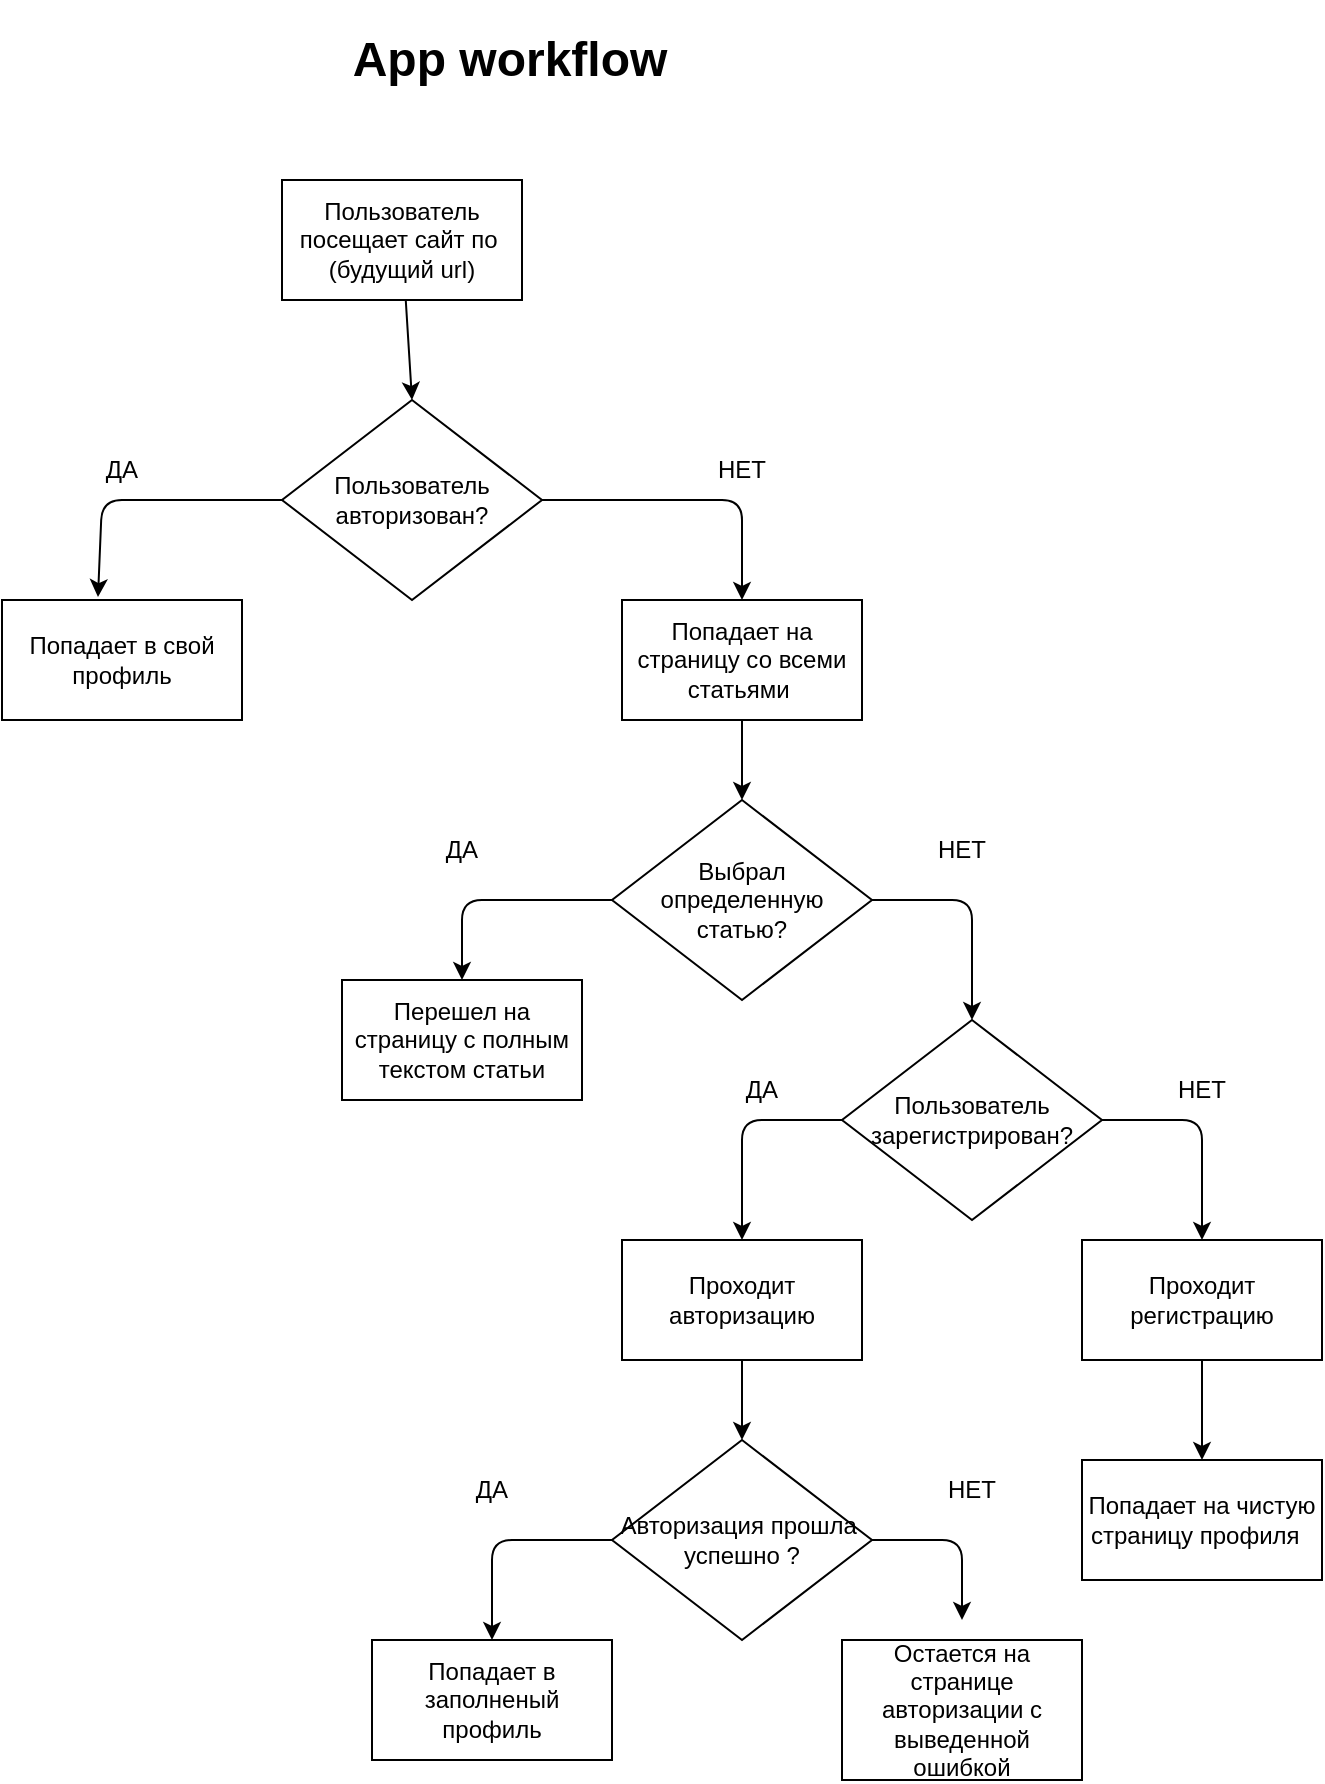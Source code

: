 <mxfile>
    <diagram id="VnNLG0GLLRxfYTXNfmJ7" name="Main flow">
        <mxGraphModel dx="1148" dy="956" grid="1" gridSize="10" guides="1" tooltips="1" connect="1" arrows="1" fold="1" page="1" pageScale="1" pageWidth="827" pageHeight="1169" math="0" shadow="0">
            <root>
                <mxCell id="0"/>
                <mxCell id="1" parent="0"/>
                <mxCell id="2" value="&lt;h1&gt;App workflow&lt;/h1&gt;" style="text;html=1;strokeColor=none;fillColor=none;spacing=5;spacingTop=-20;whiteSpace=wrap;overflow=hidden;rounded=0;align=center;" parent="1" vertex="1">
                    <mxGeometry x="319" y="10" width="190" height="50" as="geometry"/>
                </mxCell>
                <mxCell id="11" style="edgeStyle=none;html=1;entryX=0.5;entryY=0;entryDx=0;entryDy=0;" parent="1" source="3" target="5" edge="1">
                    <mxGeometry relative="1" as="geometry"/>
                </mxCell>
                <mxCell id="3" value="Пользователь посещает сайт по&amp;nbsp;&lt;br&gt;(будущий url)" style="rounded=0;whiteSpace=wrap;html=1;" parent="1" vertex="1">
                    <mxGeometry x="300" y="90" width="120" height="60" as="geometry"/>
                </mxCell>
                <mxCell id="14" style="edgeStyle=none;html=1;" parent="1" source="4" target="13" edge="1">
                    <mxGeometry relative="1" as="geometry"/>
                </mxCell>
                <mxCell id="4" value="Попадает на страницу со всеми статьями&amp;nbsp;" style="rounded=0;whiteSpace=wrap;html=1;" parent="1" vertex="1">
                    <mxGeometry x="470" y="300" width="120" height="60" as="geometry"/>
                </mxCell>
                <mxCell id="6" style="edgeStyle=none;html=1;entryX=0.5;entryY=0;entryDx=0;entryDy=0;" parent="1" source="5" target="4" edge="1">
                    <mxGeometry relative="1" as="geometry">
                        <Array as="points">
                            <mxPoint x="530" y="250"/>
                        </Array>
                    </mxGeometry>
                </mxCell>
                <mxCell id="9" style="edgeStyle=none;html=1;entryX=0.4;entryY=-0.024;entryDx=0;entryDy=0;entryPerimeter=0;" parent="1" source="5" target="8" edge="1">
                    <mxGeometry relative="1" as="geometry">
                        <Array as="points">
                            <mxPoint x="210" y="250"/>
                        </Array>
                    </mxGeometry>
                </mxCell>
                <mxCell id="5" value="Пользователь авторизован?" style="rhombus;whiteSpace=wrap;html=1;" parent="1" vertex="1">
                    <mxGeometry x="300" y="200" width="130" height="100" as="geometry"/>
                </mxCell>
                <mxCell id="7" value="НЕТ" style="text;html=1;strokeColor=none;fillColor=none;align=center;verticalAlign=middle;whiteSpace=wrap;rounded=0;" parent="1" vertex="1">
                    <mxGeometry x="500" y="220" width="60" height="30" as="geometry"/>
                </mxCell>
                <mxCell id="8" value="Попадает в свой профиль" style="rounded=0;whiteSpace=wrap;html=1;" parent="1" vertex="1">
                    <mxGeometry x="160" y="300" width="120" height="60" as="geometry"/>
                </mxCell>
                <mxCell id="10" value="ДА" style="text;html=1;strokeColor=none;fillColor=none;align=center;verticalAlign=middle;whiteSpace=wrap;rounded=0;" parent="1" vertex="1">
                    <mxGeometry x="190" y="220" width="60" height="30" as="geometry"/>
                </mxCell>
                <mxCell id="16" style="edgeStyle=none;html=1;entryX=0.5;entryY=0;entryDx=0;entryDy=0;" parent="1" source="13" target="15" edge="1">
                    <mxGeometry relative="1" as="geometry">
                        <Array as="points">
                            <mxPoint x="390" y="450"/>
                        </Array>
                    </mxGeometry>
                </mxCell>
                <mxCell id="19" style="edgeStyle=none;html=1;entryX=0.5;entryY=0;entryDx=0;entryDy=0;" parent="1" source="13" target="18" edge="1">
                    <mxGeometry relative="1" as="geometry">
                        <Array as="points">
                            <mxPoint x="645" y="450"/>
                        </Array>
                    </mxGeometry>
                </mxCell>
                <mxCell id="13" value="Выбрал определенную статью?" style="rhombus;whiteSpace=wrap;html=1;" parent="1" vertex="1">
                    <mxGeometry x="465" y="400" width="130" height="100" as="geometry"/>
                </mxCell>
                <mxCell id="15" value="Перешел на страницу с полным текстом статьи" style="rounded=0;whiteSpace=wrap;html=1;" parent="1" vertex="1">
                    <mxGeometry x="330" y="490" width="120" height="60" as="geometry"/>
                </mxCell>
                <mxCell id="17" value="ДА" style="text;html=1;strokeColor=none;fillColor=none;align=center;verticalAlign=middle;whiteSpace=wrap;rounded=0;" parent="1" vertex="1">
                    <mxGeometry x="360" y="410" width="60" height="30" as="geometry"/>
                </mxCell>
                <mxCell id="22" style="edgeStyle=none;html=1;" parent="1" source="18" edge="1">
                    <mxGeometry relative="1" as="geometry">
                        <mxPoint x="530" y="620" as="targetPoint"/>
                        <Array as="points">
                            <mxPoint x="530" y="560"/>
                        </Array>
                    </mxGeometry>
                </mxCell>
                <mxCell id="25" style="edgeStyle=none;html=1;entryX=0.5;entryY=0;entryDx=0;entryDy=0;" parent="1" source="18" target="24" edge="1">
                    <mxGeometry relative="1" as="geometry">
                        <Array as="points">
                            <mxPoint x="760" y="560"/>
                        </Array>
                    </mxGeometry>
                </mxCell>
                <mxCell id="18" value="Пользователь зарегистрирован?" style="rhombus;whiteSpace=wrap;html=1;" parent="1" vertex="1">
                    <mxGeometry x="580" y="510" width="130" height="100" as="geometry"/>
                </mxCell>
                <mxCell id="20" value="НЕТ" style="text;html=1;strokeColor=none;fillColor=none;align=center;verticalAlign=middle;whiteSpace=wrap;rounded=0;" parent="1" vertex="1">
                    <mxGeometry x="610" y="410" width="60" height="30" as="geometry"/>
                </mxCell>
                <mxCell id="30" style="edgeStyle=none;html=1;entryX=0.5;entryY=0;entryDx=0;entryDy=0;" parent="1" source="21" target="27" edge="1">
                    <mxGeometry relative="1" as="geometry"/>
                </mxCell>
                <mxCell id="21" value="Проходит авторизацию" style="rounded=0;whiteSpace=wrap;html=1;" parent="1" vertex="1">
                    <mxGeometry x="470" y="620" width="120" height="60" as="geometry"/>
                </mxCell>
                <mxCell id="23" value="ДА" style="text;html=1;strokeColor=none;fillColor=none;align=center;verticalAlign=middle;whiteSpace=wrap;rounded=0;" parent="1" vertex="1">
                    <mxGeometry x="510" y="530" width="60" height="30" as="geometry"/>
                </mxCell>
                <mxCell id="38" style="edgeStyle=none;html=1;entryX=0.5;entryY=0;entryDx=0;entryDy=0;" parent="1" source="24" target="37" edge="1">
                    <mxGeometry relative="1" as="geometry"/>
                </mxCell>
                <mxCell id="24" value="Проходит регистрацию" style="rounded=0;whiteSpace=wrap;html=1;" parent="1" vertex="1">
                    <mxGeometry x="700" y="620" width="120" height="60" as="geometry"/>
                </mxCell>
                <mxCell id="26" value="НЕТ" style="text;html=1;strokeColor=none;fillColor=none;align=center;verticalAlign=middle;whiteSpace=wrap;rounded=0;" parent="1" vertex="1">
                    <mxGeometry x="730" y="530" width="60" height="30" as="geometry"/>
                </mxCell>
                <mxCell id="32" style="edgeStyle=none;html=1;entryX=0.5;entryY=0;entryDx=0;entryDy=0;" parent="1" source="27" target="31" edge="1">
                    <mxGeometry relative="1" as="geometry">
                        <Array as="points">
                            <mxPoint x="405" y="770"/>
                        </Array>
                    </mxGeometry>
                </mxCell>
                <mxCell id="35" style="edgeStyle=none;html=1;" parent="1" source="27" edge="1">
                    <mxGeometry relative="1" as="geometry">
                        <mxPoint x="640" y="810" as="targetPoint"/>
                        <Array as="points">
                            <mxPoint x="640" y="770"/>
                        </Array>
                    </mxGeometry>
                </mxCell>
                <mxCell id="27" value="Авторизация прошла&amp;nbsp;&lt;br&gt;успешно ?" style="rhombus;whiteSpace=wrap;html=1;" parent="1" vertex="1">
                    <mxGeometry x="465" y="720" width="130" height="100" as="geometry"/>
                </mxCell>
                <mxCell id="31" value="Попадает в заполненый профиль" style="rounded=0;whiteSpace=wrap;html=1;" parent="1" vertex="1">
                    <mxGeometry x="345" y="820" width="120" height="60" as="geometry"/>
                </mxCell>
                <mxCell id="33" value="ДА" style="text;html=1;strokeColor=none;fillColor=none;align=center;verticalAlign=middle;whiteSpace=wrap;rounded=0;" parent="1" vertex="1">
                    <mxGeometry x="375" y="730" width="60" height="30" as="geometry"/>
                </mxCell>
                <mxCell id="34" value="Остается на странице авторизации с выведенной ошибкой" style="rounded=0;whiteSpace=wrap;html=1;" parent="1" vertex="1">
                    <mxGeometry x="580" y="820" width="120" height="70" as="geometry"/>
                </mxCell>
                <mxCell id="36" value="НЕТ" style="text;html=1;strokeColor=none;fillColor=none;align=center;verticalAlign=middle;whiteSpace=wrap;rounded=0;" parent="1" vertex="1">
                    <mxGeometry x="615" y="730" width="60" height="30" as="geometry"/>
                </mxCell>
                <mxCell id="37" value="Попадает на чистую страницу профиля&amp;nbsp;&amp;nbsp;" style="rounded=0;whiteSpace=wrap;html=1;" parent="1" vertex="1">
                    <mxGeometry x="700" y="730" width="120" height="60" as="geometry"/>
                </mxCell>
            </root>
        </mxGraphModel>
    </diagram>
    <diagram id="6SOLViAv69rTAFWsUj1i" name="Auth logic">
        <mxGraphModel dx="621" dy="342" grid="1" gridSize="10" guides="1" tooltips="1" connect="1" arrows="1" fold="1" page="1" pageScale="1" pageWidth="827" pageHeight="1169" math="0" shadow="0">
            <root>
                <mxCell id="e1UtkfMxraOx-93RS9OS-0"/>
                <mxCell id="e1UtkfMxraOx-93RS9OS-1" parent="e1UtkfMxraOx-93RS9OS-0"/>
                <mxCell id="-QJtxjbl4eW206mfgl2m-0" value="middleware/ verifyJWT&lt;br&gt;Проверяем не истек ли токен. Если истек, токен просрочен / не действительный" style="text;html=1;strokeColor=none;fillColor=none;align=center;verticalAlign=middle;whiteSpace=wrap;rounded=0;" parent="e1UtkfMxraOx-93RS9OS-1" vertex="1">
                    <mxGeometry x="80" y="50" width="140" height="100" as="geometry"/>
                </mxCell>
            </root>
        </mxGraphModel>
    </diagram>
    <diagram id="tlSHpkpaac5Xjz8PhqPH" name="Main logic">
        <mxGraphModel dx="6827" dy="3990" grid="1" gridSize="10" guides="1" tooltips="1" connect="1" arrows="1" fold="1" page="1" pageScale="1" pageWidth="827" pageHeight="1169" math="0" shadow="0">
            <root>
                <mxCell id="1dYD9tuhDNGqNZEggoe_-0"/>
                <mxCell id="1dYD9tuhDNGqNZEggoe_-1" parent="1dYD9tuhDNGqNZEggoe_-0"/>
                <mxCell id="1dYD9tuhDNGqNZEggoe_-2" value="" style="rounded=0;whiteSpace=wrap;html=1;fillColor=#e3c800;fontColor=#000000;strokeColor=#B09500;" parent="1dYD9tuhDNGqNZEggoe_-1" vertex="1">
                    <mxGeometry x="50" y="80" width="120" height="60" as="geometry"/>
                </mxCell>
                <mxCell id="1dYD9tuhDNGqNZEggoe_-3" value="" style="rounded=0;whiteSpace=wrap;html=1;fillColor=#008a00;fontColor=#ffffff;strokeColor=#005700;" parent="1dYD9tuhDNGqNZEggoe_-1" vertex="1">
                    <mxGeometry x="50" y="160" width="120" height="60" as="geometry"/>
                </mxCell>
                <mxCell id="1dYD9tuhDNGqNZEggoe_-4" value="&lt;font style=&quot;font-size: 16px&quot;&gt;Controller&lt;/font&gt;" style="text;html=1;strokeColor=none;fillColor=none;align=center;verticalAlign=middle;whiteSpace=wrap;rounded=0;" parent="1dYD9tuhDNGqNZEggoe_-1" vertex="1">
                    <mxGeometry x="200" y="95" width="60" height="30" as="geometry"/>
                </mxCell>
                <mxCell id="1dYD9tuhDNGqNZEggoe_-5" value="&lt;font style=&quot;font-size: 16px&quot;&gt;Routes&lt;/font&gt;" style="text;html=1;strokeColor=none;fillColor=none;align=center;verticalAlign=middle;whiteSpace=wrap;rounded=0;" parent="1dYD9tuhDNGqNZEggoe_-1" vertex="1">
                    <mxGeometry x="200" y="175" width="60" height="30" as="geometry"/>
                </mxCell>
                <mxCell id="1dYD9tuhDNGqNZEggoe_-6" value="" style="rounded=0;whiteSpace=wrap;html=1;fillColor=#d80073;fontColor=#ffffff;strokeColor=#A50040;" parent="1dYD9tuhDNGqNZEggoe_-1" vertex="1">
                    <mxGeometry x="320" y="80" width="120" height="60" as="geometry"/>
                </mxCell>
                <mxCell id="1dYD9tuhDNGqNZEggoe_-7" value="&lt;font style=&quot;font-size: 16px&quot;&gt;clsses&lt;/font&gt;" style="text;html=1;strokeColor=none;fillColor=none;align=center;verticalAlign=middle;whiteSpace=wrap;rounded=0;" parent="1dYD9tuhDNGqNZEggoe_-1" vertex="1">
                    <mxGeometry x="470" y="95" width="60" height="30" as="geometry"/>
                </mxCell>
                <mxCell id="1dYD9tuhDNGqNZEggoe_-8" value="" style="rounded=0;whiteSpace=wrap;html=1;fillColor=#6a00ff;fontColor=#ffffff;strokeColor=#3700CC;" parent="1dYD9tuhDNGqNZEggoe_-1" vertex="1">
                    <mxGeometry x="320" y="160" width="120" height="60" as="geometry"/>
                </mxCell>
                <mxCell id="1dYD9tuhDNGqNZEggoe_-9" value="&lt;font style=&quot;font-size: 16px&quot;&gt;model&lt;/font&gt;" style="text;html=1;strokeColor=none;fillColor=none;align=center;verticalAlign=middle;whiteSpace=wrap;rounded=0;" parent="1dYD9tuhDNGqNZEggoe_-1" vertex="1">
                    <mxGeometry x="470" y="175" width="60" height="30" as="geometry"/>
                </mxCell>
                <mxCell id="1dYD9tuhDNGqNZEggoe_-10" value="" style="ellipse;shape=cloud;whiteSpace=wrap;html=1;fillColor=#1ba1e2;fontColor=#ffffff;strokeColor=#006EAF;" parent="1dYD9tuhDNGqNZEggoe_-1" vertex="1">
                    <mxGeometry x="550" y="70" width="120" height="80" as="geometry"/>
                </mxCell>
                <mxCell id="1dYD9tuhDNGqNZEggoe_-11" value="&lt;font style=&quot;font-size: 16px&quot;&gt;Действия пользоваетеля&lt;/font&gt;" style="text;html=1;strokeColor=none;fillColor=none;align=center;verticalAlign=middle;whiteSpace=wrap;rounded=0;" parent="1dYD9tuhDNGqNZEggoe_-1" vertex="1">
                    <mxGeometry x="700" y="80" width="80" height="45" as="geometry"/>
                </mxCell>
                <mxCell id="1dYD9tuhDNGqNZEggoe_-14" value="" style="whiteSpace=wrap;html=1;aspect=fixed;" parent="1dYD9tuhDNGqNZEggoe_-1" vertex="1">
                    <mxGeometry x="130" y="3670" width="360" height="360" as="geometry"/>
                </mxCell>
                <mxCell id="1dYD9tuhDNGqNZEggoe_-21" value="" style="rounded=0;whiteSpace=wrap;html=1;fontSize=16;" parent="1dYD9tuhDNGqNZEggoe_-1" vertex="1">
                    <mxGeometry x="130" y="3670" width="360" height="60" as="geometry"/>
                </mxCell>
                <mxCell id="1dYD9tuhDNGqNZEggoe_-37" value="" style="endArrow=classic;html=1;fontSize=16;exitX=1;exitY=0.5;exitDx=0;exitDy=0;" parent="1dYD9tuhDNGqNZEggoe_-1" edge="1">
                    <mxGeometry width="50" height="50" relative="1" as="geometry">
                        <mxPoint x="440" y="3834.17" as="sourcePoint"/>
                        <mxPoint x="625" y="3834.17" as="targetPoint"/>
                    </mxGeometry>
                </mxCell>
                <mxCell id="1dYD9tuhDNGqNZEggoe_-38" value="&lt;span style=&quot;font-size: 18px&quot;&gt;post&lt;/span&gt;" style="rounded=0;whiteSpace=wrap;html=1;fillColor=#008a00;fontColor=#ffffff;strokeColor=#005700;" parent="1dYD9tuhDNGqNZEggoe_-1" vertex="1">
                    <mxGeometry x="620" y="3700" width="120" height="60" as="geometry"/>
                </mxCell>
                <mxCell id="1dYD9tuhDNGqNZEggoe_-39" value="get all" style="text;html=1;strokeColor=none;fillColor=none;align=center;verticalAlign=middle;whiteSpace=wrap;rounded=0;fontSize=18;" parent="1dYD9tuhDNGqNZEggoe_-1" vertex="1">
                    <mxGeometry x="650" y="3660" width="60" height="30" as="geometry"/>
                </mxCell>
                <mxCell id="1dYD9tuhDNGqNZEggoe_-40" value="" style="endArrow=classic;html=1;fontSize=16;exitX=1;exitY=0.5;exitDx=0;exitDy=0;" parent="1dYD9tuhDNGqNZEggoe_-1" edge="1">
                    <mxGeometry width="50" height="50" relative="1" as="geometry">
                        <mxPoint x="760" y="3800" as="sourcePoint"/>
                        <mxPoint x="945" y="3800" as="targetPoint"/>
                    </mxGeometry>
                </mxCell>
                <mxCell id="1dYD9tuhDNGqNZEggoe_-41" value="&lt;font style=&quot;font-size: 18px&quot;&gt;post&lt;br&gt;&lt;/font&gt;" style="rounded=0;whiteSpace=wrap;html=1;fillColor=#e3c800;fontColor=#000000;strokeColor=#B09500;" parent="1dYD9tuhDNGqNZEggoe_-1" vertex="1">
                    <mxGeometry x="980" y="3700" width="120" height="60" as="geometry"/>
                </mxCell>
                <mxCell id="1dYD9tuhDNGqNZEggoe_-42" value="" style="rounded=0;whiteSpace=wrap;html=1;fillColor=#fa6800;fontColor=#000000;strokeColor=#C73500;" parent="1dYD9tuhDNGqNZEggoe_-1" vertex="1">
                    <mxGeometry x="560" y="160" width="120" height="60" as="geometry"/>
                </mxCell>
                <mxCell id="1dYD9tuhDNGqNZEggoe_-43" value="&lt;font style=&quot;font-size: 16px&quot;&gt;helper&lt;/font&gt;" style="text;html=1;strokeColor=none;fillColor=none;align=center;verticalAlign=middle;whiteSpace=wrap;rounded=0;" parent="1dYD9tuhDNGqNZEggoe_-1" vertex="1">
                    <mxGeometry x="710" y="175" width="60" height="30" as="geometry"/>
                </mxCell>
                <mxCell id="1dYD9tuhDNGqNZEggoe_-44" value="" style="endArrow=classic;html=1;fontSize=16;exitX=1;exitY=0.5;exitDx=0;exitDy=0;" parent="1dYD9tuhDNGqNZEggoe_-1" edge="1">
                    <mxGeometry width="50" height="50" relative="1" as="geometry">
                        <mxPoint x="1130" y="3810" as="sourcePoint"/>
                        <mxPoint x="1315" y="3810" as="targetPoint"/>
                    </mxGeometry>
                </mxCell>
                <mxCell id="1dYD9tuhDNGqNZEggoe_-45" value="&lt;font style=&quot;font-size: 18px&quot;&gt;helper&lt;/font&gt;" style="rounded=0;whiteSpace=wrap;html=1;fillColor=#fa6800;fontColor=#000000;strokeColor=#C73500;" parent="1dYD9tuhDNGqNZEggoe_-1" vertex="1">
                    <mxGeometry x="1330" y="3700" width="120" height="60" as="geometry"/>
                </mxCell>
                <mxCell id="1dYD9tuhDNGqNZEggoe_-46" value="&amp;nbsp;res" style="text;html=1;strokeColor=none;fillColor=none;align=center;verticalAlign=middle;whiteSpace=wrap;rounded=0;fontSize=18;" parent="1dYD9tuhDNGqNZEggoe_-1" vertex="1">
                    <mxGeometry x="1000" y="3790" width="80" height="30" as="geometry"/>
                </mxCell>
                <mxCell id="1dYD9tuhDNGqNZEggoe_-48" value="" style="endArrow=classic;html=1;fontSize=16;exitX=1;exitY=0.5;exitDx=0;exitDy=0;" parent="1dYD9tuhDNGqNZEggoe_-1" edge="1">
                    <mxGeometry width="50" height="50" relative="1" as="geometry">
                        <mxPoint x="1470" y="3814" as="sourcePoint"/>
                        <mxPoint x="1655" y="3814" as="targetPoint"/>
                    </mxGeometry>
                </mxCell>
                <mxCell id="1dYD9tuhDNGqNZEggoe_-49" value="table" style="text;html=1;strokeColor=none;fillColor=none;align=center;verticalAlign=middle;whiteSpace=wrap;rounded=0;fontSize=18;" parent="1dYD9tuhDNGqNZEggoe_-1" vertex="1">
                    <mxGeometry x="1000" y="3820" width="80" height="30" as="geometry"/>
                </mxCell>
                <mxCell id="1dYD9tuhDNGqNZEggoe_-50" value="&lt;font style=&quot;font-size: 18px&quot;&gt;Repository&lt;/font&gt;" style="rounded=0;whiteSpace=wrap;html=1;fillColor=#d80073;fontColor=#ffffff;strokeColor=#A50040;" parent="1dYD9tuhDNGqNZEggoe_-1" vertex="1">
                    <mxGeometry x="1680" y="3700" width="120" height="60" as="geometry"/>
                </mxCell>
                <mxCell id="1dYD9tuhDNGqNZEggoe_-51" value="getAll" style="text;html=1;strokeColor=none;fillColor=none;align=center;verticalAlign=middle;whiteSpace=wrap;rounded=0;fontSize=18;" parent="1dYD9tuhDNGqNZEggoe_-1" vertex="1">
                    <mxGeometry x="1700" y="3650" width="80" height="30" as="geometry"/>
                </mxCell>
                <mxCell id="1dYD9tuhDNGqNZEggoe_-52" value="&lt;font style=&quot;font-size: 18px&quot;&gt;Переходит по адресу сайта&lt;/font&gt;" style="ellipse;shape=cloud;whiteSpace=wrap;html=1;fillColor=#1ba1e2;fontColor=#ffffff;strokeColor=#006EAF;" parent="1dYD9tuhDNGqNZEggoe_-1" vertex="1">
                    <mxGeometry x="-230" y="3810" width="160" height="110" as="geometry"/>
                </mxCell>
                <mxCell id="1dYD9tuhDNGqNZEggoe_-53" value="" style="endArrow=classic;html=1;fontSize=16;exitX=1;exitY=0.5;exitDx=0;exitDy=0;" parent="1dYD9tuhDNGqNZEggoe_-1" edge="1">
                    <mxGeometry width="50" height="50" relative="1" as="geometry">
                        <mxPoint x="-60" y="3847.14" as="sourcePoint"/>
                        <mxPoint x="125" y="3847.14" as="targetPoint"/>
                    </mxGeometry>
                </mxCell>
                <mxCell id="1dYD9tuhDNGqNZEggoe_-57" value="&lt;span style=&quot;font-size: 18px&quot;&gt;Нажимает, например на статью 1&lt;/span&gt;" style="ellipse;shape=cloud;whiteSpace=wrap;html=1;fillColor=#1ba1e2;fontColor=#ffffff;strokeColor=#006EAF;" parent="1dYD9tuhDNGqNZEggoe_-1" vertex="1">
                    <mxGeometry x="-300" y="4610" width="160" height="110" as="geometry"/>
                </mxCell>
                <mxCell id="1dYD9tuhDNGqNZEggoe_-58" value="" style="endArrow=classic;html=1;fontSize=16;exitX=1;exitY=0.5;exitDx=0;exitDy=0;" parent="1dYD9tuhDNGqNZEggoe_-1" edge="1">
                    <mxGeometry width="50" height="50" relative="1" as="geometry">
                        <mxPoint x="-130.0" y="4670" as="sourcePoint"/>
                        <mxPoint x="55.0" y="4670" as="targetPoint"/>
                    </mxGeometry>
                </mxCell>
                <mxCell id="1dYD9tuhDNGqNZEggoe_-59" value="" style="endArrow=classic;html=1;fontSize=16;exitX=1;exitY=0.5;exitDx=0;exitDy=0;" parent="1dYD9tuhDNGqNZEggoe_-1" edge="1">
                    <mxGeometry width="50" height="50" relative="1" as="geometry">
                        <mxPoint x="1780" y="4130" as="sourcePoint"/>
                        <mxPoint x="520" y="4130" as="targetPoint"/>
                    </mxGeometry>
                </mxCell>
                <mxCell id="1dYD9tuhDNGqNZEggoe_-62" value="Respone" style="text;html=1;strokeColor=none;fillColor=none;align=center;verticalAlign=middle;whiteSpace=wrap;rounded=0;fontSize=18;" parent="1dYD9tuhDNGqNZEggoe_-1" vertex="1">
                    <mxGeometry x="1180" y="4070" width="80" height="30" as="geometry"/>
                </mxCell>
                <mxCell id="1dYD9tuhDNGqNZEggoe_-64" value="" style="endArrow=classic;html=1;fontSize=16;" parent="1dYD9tuhDNGqNZEggoe_-1" edge="1">
                    <mxGeometry width="50" height="50" relative="1" as="geometry">
                        <mxPoint x="1810" y="3840" as="sourcePoint"/>
                        <mxPoint x="1810" y="4110" as="targetPoint"/>
                    </mxGeometry>
                </mxCell>
                <mxCell id="1dYD9tuhDNGqNZEggoe_-65" value="" style="whiteSpace=wrap;html=1;aspect=fixed;" parent="1dYD9tuhDNGqNZEggoe_-1" vertex="1">
                    <mxGeometry x="135" y="4080" width="360" height="360" as="geometry"/>
                </mxCell>
                <mxCell id="1dYD9tuhDNGqNZEggoe_-66" value="&lt;font style=&quot;font-size: 24px&quot;&gt;Посещает главную старницу&lt;/font&gt;" style="text;html=1;strokeColor=none;fillColor=none;align=center;verticalAlign=middle;whiteSpace=wrap;rounded=0;" parent="1dYD9tuhDNGqNZEggoe_-1" vertex="1">
                    <mxGeometry x="155" y="4040" width="330" height="30" as="geometry"/>
                </mxCell>
                <mxCell id="1dYD9tuhDNGqNZEggoe_-67" value="" style="whiteSpace=wrap;html=1;aspect=fixed;fontSize=16;" parent="1dYD9tuhDNGqNZEggoe_-1" vertex="1">
                    <mxGeometry x="220" y="4165" width="190" height="190" as="geometry"/>
                </mxCell>
                <mxCell id="1dYD9tuhDNGqNZEggoe_-68" value="" style="rounded=0;whiteSpace=wrap;html=1;fontSize=16;" parent="1dYD9tuhDNGqNZEggoe_-1" vertex="1">
                    <mxGeometry x="135" y="4080" width="360" height="60" as="geometry"/>
                </mxCell>
                <mxCell id="1dYD9tuhDNGqNZEggoe_-69" value="Войти" style="text;html=1;strokeColor=none;fillColor=none;align=center;verticalAlign=middle;whiteSpace=wrap;rounded=0;fontSize=16;" parent="1dYD9tuhDNGqNZEggoe_-1" vertex="1">
                    <mxGeometry x="415" y="4095" width="60" height="30" as="geometry"/>
                </mxCell>
                <mxCell id="1dYD9tuhDNGqNZEggoe_-70" value="Зарегистрироваться" style="text;html=1;strokeColor=none;fillColor=none;align=center;verticalAlign=middle;whiteSpace=wrap;rounded=0;fontSize=16;" parent="1dYD9tuhDNGqNZEggoe_-1" vertex="1">
                    <mxGeometry x="305" y="4095" width="60" height="30" as="geometry"/>
                </mxCell>
                <mxCell id="1dYD9tuhDNGqNZEggoe_-71" value="статья 1" style="rounded=0;whiteSpace=wrap;html=1;fontSize=16;" parent="1dYD9tuhDNGqNZEggoe_-1" vertex="1">
                    <mxGeometry x="245" y="4180" width="90" height="40" as="geometry"/>
                </mxCell>
                <mxCell id="1dYD9tuhDNGqNZEggoe_-72" value="статья 2" style="rounded=0;whiteSpace=wrap;html=1;fontSize=16;" parent="1dYD9tuhDNGqNZEggoe_-1" vertex="1">
                    <mxGeometry x="245" y="4240" width="90" height="40" as="geometry"/>
                </mxCell>
                <mxCell id="1dYD9tuhDNGqNZEggoe_-73" value="статья 3" style="rounded=0;whiteSpace=wrap;html=1;fontSize=16;" parent="1dYD9tuhDNGqNZEggoe_-1" vertex="1">
                    <mxGeometry x="245" y="4300" width="90" height="40" as="geometry"/>
                </mxCell>
                <mxCell id="1dYD9tuhDNGqNZEggoe_-74" value="blog.com" style="rounded=0;whiteSpace=wrap;html=1;fontSize=16;fillColor=#0050ef;fontColor=#ffffff;strokeColor=#001DBC;" parent="1dYD9tuhDNGqNZEggoe_-1" vertex="1">
                    <mxGeometry x="210" y="3820" width="190" height="35" as="geometry"/>
                </mxCell>
                <mxCell id="1dYD9tuhDNGqNZEggoe_-75" value="" style="shape=flexArrow;endArrow=classic;html=1;fontSize=18;width=4.651;endSize=5.637;" parent="1dYD9tuhDNGqNZEggoe_-1" edge="1">
                    <mxGeometry width="50" height="50" relative="1" as="geometry">
                        <mxPoint x="245" y="3880" as="sourcePoint"/>
                        <mxPoint x="275" y="3850" as="targetPoint"/>
                    </mxGeometry>
                </mxCell>
                <mxCell id="1dYD9tuhDNGqNZEggoe_-77" value="" style="whiteSpace=wrap;html=1;aspect=fixed;" parent="1dYD9tuhDNGqNZEggoe_-1" vertex="1">
                    <mxGeometry x="130" y="4540" width="360" height="360" as="geometry"/>
                </mxCell>
                <mxCell id="1dYD9tuhDNGqNZEggoe_-78" value="" style="whiteSpace=wrap;html=1;aspect=fixed;fontSize=16;" parent="1dYD9tuhDNGqNZEggoe_-1" vertex="1">
                    <mxGeometry x="215" y="4625" width="190" height="190" as="geometry"/>
                </mxCell>
                <mxCell id="1dYD9tuhDNGqNZEggoe_-79" value="" style="rounded=0;whiteSpace=wrap;html=1;fontSize=16;" parent="1dYD9tuhDNGqNZEggoe_-1" vertex="1">
                    <mxGeometry x="130" y="4540" width="360" height="60" as="geometry"/>
                </mxCell>
                <mxCell id="1dYD9tuhDNGqNZEggoe_-80" value="Войти" style="text;html=1;strokeColor=none;fillColor=none;align=center;verticalAlign=middle;whiteSpace=wrap;rounded=0;fontSize=16;" parent="1dYD9tuhDNGqNZEggoe_-1" vertex="1">
                    <mxGeometry x="410" y="4555" width="60" height="30" as="geometry"/>
                </mxCell>
                <mxCell id="1dYD9tuhDNGqNZEggoe_-81" value="Зарегистрироваться" style="text;html=1;strokeColor=none;fillColor=none;align=center;verticalAlign=middle;whiteSpace=wrap;rounded=0;fontSize=16;" parent="1dYD9tuhDNGqNZEggoe_-1" vertex="1">
                    <mxGeometry x="300" y="4555" width="60" height="30" as="geometry"/>
                </mxCell>
                <mxCell id="1dYD9tuhDNGqNZEggoe_-82" value="статья 1" style="rounded=0;whiteSpace=wrap;html=1;fontSize=16;fillColor=#0050ef;fontColor=#ffffff;strokeColor=#001DBC;" parent="1dYD9tuhDNGqNZEggoe_-1" vertex="1">
                    <mxGeometry x="240" y="4640" width="90" height="40" as="geometry"/>
                </mxCell>
                <mxCell id="1dYD9tuhDNGqNZEggoe_-83" value="статья 2" style="rounded=0;whiteSpace=wrap;html=1;fontSize=16;" parent="1dYD9tuhDNGqNZEggoe_-1" vertex="1">
                    <mxGeometry x="240" y="4700" width="90" height="40" as="geometry"/>
                </mxCell>
                <mxCell id="1dYD9tuhDNGqNZEggoe_-84" value="статья 3" style="rounded=0;whiteSpace=wrap;html=1;fontSize=16;" parent="1dYD9tuhDNGqNZEggoe_-1" vertex="1">
                    <mxGeometry x="240" y="4760" width="90" height="40" as="geometry"/>
                </mxCell>
                <mxCell id="1dYD9tuhDNGqNZEggoe_-85" value="" style="shape=flexArrow;endArrow=classic;html=1;fontSize=18;width=4.651;endSize=5.637;" parent="1dYD9tuhDNGqNZEggoe_-1" edge="1">
                    <mxGeometry width="50" height="50" relative="1" as="geometry">
                        <mxPoint x="220" y="4700" as="sourcePoint"/>
                        <mxPoint x="250" y="4670" as="targetPoint"/>
                    </mxGeometry>
                </mxCell>
                <mxCell id="1dYD9tuhDNGqNZEggoe_-86" value="" style="endArrow=classic;html=1;fontSize=16;exitX=1;exitY=0.5;exitDx=0;exitDy=0;" parent="1dYD9tuhDNGqNZEggoe_-1" edge="1">
                    <mxGeometry width="50" height="50" relative="1" as="geometry">
                        <mxPoint x="475" y="4670" as="sourcePoint"/>
                        <mxPoint x="660" y="4670" as="targetPoint"/>
                    </mxGeometry>
                </mxCell>
                <mxCell id="1dYD9tuhDNGqNZEggoe_-87" value="&lt;span style=&quot;font-size: 18px&quot;&gt;post&lt;/span&gt;" style="rounded=0;whiteSpace=wrap;html=1;fillColor=#008a00;fontColor=#ffffff;strokeColor=#005700;" parent="1dYD9tuhDNGqNZEggoe_-1" vertex="1">
                    <mxGeometry x="670" y="4600" width="120" height="60" as="geometry"/>
                </mxCell>
                <mxCell id="1dYD9tuhDNGqNZEggoe_-88" value="get one" style="text;html=1;strokeColor=none;fillColor=none;align=center;verticalAlign=middle;whiteSpace=wrap;rounded=0;fontSize=18;" parent="1dYD9tuhDNGqNZEggoe_-1" vertex="1">
                    <mxGeometry x="700" y="4560" width="70" height="30" as="geometry"/>
                </mxCell>
                <mxCell id="1dYD9tuhDNGqNZEggoe_-89" value="&lt;font style=&quot;font-size: 18px&quot;&gt;post&lt;br&gt;&lt;/font&gt;" style="rounded=0;whiteSpace=wrap;html=1;fillColor=#e3c800;fontColor=#000000;strokeColor=#B09500;" parent="1dYD9tuhDNGqNZEggoe_-1" vertex="1">
                    <mxGeometry x="980" y="4600" width="130" height="60" as="geometry"/>
                </mxCell>
                <mxCell id="1dYD9tuhDNGqNZEggoe_-91" value="&amp;nbsp;res" style="text;html=1;strokeColor=none;fillColor=none;align=center;verticalAlign=middle;whiteSpace=wrap;rounded=0;fontSize=18;" parent="1dYD9tuhDNGqNZEggoe_-1" vertex="1">
                    <mxGeometry x="1000" y="4665" width="80" height="30" as="geometry"/>
                </mxCell>
                <mxCell id="1dYD9tuhDNGqNZEggoe_-92" value="table, id" style="text;html=1;strokeColor=none;fillColor=none;align=center;verticalAlign=middle;whiteSpace=wrap;rounded=0;fontSize=18;" parent="1dYD9tuhDNGqNZEggoe_-1" vertex="1">
                    <mxGeometry x="1000" y="4695" width="80" height="30" as="geometry"/>
                </mxCell>
                <mxCell id="1dYD9tuhDNGqNZEggoe_-95" value="" style="endArrow=classic;html=1;fontSize=16;exitX=1;exitY=0.5;exitDx=0;exitDy=0;" parent="1dYD9tuhDNGqNZEggoe_-1" edge="1">
                    <mxGeometry width="50" height="50" relative="1" as="geometry">
                        <mxPoint x="790" y="4690" as="sourcePoint"/>
                        <mxPoint x="975" y="4690" as="targetPoint"/>
                    </mxGeometry>
                </mxCell>
                <mxCell id="1dYD9tuhDNGqNZEggoe_-96" value="&lt;font style=&quot;font-size: 18px&quot;&gt;helper&lt;/font&gt;" style="rounded=0;whiteSpace=wrap;html=1;fillColor=#fa6800;fontColor=#000000;strokeColor=#C73500;" parent="1dYD9tuhDNGqNZEggoe_-1" vertex="1">
                    <mxGeometry x="1321" y="4600" width="120" height="60" as="geometry"/>
                </mxCell>
                <mxCell id="1dYD9tuhDNGqNZEggoe_-97" value="" style="endArrow=classic;html=1;fontSize=16;exitX=1;exitY=0.5;exitDx=0;exitDy=0;" parent="1dYD9tuhDNGqNZEggoe_-1" edge="1">
                    <mxGeometry width="50" height="50" relative="1" as="geometry">
                        <mxPoint x="1127.5" y="4695" as="sourcePoint"/>
                        <mxPoint x="1312.5" y="4695" as="targetPoint"/>
                    </mxGeometry>
                </mxCell>
                <mxCell id="1dYD9tuhDNGqNZEggoe_-100" value="" style="endArrow=classic;html=1;fontSize=16;exitX=1;exitY=0.5;exitDx=0;exitDy=0;" parent="1dYD9tuhDNGqNZEggoe_-1" edge="1">
                    <mxGeometry width="50" height="50" relative="1" as="geometry">
                        <mxPoint x="1470" y="4700" as="sourcePoint"/>
                        <mxPoint x="1655" y="4700" as="targetPoint"/>
                    </mxGeometry>
                </mxCell>
                <mxCell id="1dYD9tuhDNGqNZEggoe_-101" value="&lt;font style=&quot;font-size: 18px&quot;&gt;Repository&lt;/font&gt;" style="rounded=0;whiteSpace=wrap;html=1;fillColor=#d80073;fontColor=#ffffff;strokeColor=#A50040;" parent="1dYD9tuhDNGqNZEggoe_-1" vertex="1">
                    <mxGeometry x="1700" y="4605" width="120" height="60" as="geometry"/>
                </mxCell>
                <mxCell id="1dYD9tuhDNGqNZEggoe_-102" value="getOne" style="text;html=1;strokeColor=none;fillColor=none;align=center;verticalAlign=middle;whiteSpace=wrap;rounded=0;fontSize=18;" parent="1dYD9tuhDNGqNZEggoe_-1" vertex="1">
                    <mxGeometry x="1720" y="4560" width="80" height="30" as="geometry"/>
                </mxCell>
                <mxCell id="1dYD9tuhDNGqNZEggoe_-103" value="" style="endArrow=classic;html=1;fontSize=16;" parent="1dYD9tuhDNGqNZEggoe_-1" edge="1">
                    <mxGeometry width="50" height="50" relative="1" as="geometry">
                        <mxPoint x="1817.14" y="4740" as="sourcePoint"/>
                        <mxPoint x="1817.14" y="5010" as="targetPoint"/>
                    </mxGeometry>
                </mxCell>
                <mxCell id="1dYD9tuhDNGqNZEggoe_-104" value="" style="endArrow=classic;html=1;fontSize=16;exitX=1;exitY=0.5;exitDx=0;exitDy=0;" parent="1dYD9tuhDNGqNZEggoe_-1" edge="1">
                    <mxGeometry width="50" height="50" relative="1" as="geometry">
                        <mxPoint x="1800" y="5030" as="sourcePoint"/>
                        <mxPoint x="540" y="5030" as="targetPoint"/>
                    </mxGeometry>
                </mxCell>
                <mxCell id="1dYD9tuhDNGqNZEggoe_-105" value="Respone" style="text;html=1;strokeColor=none;fillColor=none;align=center;verticalAlign=middle;whiteSpace=wrap;rounded=0;fontSize=18;" parent="1dYD9tuhDNGqNZEggoe_-1" vertex="1">
                    <mxGeometry x="1180" y="4990" width="80" height="30" as="geometry"/>
                </mxCell>
                <mxCell id="1dYD9tuhDNGqNZEggoe_-106" value="" style="whiteSpace=wrap;html=1;aspect=fixed;" parent="1dYD9tuhDNGqNZEggoe_-1" vertex="1">
                    <mxGeometry x="130" y="4960" width="360" height="360" as="geometry"/>
                </mxCell>
                <mxCell id="1dYD9tuhDNGqNZEggoe_-107" value="" style="whiteSpace=wrap;html=1;aspect=fixed;fontSize=16;" parent="1dYD9tuhDNGqNZEggoe_-1" vertex="1">
                    <mxGeometry x="192.5" y="5060" width="245" height="245" as="geometry"/>
                </mxCell>
                <mxCell id="1dYD9tuhDNGqNZEggoe_-108" value="" style="rounded=0;whiteSpace=wrap;html=1;fontSize=16;" parent="1dYD9tuhDNGqNZEggoe_-1" vertex="1">
                    <mxGeometry x="130" y="4960" width="360" height="60" as="geometry"/>
                </mxCell>
                <mxCell id="1dYD9tuhDNGqNZEggoe_-109" value="Войти" style="text;html=1;strokeColor=none;fillColor=none;align=center;verticalAlign=middle;whiteSpace=wrap;rounded=0;fontSize=16;" parent="1dYD9tuhDNGqNZEggoe_-1" vertex="1">
                    <mxGeometry x="410" y="4975" width="60" height="30" as="geometry"/>
                </mxCell>
                <mxCell id="1dYD9tuhDNGqNZEggoe_-110" value="Зарегистрироваться" style="text;html=1;strokeColor=none;fillColor=none;align=center;verticalAlign=middle;whiteSpace=wrap;rounded=0;fontSize=16;" parent="1dYD9tuhDNGqNZEggoe_-1" vertex="1">
                    <mxGeometry x="300" y="4975" width="60" height="30" as="geometry"/>
                </mxCell>
                <mxCell id="1dYD9tuhDNGqNZEggoe_-115" value="&lt;span style=&quot;font-size: 24px&quot;&gt;Посещвет страницу с полным содержимым статьи&lt;/span&gt;" style="text;html=1;strokeColor=none;fillColor=none;align=center;verticalAlign=middle;whiteSpace=wrap;rounded=0;" parent="1dYD9tuhDNGqNZEggoe_-1" vertex="1">
                    <mxGeometry x="145" y="4920" width="330" height="30" as="geometry"/>
                </mxCell>
                <mxCell id="1dYD9tuhDNGqNZEggoe_-116" value="Название статьи" style="rounded=0;whiteSpace=wrap;html=1;fontSize=16;" parent="1dYD9tuhDNGqNZEggoe_-1" vertex="1">
                    <mxGeometry x="265" y="5070" width="90" height="40" as="geometry"/>
                </mxCell>
                <mxCell id="1dYD9tuhDNGqNZEggoe_-117" value="Теги" style="rounded=0;whiteSpace=wrap;html=1;fontSize=16;" parent="1dYD9tuhDNGqNZEggoe_-1" vertex="1">
                    <mxGeometry x="210" y="5120" width="50" height="30" as="geometry"/>
                </mxCell>
                <mxCell id="1dYD9tuhDNGqNZEggoe_-118" value="Теги" style="rounded=0;whiteSpace=wrap;html=1;fontSize=16;" parent="1dYD9tuhDNGqNZEggoe_-1" vertex="1">
                    <mxGeometry x="270" y="5120" width="50" height="30" as="geometry"/>
                </mxCell>
                <mxCell id="1dYD9tuhDNGqNZEggoe_-119" value="Теги" style="rounded=0;whiteSpace=wrap;html=1;fontSize=16;" parent="1dYD9tuhDNGqNZEggoe_-1" vertex="1">
                    <mxGeometry x="330" y="5120" width="50" height="30" as="geometry"/>
                </mxCell>
                <mxCell id="1dYD9tuhDNGqNZEggoe_-121" value="Основной текст" style="rounded=0;whiteSpace=wrap;html=1;fontSize=16;" parent="1dYD9tuhDNGqNZEggoe_-1" vertex="1">
                    <mxGeometry x="210" y="5160" width="220" height="60" as="geometry"/>
                </mxCell>
                <mxCell id="1dYD9tuhDNGqNZEggoe_-122" value="Комментарии" style="rounded=0;whiteSpace=wrap;html=1;fontSize=16;" parent="1dYD9tuhDNGqNZEggoe_-1" vertex="1">
                    <mxGeometry x="210" y="5230" width="220" height="50" as="geometry"/>
                </mxCell>
                <mxCell id="1dYD9tuhDNGqNZEggoe_-123" value="К&amp;nbsp; списку&amp;nbsp;" style="rounded=0;whiteSpace=wrap;html=1;fontSize=16;fillColor=none;" parent="1dYD9tuhDNGqNZEggoe_-1" vertex="1">
                    <mxGeometry x="190" y="5030" width="80" height="20" as="geometry"/>
                </mxCell>
                <mxCell id="1dYD9tuhDNGqNZEggoe_-124" value="" style="whiteSpace=wrap;html=1;aspect=fixed;" parent="1dYD9tuhDNGqNZEggoe_-1" vertex="1">
                    <mxGeometry x="125" y="5390" width="360" height="360" as="geometry"/>
                </mxCell>
                <mxCell id="1dYD9tuhDNGqNZEggoe_-125" value="" style="whiteSpace=wrap;html=1;aspect=fixed;fontSize=16;" parent="1dYD9tuhDNGqNZEggoe_-1" vertex="1">
                    <mxGeometry x="187.5" y="5490" width="245" height="245" as="geometry"/>
                </mxCell>
                <mxCell id="1dYD9tuhDNGqNZEggoe_-126" value="" style="rounded=0;whiteSpace=wrap;html=1;fontSize=16;" parent="1dYD9tuhDNGqNZEggoe_-1" vertex="1">
                    <mxGeometry x="125" y="5390" width="360" height="60" as="geometry"/>
                </mxCell>
                <mxCell id="1dYD9tuhDNGqNZEggoe_-127" value="Войти" style="text;html=1;strokeColor=none;fillColor=none;align=center;verticalAlign=middle;whiteSpace=wrap;rounded=0;fontSize=16;" parent="1dYD9tuhDNGqNZEggoe_-1" vertex="1">
                    <mxGeometry x="405" y="5405" width="60" height="30" as="geometry"/>
                </mxCell>
                <mxCell id="1dYD9tuhDNGqNZEggoe_-128" value="Зарегистрироваться" style="text;html=1;strokeColor=none;fillColor=none;align=center;verticalAlign=middle;whiteSpace=wrap;rounded=0;fontSize=16;" parent="1dYD9tuhDNGqNZEggoe_-1" vertex="1">
                    <mxGeometry x="295" y="5405" width="60" height="30" as="geometry"/>
                </mxCell>
                <mxCell id="1dYD9tuhDNGqNZEggoe_-130" value="Название статьи" style="rounded=0;whiteSpace=wrap;html=1;fontSize=16;" parent="1dYD9tuhDNGqNZEggoe_-1" vertex="1">
                    <mxGeometry x="260" y="5500" width="90" height="40" as="geometry"/>
                </mxCell>
                <mxCell id="1dYD9tuhDNGqNZEggoe_-131" value="Теги" style="rounded=0;whiteSpace=wrap;html=1;fontSize=16;" parent="1dYD9tuhDNGqNZEggoe_-1" vertex="1">
                    <mxGeometry x="205" y="5550" width="50" height="30" as="geometry"/>
                </mxCell>
                <mxCell id="1dYD9tuhDNGqNZEggoe_-132" value="Теги" style="rounded=0;whiteSpace=wrap;html=1;fontSize=16;" parent="1dYD9tuhDNGqNZEggoe_-1" vertex="1">
                    <mxGeometry x="265" y="5550" width="50" height="30" as="geometry"/>
                </mxCell>
                <mxCell id="1dYD9tuhDNGqNZEggoe_-133" value="Теги" style="rounded=0;whiteSpace=wrap;html=1;fontSize=16;" parent="1dYD9tuhDNGqNZEggoe_-1" vertex="1">
                    <mxGeometry x="325" y="5550" width="30" height="30" as="geometry"/>
                </mxCell>
                <mxCell id="1dYD9tuhDNGqNZEggoe_-134" value="Основной текст" style="rounded=0;whiteSpace=wrap;html=1;fontSize=16;" parent="1dYD9tuhDNGqNZEggoe_-1" vertex="1">
                    <mxGeometry x="205" y="5590" width="220" height="60" as="geometry"/>
                </mxCell>
                <mxCell id="1dYD9tuhDNGqNZEggoe_-135" value="Комментарии" style="rounded=0;whiteSpace=wrap;html=1;fontSize=16;" parent="1dYD9tuhDNGqNZEggoe_-1" vertex="1">
                    <mxGeometry x="205" y="5660" width="220" height="50" as="geometry"/>
                </mxCell>
                <mxCell id="1dYD9tuhDNGqNZEggoe_-136" value="К&amp;nbsp; списку&amp;nbsp;" style="rounded=0;whiteSpace=wrap;html=1;fontSize=16;fillColor=#0050ef;fontColor=#ffffff;strokeColor=#001DBC;" parent="1dYD9tuhDNGqNZEggoe_-1" vertex="1">
                    <mxGeometry x="185" y="5460" width="80" height="20" as="geometry"/>
                </mxCell>
                <mxCell id="1dYD9tuhDNGqNZEggoe_-137" value="" style="shape=flexArrow;endArrow=classic;html=1;fontSize=18;width=4.651;endSize=5.637;" parent="1dYD9tuhDNGqNZEggoe_-1" edge="1">
                    <mxGeometry width="50" height="50" relative="1" as="geometry">
                        <mxPoint x="157.5" y="5510" as="sourcePoint"/>
                        <mxPoint x="187.5" y="5480" as="targetPoint"/>
                    </mxGeometry>
                </mxCell>
                <mxCell id="1dYD9tuhDNGqNZEggoe_-138" value="&lt;span style=&quot;font-size: 18px&quot;&gt;Хочет перейти к списку статьей&lt;/span&gt;" style="ellipse;shape=cloud;whiteSpace=wrap;html=1;fillColor=#1ba1e2;fontColor=#ffffff;strokeColor=#006EAF;" parent="1dYD9tuhDNGqNZEggoe_-1" vertex="1">
                    <mxGeometry x="-310" y="5480" width="160" height="110" as="geometry"/>
                </mxCell>
                <mxCell id="1dYD9tuhDNGqNZEggoe_-139" value="" style="endArrow=classic;html=1;fontSize=16;exitX=1;exitY=0.5;exitDx=0;exitDy=0;" parent="1dYD9tuhDNGqNZEggoe_-1" edge="1">
                    <mxGeometry width="50" height="50" relative="1" as="geometry">
                        <mxPoint x="-120" y="5534" as="sourcePoint"/>
                        <mxPoint x="65" y="5534" as="targetPoint"/>
                    </mxGeometry>
                </mxCell>
                <mxCell id="1dYD9tuhDNGqNZEggoe_-149" value="&lt;h1&gt;Флоу запроса всех сатьей&lt;/h1&gt;" style="text;html=1;strokeColor=none;fillColor=none;spacing=5;spacingTop=-20;whiteSpace=wrap;overflow=hidden;rounded=0;fontSize=18;align=center;" parent="1dYD9tuhDNGqNZEggoe_-1" vertex="1">
                    <mxGeometry x="1850" y="3860" width="350" height="120" as="geometry"/>
                </mxCell>
                <mxCell id="1dYD9tuhDNGqNZEggoe_-150" value="&lt;h1&gt;Флоу запроса&amp;nbsp; конкретной статьи&lt;/h1&gt;" style="text;html=1;strokeColor=none;fillColor=none;spacing=5;spacingTop=-20;whiteSpace=wrap;overflow=hidden;rounded=0;fontSize=18;align=center;" parent="1dYD9tuhDNGqNZEggoe_-1" vertex="1">
                    <mxGeometry x="1890" y="4770" width="350" height="120" as="geometry"/>
                </mxCell>
                <mxCell id="1dYD9tuhDNGqNZEggoe_-151" value="&lt;h1&gt;Флоу запроса&amp;nbsp; всех статьей&lt;/h1&gt;" style="text;html=1;strokeColor=none;fillColor=none;spacing=5;spacingTop=-20;whiteSpace=wrap;overflow=hidden;rounded=0;fontSize=18;align=center;" parent="1dYD9tuhDNGqNZEggoe_-1" vertex="1">
                    <mxGeometry x="1890" y="5435" width="350" height="120" as="geometry"/>
                </mxCell>
                <mxCell id="1dYD9tuhDNGqNZEggoe_-170" value="" style="whiteSpace=wrap;html=1;aspect=fixed;" parent="1dYD9tuhDNGqNZEggoe_-1" vertex="1">
                    <mxGeometry x="125" y="6270" width="360" height="360" as="geometry"/>
                </mxCell>
                <mxCell id="1dYD9tuhDNGqNZEggoe_-171" value="&lt;font style=&quot;font-size: 24px&quot;&gt;Посещает главную старницу&lt;/font&gt;" style="text;html=1;strokeColor=none;fillColor=none;align=center;verticalAlign=middle;whiteSpace=wrap;rounded=0;" parent="1dYD9tuhDNGqNZEggoe_-1" vertex="1">
                    <mxGeometry x="155" y="5800" width="330" height="30" as="geometry"/>
                </mxCell>
                <mxCell id="1dYD9tuhDNGqNZEggoe_-172" value="" style="whiteSpace=wrap;html=1;aspect=fixed;fontSize=16;" parent="1dYD9tuhDNGqNZEggoe_-1" vertex="1">
                    <mxGeometry x="210" y="6355" width="190" height="190" as="geometry"/>
                </mxCell>
                <mxCell id="1dYD9tuhDNGqNZEggoe_-173" value="" style="rounded=0;whiteSpace=wrap;html=1;fontSize=16;" parent="1dYD9tuhDNGqNZEggoe_-1" vertex="1">
                    <mxGeometry x="125" y="6270" width="360" height="60" as="geometry"/>
                </mxCell>
                <mxCell id="1dYD9tuhDNGqNZEggoe_-174" value="Войти" style="text;html=1;strokeColor=none;fillColor=none;align=center;verticalAlign=middle;whiteSpace=wrap;rounded=0;fontSize=16;" parent="1dYD9tuhDNGqNZEggoe_-1" vertex="1">
                    <mxGeometry x="405" y="6285" width="60" height="30" as="geometry"/>
                </mxCell>
                <mxCell id="1dYD9tuhDNGqNZEggoe_-176" value="статья 1" style="rounded=0;whiteSpace=wrap;html=1;fontSize=16;" parent="1dYD9tuhDNGqNZEggoe_-1" vertex="1">
                    <mxGeometry x="235" y="6370" width="90" height="40" as="geometry"/>
                </mxCell>
                <mxCell id="1dYD9tuhDNGqNZEggoe_-177" value="статья 2" style="rounded=0;whiteSpace=wrap;html=1;fontSize=16;" parent="1dYD9tuhDNGqNZEggoe_-1" vertex="1">
                    <mxGeometry x="235" y="6430" width="90" height="40" as="geometry"/>
                </mxCell>
                <mxCell id="1dYD9tuhDNGqNZEggoe_-178" value="статья 3" style="rounded=0;whiteSpace=wrap;html=1;fontSize=16;" parent="1dYD9tuhDNGqNZEggoe_-1" vertex="1">
                    <mxGeometry x="235" y="6490" width="90" height="40" as="geometry"/>
                </mxCell>
                <mxCell id="1dYD9tuhDNGqNZEggoe_-179" value="" style="whiteSpace=wrap;html=1;aspect=fixed;" parent="1dYD9tuhDNGqNZEggoe_-1" vertex="1">
                    <mxGeometry x="125" y="5850" width="360" height="360" as="geometry"/>
                </mxCell>
                <mxCell id="1dYD9tuhDNGqNZEggoe_-181" value="" style="whiteSpace=wrap;html=1;aspect=fixed;fontSize=16;" parent="1dYD9tuhDNGqNZEggoe_-1" vertex="1">
                    <mxGeometry x="210" y="5935" width="190" height="190" as="geometry"/>
                </mxCell>
                <mxCell id="1dYD9tuhDNGqNZEggoe_-182" value="" style="rounded=0;whiteSpace=wrap;html=1;fontSize=16;" parent="1dYD9tuhDNGqNZEggoe_-1" vertex="1">
                    <mxGeometry x="125" y="5850" width="360" height="60" as="geometry"/>
                </mxCell>
                <mxCell id="1dYD9tuhDNGqNZEggoe_-183" value="Войти" style="text;html=1;strokeColor=none;fillColor=none;align=center;verticalAlign=middle;whiteSpace=wrap;rounded=0;fontSize=16;" parent="1dYD9tuhDNGqNZEggoe_-1" vertex="1">
                    <mxGeometry x="405" y="5865" width="60" height="30" as="geometry"/>
                </mxCell>
                <mxCell id="1dYD9tuhDNGqNZEggoe_-184" value="Зарегистрироваться" style="text;html=1;strokeColor=none;fillColor=none;align=center;verticalAlign=middle;whiteSpace=wrap;rounded=0;fontSize=16;" parent="1dYD9tuhDNGqNZEggoe_-1" vertex="1">
                    <mxGeometry x="295" y="5865" width="60" height="30" as="geometry"/>
                </mxCell>
                <mxCell id="1dYD9tuhDNGqNZEggoe_-185" value="статья 1" style="rounded=0;whiteSpace=wrap;html=1;fontSize=16;" parent="1dYD9tuhDNGqNZEggoe_-1" vertex="1">
                    <mxGeometry x="235" y="5950" width="90" height="40" as="geometry"/>
                </mxCell>
                <mxCell id="1dYD9tuhDNGqNZEggoe_-186" value="статья 2" style="rounded=0;whiteSpace=wrap;html=1;fontSize=16;" parent="1dYD9tuhDNGqNZEggoe_-1" vertex="1">
                    <mxGeometry x="235" y="6010" width="90" height="40" as="geometry"/>
                </mxCell>
                <mxCell id="1dYD9tuhDNGqNZEggoe_-187" value="статья 3" style="rounded=0;whiteSpace=wrap;html=1;fontSize=16;" parent="1dYD9tuhDNGqNZEggoe_-1" vertex="1">
                    <mxGeometry x="235" y="6070" width="90" height="40" as="geometry"/>
                </mxCell>
                <mxCell id="1dYD9tuhDNGqNZEggoe_-190" value="Зарегистрироваться" style="rounded=0;whiteSpace=wrap;html=1;fontSize=16;fillColor=#0050ef;fontColor=#ffffff;strokeColor=#001DBC;" parent="1dYD9tuhDNGqNZEggoe_-1" vertex="1">
                    <mxGeometry x="240" y="6280" width="155" height="40" as="geometry"/>
                </mxCell>
                <mxCell id="1dYD9tuhDNGqNZEggoe_-189" value="" style="shape=flexArrow;endArrow=classic;html=1;fontSize=18;width=4.651;endSize=5.637;" parent="1dYD9tuhDNGqNZEggoe_-1" edge="1">
                    <mxGeometry width="50" height="50" relative="1" as="geometry">
                        <mxPoint x="225.0" y="6345" as="sourcePoint"/>
                        <mxPoint x="255.0" y="6315" as="targetPoint"/>
                    </mxGeometry>
                </mxCell>
                <mxCell id="1dYD9tuhDNGqNZEggoe_-191" value="&lt;span style=&quot;font-size: 18px&quot;&gt;Хочет зарегистрироватья&lt;/span&gt;" style="ellipse;shape=cloud;whiteSpace=wrap;html=1;fillColor=#1ba1e2;fontColor=#ffffff;strokeColor=#006EAF;" parent="1dYD9tuhDNGqNZEggoe_-1" vertex="1">
                    <mxGeometry x="-400" y="5130" width="200" height="140" as="geometry"/>
                </mxCell>
                <mxCell id="1dYD9tuhDNGqNZEggoe_-192" value="" style="endArrow=classic;html=1;fontSize=16;exitX=1;exitY=0.5;exitDx=0;exitDy=0;" parent="1dYD9tuhDNGqNZEggoe_-1" edge="1">
                    <mxGeometry width="50" height="50" relative="1" as="geometry">
                        <mxPoint x="-100" y="6430" as="sourcePoint"/>
                        <mxPoint x="85" y="6430" as="targetPoint"/>
                    </mxGeometry>
                </mxCell>
                <mxCell id="1dYD9tuhDNGqNZEggoe_-193" value="" style="endArrow=classic;html=1;fontSize=16;exitX=1;exitY=0.5;exitDx=0;exitDy=0;" parent="1dYD9tuhDNGqNZEggoe_-1" edge="1">
                    <mxGeometry width="50" height="50" relative="1" as="geometry">
                        <mxPoint x="505" y="6910" as="sourcePoint"/>
                        <mxPoint x="690" y="6910" as="targetPoint"/>
                    </mxGeometry>
                </mxCell>
                <mxCell id="1dYD9tuhDNGqNZEggoe_-194" value="&lt;span style=&quot;font-size: 18px&quot;&gt;person&lt;/span&gt;" style="rounded=0;whiteSpace=wrap;html=1;fillColor=#008a00;fontColor=#ffffff;strokeColor=#005700;" parent="1dYD9tuhDNGqNZEggoe_-1" vertex="1">
                    <mxGeometry x="710" y="6820" width="120" height="60" as="geometry"/>
                </mxCell>
                <mxCell id="1dYD9tuhDNGqNZEggoe_-195" value="post" style="text;html=1;strokeColor=none;fillColor=none;align=center;verticalAlign=middle;whiteSpace=wrap;rounded=0;fontSize=18;" parent="1dYD9tuhDNGqNZEggoe_-1" vertex="1">
                    <mxGeometry x="730" y="6770" width="70" height="30" as="geometry"/>
                </mxCell>
                <mxCell id="1dYD9tuhDNGqNZEggoe_-196" value="&lt;font style=&quot;font-size: 18px&quot;&gt;register&lt;br&gt;&lt;/font&gt;" style="rounded=0;whiteSpace=wrap;html=1;fillColor=#e3c800;fontColor=#000000;strokeColor=#B09500;" parent="1dYD9tuhDNGqNZEggoe_-1" vertex="1">
                    <mxGeometry x="1030" y="6820" width="150" height="60" as="geometry"/>
                </mxCell>
                <mxCell id="1dYD9tuhDNGqNZEggoe_-198" value="name, surname, login, password. email, refresh_token" style="text;html=1;strokeColor=none;fillColor=none;align=center;verticalAlign=middle;whiteSpace=wrap;rounded=0;fontSize=18;" parent="1dYD9tuhDNGqNZEggoe_-1" vertex="1">
                    <mxGeometry x="1020" y="6950" width="170" height="30" as="geometry"/>
                </mxCell>
                <mxCell id="1dYD9tuhDNGqNZEggoe_-201" value="&lt;span style=&quot;font-size: 18px&quot;&gt;helper&lt;/span&gt;" style="rounded=0;whiteSpace=wrap;html=1;fillColor=#fa6800;fontColor=#000000;strokeColor=#C73500;" parent="1dYD9tuhDNGqNZEggoe_-1" vertex="1">
                    <mxGeometry x="1370" y="6820" width="150" height="60" as="geometry"/>
                </mxCell>
                <mxCell id="1dYD9tuhDNGqNZEggoe_-203" value="table" style="text;html=1;strokeColor=none;fillColor=none;align=center;verticalAlign=middle;whiteSpace=wrap;rounded=0;fontSize=18;" parent="1dYD9tuhDNGqNZEggoe_-1" vertex="1">
                    <mxGeometry x="1020" y="6890" width="170" height="30" as="geometry"/>
                </mxCell>
                <mxCell id="1dYD9tuhDNGqNZEggoe_-204" value="res" style="text;html=1;strokeColor=none;fillColor=none;align=center;verticalAlign=middle;whiteSpace=wrap;rounded=0;fontSize=18;" parent="1dYD9tuhDNGqNZEggoe_-1" vertex="1">
                    <mxGeometry x="1020" y="7010" width="170" height="30" as="geometry"/>
                </mxCell>
                <mxCell id="1dYD9tuhDNGqNZEggoe_-205" value="&lt;font style=&quot;font-size: 18px&quot;&gt;Repository&lt;/font&gt;" style="rounded=0;whiteSpace=wrap;html=1;fillColor=#d80073;fontColor=#ffffff;strokeColor=#A50040;" parent="1dYD9tuhDNGqNZEggoe_-1" vertex="1">
                    <mxGeometry x="1700" y="6820" width="120" height="60" as="geometry"/>
                </mxCell>
                <mxCell id="1dYD9tuhDNGqNZEggoe_-206" value="" style="endArrow=classic;html=1;fontSize=16;exitX=1;exitY=0.5;exitDx=0;exitDy=0;" parent="1dYD9tuhDNGqNZEggoe_-1" edge="1">
                    <mxGeometry width="50" height="50" relative="1" as="geometry">
                        <mxPoint x="1510" y="6914.23" as="sourcePoint"/>
                        <mxPoint x="1695" y="6914.23" as="targetPoint"/>
                    </mxGeometry>
                </mxCell>
                <mxCell id="1dYD9tuhDNGqNZEggoe_-207" value="save" style="text;html=1;strokeColor=none;fillColor=none;align=center;verticalAlign=middle;whiteSpace=wrap;rounded=0;fontSize=18;" parent="1dYD9tuhDNGqNZEggoe_-1" vertex="1">
                    <mxGeometry x="1720" y="6770" width="80" height="30" as="geometry"/>
                </mxCell>
                <mxCell id="1dYD9tuhDNGqNZEggoe_-210" value="handleAllPost" style="text;html=1;strokeColor=none;fillColor=none;align=center;verticalAlign=middle;whiteSpace=wrap;rounded=0;fontSize=18;" parent="1dYD9tuhDNGqNZEggoe_-1" vertex="1">
                    <mxGeometry x="1010" y="3660" width="60" height="30" as="geometry"/>
                </mxCell>
                <mxCell id="1dYD9tuhDNGqNZEggoe_-211" value="getAll" style="text;html=1;strokeColor=none;fillColor=none;align=center;verticalAlign=middle;whiteSpace=wrap;rounded=0;fontSize=18;" parent="1dYD9tuhDNGqNZEggoe_-1" vertex="1">
                    <mxGeometry x="1360" y="3660" width="60" height="30" as="geometry"/>
                </mxCell>
                <mxCell id="1dYD9tuhDNGqNZEggoe_-214" value="handleOnePost" style="text;html=1;strokeColor=none;fillColor=none;align=center;verticalAlign=middle;whiteSpace=wrap;rounded=0;fontSize=18;" parent="1dYD9tuhDNGqNZEggoe_-1" vertex="1">
                    <mxGeometry x="1005" y="4560" width="70" height="30" as="geometry"/>
                </mxCell>
                <mxCell id="1dYD9tuhDNGqNZEggoe_-215" value="get one" style="text;html=1;strokeColor=none;fillColor=none;align=center;verticalAlign=middle;whiteSpace=wrap;rounded=0;fontSize=18;" parent="1dYD9tuhDNGqNZEggoe_-1" vertex="1">
                    <mxGeometry x="1346" y="4560" width="70" height="30" as="geometry"/>
                </mxCell>
                <mxCell id="1dYD9tuhDNGqNZEggoe_-216" value="handleNewPerson" style="text;html=1;strokeColor=none;fillColor=none;align=center;verticalAlign=middle;whiteSpace=wrap;rounded=0;fontSize=18;" parent="1dYD9tuhDNGqNZEggoe_-1" vertex="1">
                    <mxGeometry x="1065" y="6770" width="70" height="30" as="geometry"/>
                </mxCell>
                <mxCell id="1dYD9tuhDNGqNZEggoe_-218" value="createNewPerson" style="text;html=1;strokeColor=none;fillColor=none;align=center;verticalAlign=middle;whiteSpace=wrap;rounded=0;fontSize=18;" parent="1dYD9tuhDNGqNZEggoe_-1" vertex="1">
                    <mxGeometry x="1410" y="6775" width="70" height="30" as="geometry"/>
                </mxCell>
                <mxCell id="1dYD9tuhDNGqNZEggoe_-219" value="" style="endArrow=classic;html=1;fontSize=16;" parent="1dYD9tuhDNGqNZEggoe_-1" edge="1">
                    <mxGeometry width="50" height="50" relative="1" as="geometry">
                        <mxPoint x="1730.0" y="7360" as="sourcePoint"/>
                        <mxPoint x="1727" y="7860" as="targetPoint"/>
                    </mxGeometry>
                </mxCell>
                <mxCell id="1dYD9tuhDNGqNZEggoe_-222" value="" style="endArrow=classic;html=1;fontSize=16;exitX=1;exitY=0.5;exitDx=0;exitDy=0;" parent="1dYD9tuhDNGqNZEggoe_-1" edge="1">
                    <mxGeometry width="50" height="50" relative="1" as="geometry">
                        <mxPoint x="1727.5" y="8240" as="sourcePoint"/>
                        <mxPoint x="537.5" y="8240.22" as="targetPoint"/>
                    </mxGeometry>
                </mxCell>
                <mxCell id="1dYD9tuhDNGqNZEggoe_-223" value="Respone" style="text;html=1;strokeColor=none;fillColor=none;align=center;verticalAlign=middle;whiteSpace=wrap;rounded=0;fontSize=18;" parent="1dYD9tuhDNGqNZEggoe_-1" vertex="1">
                    <mxGeometry x="1175" y="7260" width="80" height="30" as="geometry"/>
                </mxCell>
                <mxCell id="1dYD9tuhDNGqNZEggoe_-227" value="" style="whiteSpace=wrap;html=1;aspect=fixed;" parent="1dYD9tuhDNGqNZEggoe_-1" vertex="1">
                    <mxGeometry x="134" y="6720" width="360" height="360" as="geometry"/>
                </mxCell>
                <mxCell id="1dYD9tuhDNGqNZEggoe_-229" value="" style="rounded=0;whiteSpace=wrap;html=1;fontSize=16;" parent="1dYD9tuhDNGqNZEggoe_-1" vertex="1">
                    <mxGeometry x="136.25" y="6720" width="353.75" height="60" as="geometry"/>
                </mxCell>
                <mxCell id="1dYD9tuhDNGqNZEggoe_-230" value="Войти" style="text;html=1;strokeColor=none;fillColor=none;align=center;verticalAlign=middle;whiteSpace=wrap;rounded=0;fontSize=16;" parent="1dYD9tuhDNGqNZEggoe_-1" vertex="1">
                    <mxGeometry x="425" y="6745" width="60" height="30" as="geometry"/>
                </mxCell>
                <mxCell id="1dYD9tuhDNGqNZEggoe_-236" value="Зарегистрироваться" style="text;html=1;strokeColor=none;fillColor=none;align=center;verticalAlign=middle;whiteSpace=wrap;rounded=0;fontSize=16;" parent="1dYD9tuhDNGqNZEggoe_-1" vertex="1">
                    <mxGeometry x="310" y="6745" width="60" height="30" as="geometry"/>
                </mxCell>
                <mxCell id="1dYD9tuhDNGqNZEggoe_-238" value="" style="whiteSpace=wrap;html=1;aspect=fixed;fontSize=16;" parent="1dYD9tuhDNGqNZEggoe_-1" vertex="1">
                    <mxGeometry x="177.5" y="6800" width="220" height="220" as="geometry"/>
                </mxCell>
                <mxCell id="1dYD9tuhDNGqNZEggoe_-239" value="&lt;font style=&quot;font-size: 24px&quot;&gt;Посещает старницу с формой регистрации&lt;/font&gt;" style="text;html=1;strokeColor=none;fillColor=none;align=center;verticalAlign=middle;whiteSpace=wrap;rounded=0;" parent="1dYD9tuhDNGqNZEggoe_-1" vertex="1">
                    <mxGeometry x="140" y="6680" width="342.5" height="30" as="geometry"/>
                </mxCell>
                <mxCell id="1dYD9tuhDNGqNZEggoe_-240" value="Имя" style="rounded=0;whiteSpace=wrap;html=1;fontSize=16;" parent="1dYD9tuhDNGqNZEggoe_-1" vertex="1">
                    <mxGeometry x="192.5" y="6810" width="90" height="40" as="geometry"/>
                </mxCell>
                <mxCell id="1dYD9tuhDNGqNZEggoe_-241" value="Фамилия" style="rounded=0;whiteSpace=wrap;html=1;fontSize=16;" parent="1dYD9tuhDNGqNZEggoe_-1" vertex="1">
                    <mxGeometry x="295" y="6810" width="90" height="40" as="geometry"/>
                </mxCell>
                <mxCell id="1dYD9tuhDNGqNZEggoe_-242" value="Логин" style="rounded=0;whiteSpace=wrap;html=1;fontSize=16;" parent="1dYD9tuhDNGqNZEggoe_-1" vertex="1">
                    <mxGeometry x="192.5" y="6860" width="197.5" height="40" as="geometry"/>
                </mxCell>
                <mxCell id="1dYD9tuhDNGqNZEggoe_-243" value="Пароль" style="rounded=0;whiteSpace=wrap;html=1;fontSize=16;" parent="1dYD9tuhDNGqNZEggoe_-1" vertex="1">
                    <mxGeometry x="190" y="6910" width="197.5" height="40" as="geometry"/>
                </mxCell>
                <mxCell id="1dYD9tuhDNGqNZEggoe_-244" value="Email" style="rounded=0;whiteSpace=wrap;html=1;fontSize=16;" parent="1dYD9tuhDNGqNZEggoe_-1" vertex="1">
                    <mxGeometry x="187.5" y="6960" width="197.5" height="40" as="geometry"/>
                </mxCell>
                <mxCell id="1dYD9tuhDNGqNZEggoe_-245" value="Регистрация" style="rounded=0;whiteSpace=wrap;html=1;fontSize=16;fillColor=#0050ef;fontColor=#ffffff;strokeColor=#001DBC;" parent="1dYD9tuhDNGqNZEggoe_-1" vertex="1">
                    <mxGeometry x="280" y="7030" width="110" height="40" as="geometry"/>
                </mxCell>
                <mxCell id="1dYD9tuhDNGqNZEggoe_-246" value="" style="shape=flexArrow;endArrow=classic;html=1;fontSize=18;width=4.651;endSize=5.637;" parent="1dYD9tuhDNGqNZEggoe_-1" edge="1">
                    <mxGeometry width="50" height="50" relative="1" as="geometry">
                        <mxPoint x="252.5" y="7080" as="sourcePoint"/>
                        <mxPoint x="282.5" y="7050" as="targetPoint"/>
                    </mxGeometry>
                </mxCell>
                <mxCell id="1dYD9tuhDNGqNZEggoe_-247" value="&lt;span style=&quot;font-size: 18px&quot;&gt;Заполняет и фору&amp;nbsp;&lt;br&gt;и жмет регистрация&lt;br&gt;&lt;/span&gt;" style="ellipse;shape=cloud;whiteSpace=wrap;html=1;fillColor=#1ba1e2;fontColor=#ffffff;strokeColor=#006EAF;" parent="1dYD9tuhDNGqNZEggoe_-1" vertex="1">
                    <mxGeometry x="-310" y="6840" width="200" height="140" as="geometry"/>
                </mxCell>
                <mxCell id="1dYD9tuhDNGqNZEggoe_-249" value="&lt;h1&gt;Флоу отправки данных нового пользователя&lt;/h1&gt;" style="text;html=1;strokeColor=none;fillColor=none;spacing=5;spacingTop=-20;whiteSpace=wrap;overflow=hidden;rounded=0;fontSize=18;align=center;" parent="1dYD9tuhDNGqNZEggoe_-1" vertex="1">
                    <mxGeometry x="1900" y="6900" width="350" height="170" as="geometry"/>
                </mxCell>
                <mxCell id="1dYD9tuhDNGqNZEggoe_-264" value="" style="whiteSpace=wrap;html=1;aspect=fixed;" parent="1dYD9tuhDNGqNZEggoe_-1" vertex="1">
                    <mxGeometry x="141" y="7870" width="360" height="360" as="geometry"/>
                </mxCell>
                <mxCell id="1dYD9tuhDNGqNZEggoe_-265" value="" style="rounded=0;whiteSpace=wrap;html=1;fontSize=16;" parent="1dYD9tuhDNGqNZEggoe_-1" vertex="1">
                    <mxGeometry x="143.25" y="7870" width="353.75" height="60" as="geometry"/>
                </mxCell>
                <mxCell id="1dYD9tuhDNGqNZEggoe_-266" value="Выйти" style="text;html=1;strokeColor=none;fillColor=none;align=center;verticalAlign=middle;whiteSpace=wrap;rounded=0;fontSize=16;" parent="1dYD9tuhDNGqNZEggoe_-1" vertex="1">
                    <mxGeometry x="431" y="7885" width="60" height="30" as="geometry"/>
                </mxCell>
                <mxCell id="1dYD9tuhDNGqNZEggoe_-277" value="Аватар" style="rounded=0;whiteSpace=wrap;html=1;fontSize=18;" parent="1dYD9tuhDNGqNZEggoe_-1" vertex="1">
                    <mxGeometry x="216" y="7980" width="70" height="60" as="geometry"/>
                </mxCell>
                <mxCell id="1dYD9tuhDNGqNZEggoe_-278" value="Логин" style="rounded=0;whiteSpace=wrap;html=1;fontSize=18;" parent="1dYD9tuhDNGqNZEggoe_-1" vertex="1">
                    <mxGeometry x="301" y="7980" width="155" height="30" as="geometry"/>
                </mxCell>
                <mxCell id="1dYD9tuhDNGqNZEggoe_-279" value="Лента пользователя&lt;br&gt;Нет активности" style="rounded=0;whiteSpace=wrap;html=1;fontSize=18;" parent="1dYD9tuhDNGqNZEggoe_-1" vertex="1">
                    <mxGeometry x="211" y="8060" width="225" height="160" as="geometry"/>
                </mxCell>
                <mxCell id="1dYD9tuhDNGqNZEggoe_-280" value="Написать статью" style="text;html=1;strokeColor=none;fillColor=none;align=center;verticalAlign=middle;whiteSpace=wrap;rounded=0;fontSize=16;" parent="1dYD9tuhDNGqNZEggoe_-1" vertex="1">
                    <mxGeometry x="291" y="7885" width="130" height="30" as="geometry"/>
                </mxCell>
                <mxCell id="1dYD9tuhDNGqNZEggoe_-281" value="" style="whiteSpace=wrap;html=1;aspect=fixed;" parent="1dYD9tuhDNGqNZEggoe_-1" vertex="1">
                    <mxGeometry x="150" y="8510" width="360" height="360" as="geometry"/>
                </mxCell>
                <mxCell id="1dYD9tuhDNGqNZEggoe_-282" value="" style="rounded=0;whiteSpace=wrap;html=1;fontSize=16;" parent="1dYD9tuhDNGqNZEggoe_-1" vertex="1">
                    <mxGeometry x="152.25" y="8510" width="353.75" height="60" as="geometry"/>
                </mxCell>
                <mxCell id="1dYD9tuhDNGqNZEggoe_-283" value="Выйти" style="text;html=1;strokeColor=none;fillColor=none;align=center;verticalAlign=middle;whiteSpace=wrap;rounded=0;fontSize=16;" parent="1dYD9tuhDNGqNZEggoe_-1" vertex="1">
                    <mxGeometry x="440" y="8525" width="60" height="30" as="geometry"/>
                </mxCell>
                <mxCell id="1dYD9tuhDNGqNZEggoe_-285" value="Аватар" style="rounded=0;whiteSpace=wrap;html=1;fontSize=18;" parent="1dYD9tuhDNGqNZEggoe_-1" vertex="1">
                    <mxGeometry x="210" y="8620" width="70" height="60" as="geometry"/>
                </mxCell>
                <mxCell id="1dYD9tuhDNGqNZEggoe_-286" value="Логин" style="rounded=0;whiteSpace=wrap;html=1;fontSize=18;" parent="1dYD9tuhDNGqNZEggoe_-1" vertex="1">
                    <mxGeometry x="340" y="8610" width="155" height="30" as="geometry"/>
                </mxCell>
                <mxCell id="1dYD9tuhDNGqNZEggoe_-288" value="Написать статью" style="text;html=1;strokeColor=none;fillColor=none;align=center;verticalAlign=middle;whiteSpace=wrap;rounded=0;fontSize=16;" parent="1dYD9tuhDNGqNZEggoe_-1" vertex="1">
                    <mxGeometry x="290.25" y="8520" width="130" height="30" as="geometry"/>
                </mxCell>
                <mxCell id="1dYD9tuhDNGqNZEggoe_-289" value="&lt;span style=&quot;font-size: 18px&quot;&gt;Хочет перейти &lt;br&gt;к списку статьей&lt;br&gt;&lt;/span&gt;" style="ellipse;shape=cloud;whiteSpace=wrap;html=1;fillColor=#1ba1e2;fontColor=#ffffff;strokeColor=#006EAF;" parent="1dYD9tuhDNGqNZEggoe_-1" vertex="1">
                    <mxGeometry x="-310" y="8600" width="200" height="140" as="geometry"/>
                </mxCell>
                <mxCell id="1dYD9tuhDNGqNZEggoe_-291" value="" style="endArrow=classic;html=1;fontSize=16;exitX=1;exitY=0.5;exitDx=0;exitDy=0;" parent="1dYD9tuhDNGqNZEggoe_-1" edge="1">
                    <mxGeometry width="50" height="50" relative="1" as="geometry">
                        <mxPoint x="-90" y="8680" as="sourcePoint"/>
                        <mxPoint x="95" y="8680" as="targetPoint"/>
                    </mxGeometry>
                </mxCell>
                <mxCell id="1dYD9tuhDNGqNZEggoe_-292" value="Лента пользователя&lt;br&gt;Нет активности" style="rounded=0;whiteSpace=wrap;html=1;fontSize=18;" parent="1dYD9tuhDNGqNZEggoe_-1" vertex="1">
                    <mxGeometry x="216.63" y="8700" width="225" height="160" as="geometry"/>
                </mxCell>
                <mxCell id="1dYD9tuhDNGqNZEggoe_-293" value="К списку статьей" style="text;html=1;strokeColor=none;fillColor=none;align=center;verticalAlign=middle;whiteSpace=wrap;rounded=0;fontSize=16;" parent="1dYD9tuhDNGqNZEggoe_-1" vertex="1">
                    <mxGeometry x="211" y="7940" width="130" height="30" as="geometry"/>
                </mxCell>
                <mxCell id="1dYD9tuhDNGqNZEggoe_-294" value="К списку статьей" style="text;html=1;strokeColor=#001DBC;fillColor=#0050ef;align=center;verticalAlign=middle;whiteSpace=wrap;rounded=0;fontSize=16;fontColor=#ffffff;" parent="1dYD9tuhDNGqNZEggoe_-1" vertex="1">
                    <mxGeometry x="250" y="8570" width="130" height="30" as="geometry"/>
                </mxCell>
                <mxCell id="1dYD9tuhDNGqNZEggoe_-296" value="" style="shape=flexArrow;endArrow=classic;html=1;fontSize=18;width=4.651;endSize=5.637;" parent="1dYD9tuhDNGqNZEggoe_-1" edge="1">
                    <mxGeometry width="50" height="50" relative="1" as="geometry">
                        <mxPoint x="226.63" y="8620" as="sourcePoint"/>
                        <mxPoint x="256.63" y="8590" as="targetPoint"/>
                    </mxGeometry>
                </mxCell>
                <mxCell id="1dYD9tuhDNGqNZEggoe_-297" value="&lt;h1&gt;Флоу запроса всех сатьей&lt;/h1&gt;" style="text;html=1;strokeColor=none;fillColor=none;spacing=5;spacingTop=-20;whiteSpace=wrap;overflow=hidden;rounded=0;fontSize=18;align=center;" parent="1dYD9tuhDNGqNZEggoe_-1" vertex="1">
                    <mxGeometry x="1880" y="8520" width="350" height="120" as="geometry"/>
                </mxCell>
                <mxCell id="1dYD9tuhDNGqNZEggoe_-298" value="" style="endArrow=classic;html=1;fontSize=16;exitX=1;exitY=0.5;exitDx=0;exitDy=0;" parent="1dYD9tuhDNGqNZEggoe_-1" edge="1">
                    <mxGeometry width="50" height="50" relative="1" as="geometry">
                        <mxPoint x="540" y="5525" as="sourcePoint"/>
                        <mxPoint x="1864" y="5540" as="targetPoint"/>
                    </mxGeometry>
                </mxCell>
                <mxCell id="1dYD9tuhDNGqNZEggoe_-299" value="" style="endArrow=classic;html=1;fontSize=16;exitX=1;exitY=0.5;exitDx=0;exitDy=0;" parent="1dYD9tuhDNGqNZEggoe_-1" edge="1">
                    <mxGeometry width="50" height="50" relative="1" as="geometry">
                        <mxPoint x="1860" y="5910" as="sourcePoint"/>
                        <mxPoint x="600" y="5910" as="targetPoint"/>
                    </mxGeometry>
                </mxCell>
                <mxCell id="1dYD9tuhDNGqNZEggoe_-300" value="Respone" style="text;html=1;strokeColor=none;fillColor=none;align=center;verticalAlign=middle;whiteSpace=wrap;rounded=0;fontSize=18;" parent="1dYD9tuhDNGqNZEggoe_-1" vertex="1">
                    <mxGeometry x="1220" y="5870" width="80" height="30" as="geometry"/>
                </mxCell>
                <mxCell id="1dYD9tuhDNGqNZEggoe_-301" value="" style="endArrow=classic;html=1;fontSize=16;exitX=1;exitY=0.5;exitDx=0;exitDy=0;" parent="1dYD9tuhDNGqNZEggoe_-1" edge="1">
                    <mxGeometry width="50" height="50" relative="1" as="geometry">
                        <mxPoint x="540" y="8605" as="sourcePoint"/>
                        <mxPoint x="1864" y="8620" as="targetPoint"/>
                    </mxGeometry>
                </mxCell>
                <mxCell id="1dYD9tuhDNGqNZEggoe_-302" value="" style="endArrow=classic;html=1;fontSize=16;exitX=1;exitY=0.5;exitDx=0;exitDy=0;" parent="1dYD9tuhDNGqNZEggoe_-1" edge="1">
                    <mxGeometry width="50" height="50" relative="1" as="geometry">
                        <mxPoint x="1840" y="9030" as="sourcePoint"/>
                        <mxPoint x="580" y="9030" as="targetPoint"/>
                    </mxGeometry>
                </mxCell>
                <mxCell id="1dYD9tuhDNGqNZEggoe_-303" value="Respone" style="text;html=1;strokeColor=none;fillColor=none;align=center;verticalAlign=middle;whiteSpace=wrap;rounded=0;fontSize=18;" parent="1dYD9tuhDNGqNZEggoe_-1" vertex="1">
                    <mxGeometry x="1220" y="8980" width="80" height="30" as="geometry"/>
                </mxCell>
                <mxCell id="1dYD9tuhDNGqNZEggoe_-304" value="&lt;font style=&quot;font-size: 24px&quot;&gt;Посещает главную старницу&lt;/font&gt;" style="text;html=1;strokeColor=none;fillColor=none;align=center;verticalAlign=middle;whiteSpace=wrap;rounded=0;" parent="1dYD9tuhDNGqNZEggoe_-1" vertex="1">
                    <mxGeometry x="182.25" y="8950" width="330" height="30" as="geometry"/>
                </mxCell>
                <mxCell id="1dYD9tuhDNGqNZEggoe_-305" value="" style="whiteSpace=wrap;html=1;aspect=fixed;" parent="1dYD9tuhDNGqNZEggoe_-1" vertex="1">
                    <mxGeometry x="152.25" y="9000" width="360" height="360" as="geometry"/>
                </mxCell>
                <mxCell id="1dYD9tuhDNGqNZEggoe_-306" value="" style="whiteSpace=wrap;html=1;aspect=fixed;fontSize=16;" parent="1dYD9tuhDNGqNZEggoe_-1" vertex="1">
                    <mxGeometry x="237.25" y="9085" width="190" height="190" as="geometry"/>
                </mxCell>
                <mxCell id="1dYD9tuhDNGqNZEggoe_-307" value="" style="rounded=0;whiteSpace=wrap;html=1;fontSize=16;" parent="1dYD9tuhDNGqNZEggoe_-1" vertex="1">
                    <mxGeometry x="152.25" y="9000" width="360" height="60" as="geometry"/>
                </mxCell>
                <mxCell id="1dYD9tuhDNGqNZEggoe_-308" value="Выйти" style="text;html=1;strokeColor=none;fillColor=none;align=center;verticalAlign=middle;whiteSpace=wrap;rounded=0;fontSize=16;" parent="1dYD9tuhDNGqNZEggoe_-1" vertex="1">
                    <mxGeometry x="432.25" y="9015" width="60" height="30" as="geometry"/>
                </mxCell>
                <mxCell id="1dYD9tuhDNGqNZEggoe_-309" value="Написать статью" style="text;html=1;strokeColor=none;fillColor=none;align=center;verticalAlign=middle;whiteSpace=wrap;rounded=0;fontSize=16;" parent="1dYD9tuhDNGqNZEggoe_-1" vertex="1">
                    <mxGeometry x="287.75" y="9015" width="132.25" height="30" as="geometry"/>
                </mxCell>
                <mxCell id="1dYD9tuhDNGqNZEggoe_-310" value="статья 1" style="rounded=0;whiteSpace=wrap;html=1;fontSize=16;" parent="1dYD9tuhDNGqNZEggoe_-1" vertex="1">
                    <mxGeometry x="262.25" y="9100" width="90" height="40" as="geometry"/>
                </mxCell>
                <mxCell id="1dYD9tuhDNGqNZEggoe_-311" value="статья 2" style="rounded=0;whiteSpace=wrap;html=1;fontSize=16;" parent="1dYD9tuhDNGqNZEggoe_-1" vertex="1">
                    <mxGeometry x="262.25" y="9160" width="90" height="40" as="geometry"/>
                </mxCell>
                <mxCell id="1dYD9tuhDNGqNZEggoe_-312" value="статья 3" style="rounded=0;whiteSpace=wrap;html=1;fontSize=16;" parent="1dYD9tuhDNGqNZEggoe_-1" vertex="1">
                    <mxGeometry x="262.25" y="9220" width="90" height="40" as="geometry"/>
                </mxCell>
                <mxCell id="1dYD9tuhDNGqNZEggoe_-314" value="" style="whiteSpace=wrap;html=1;aspect=fixed;" parent="1dYD9tuhDNGqNZEggoe_-1" vertex="1">
                    <mxGeometry x="152.25" y="9480" width="360" height="360" as="geometry"/>
                </mxCell>
                <mxCell id="1dYD9tuhDNGqNZEggoe_-315" value="" style="whiteSpace=wrap;html=1;aspect=fixed;fontSize=16;" parent="1dYD9tuhDNGqNZEggoe_-1" vertex="1">
                    <mxGeometry x="237.25" y="9565" width="190" height="190" as="geometry"/>
                </mxCell>
                <mxCell id="1dYD9tuhDNGqNZEggoe_-316" value="" style="rounded=0;whiteSpace=wrap;html=1;fontSize=16;" parent="1dYD9tuhDNGqNZEggoe_-1" vertex="1">
                    <mxGeometry x="152.25" y="9480" width="360" height="60" as="geometry"/>
                </mxCell>
                <mxCell id="1dYD9tuhDNGqNZEggoe_-317" value="Выйти" style="text;html=1;strokeColor=none;fillColor=none;align=center;verticalAlign=middle;whiteSpace=wrap;rounded=0;fontSize=16;" parent="1dYD9tuhDNGqNZEggoe_-1" vertex="1">
                    <mxGeometry x="432.25" y="9495" width="60" height="30" as="geometry"/>
                </mxCell>
                <mxCell id="1dYD9tuhDNGqNZEggoe_-318" value="Написать статью" style="text;html=1;strokeColor=none;fillColor=none;align=center;verticalAlign=middle;whiteSpace=wrap;rounded=0;fontSize=16;" parent="1dYD9tuhDNGqNZEggoe_-1" vertex="1">
                    <mxGeometry x="287.75" y="9495" width="132.25" height="30" as="geometry"/>
                </mxCell>
                <mxCell id="1dYD9tuhDNGqNZEggoe_-319" value="статья 1" style="rounded=0;whiteSpace=wrap;html=1;fontSize=16;fillColor=#0050ef;fontColor=#ffffff;strokeColor=#001DBC;" parent="1dYD9tuhDNGqNZEggoe_-1" vertex="1">
                    <mxGeometry x="262.25" y="9580" width="90" height="40" as="geometry"/>
                </mxCell>
                <mxCell id="1dYD9tuhDNGqNZEggoe_-320" value="статья 2" style="rounded=0;whiteSpace=wrap;html=1;fontSize=16;" parent="1dYD9tuhDNGqNZEggoe_-1" vertex="1">
                    <mxGeometry x="262.25" y="9640" width="90" height="40" as="geometry"/>
                </mxCell>
                <mxCell id="1dYD9tuhDNGqNZEggoe_-321" value="статья 3" style="rounded=0;whiteSpace=wrap;html=1;fontSize=16;" parent="1dYD9tuhDNGqNZEggoe_-1" vertex="1">
                    <mxGeometry x="262.25" y="9700" width="90" height="40" as="geometry"/>
                </mxCell>
                <mxCell id="1dYD9tuhDNGqNZEggoe_-322" value="&lt;span style=&quot;font-size: 18px&quot;&gt;Хочет открыть конкретную статью&lt;br&gt;&lt;/span&gt;" style="ellipse;shape=cloud;whiteSpace=wrap;html=1;fillColor=#1ba1e2;fontColor=#ffffff;strokeColor=#006EAF;" parent="1dYD9tuhDNGqNZEggoe_-1" vertex="1">
                    <mxGeometry x="-280" y="9530" width="200" height="140" as="geometry"/>
                </mxCell>
                <mxCell id="1dYD9tuhDNGqNZEggoe_-323" value="" style="endArrow=classic;html=1;fontSize=16;exitX=1;exitY=0.5;exitDx=0;exitDy=0;" parent="1dYD9tuhDNGqNZEggoe_-1" edge="1">
                    <mxGeometry width="50" height="50" relative="1" as="geometry">
                        <mxPoint x="-55" y="9610" as="sourcePoint"/>
                        <mxPoint x="130" y="9610" as="targetPoint"/>
                    </mxGeometry>
                </mxCell>
                <mxCell id="1dYD9tuhDNGqNZEggoe_-324" value="" style="shape=flexArrow;endArrow=classic;html=1;fontSize=18;width=4.651;endSize=5.637;" parent="1dYD9tuhDNGqNZEggoe_-1" edge="1">
                    <mxGeometry width="50" height="50" relative="1" as="geometry">
                        <mxPoint x="240.0" y="9640" as="sourcePoint"/>
                        <mxPoint x="270.0" y="9610" as="targetPoint"/>
                    </mxGeometry>
                </mxCell>
                <mxCell id="1dYD9tuhDNGqNZEggoe_-325" value="&lt;h1&gt;Флоу запроса&amp;nbsp; конкретной статьи&lt;/h1&gt;" style="text;html=1;strokeColor=none;fillColor=none;spacing=5;spacingTop=-20;whiteSpace=wrap;overflow=hidden;rounded=0;fontSize=18;align=center;" parent="1dYD9tuhDNGqNZEggoe_-1" vertex="1">
                    <mxGeometry x="1910" y="9495" width="350" height="120" as="geometry"/>
                </mxCell>
                <mxCell id="1dYD9tuhDNGqNZEggoe_-326" value="" style="endArrow=classic;html=1;fontSize=16;exitX=1;exitY=0.5;exitDx=0;exitDy=0;" parent="1dYD9tuhDNGqNZEggoe_-1" edge="1">
                    <mxGeometry width="50" height="50" relative="1" as="geometry">
                        <mxPoint x="548" y="9550" as="sourcePoint"/>
                        <mxPoint x="1872" y="9565" as="targetPoint"/>
                    </mxGeometry>
                </mxCell>
                <mxCell id="1dYD9tuhDNGqNZEggoe_-327" value="" style="endArrow=classic;html=1;fontSize=16;exitX=1;exitY=0.5;exitDx=0;exitDy=0;" parent="1dYD9tuhDNGqNZEggoe_-1" edge="1">
                    <mxGeometry width="50" height="50" relative="1" as="geometry">
                        <mxPoint x="1810" y="9990" as="sourcePoint"/>
                        <mxPoint x="550" y="9990" as="targetPoint"/>
                    </mxGeometry>
                </mxCell>
                <mxCell id="1dYD9tuhDNGqNZEggoe_-328" value="Respone" style="text;html=1;strokeColor=none;fillColor=none;align=center;verticalAlign=middle;whiteSpace=wrap;rounded=0;fontSize=18;" parent="1dYD9tuhDNGqNZEggoe_-1" vertex="1">
                    <mxGeometry x="1250" y="9900" width="80" height="30" as="geometry"/>
                </mxCell>
                <mxCell id="1dYD9tuhDNGqNZEggoe_-338" value="" style="whiteSpace=wrap;html=1;aspect=fixed;" parent="1dYD9tuhDNGqNZEggoe_-1" vertex="1">
                    <mxGeometry x="152.25" y="9960" width="410" height="410" as="geometry"/>
                </mxCell>
                <mxCell id="1dYD9tuhDNGqNZEggoe_-339" value="" style="whiteSpace=wrap;html=1;aspect=fixed;fontSize=16;" parent="1dYD9tuhDNGqNZEggoe_-1" vertex="1">
                    <mxGeometry x="214.75" y="10060" width="290" height="290" as="geometry"/>
                </mxCell>
                <mxCell id="1dYD9tuhDNGqNZEggoe_-340" value="" style="rounded=0;whiteSpace=wrap;html=1;fontSize=16;" parent="1dYD9tuhDNGqNZEggoe_-1" vertex="1">
                    <mxGeometry x="152.25" y="9960" width="360" height="60" as="geometry"/>
                </mxCell>
                <mxCell id="1dYD9tuhDNGqNZEggoe_-341" value="Выйти" style="text;html=1;strokeColor=none;fillColor=none;align=center;verticalAlign=middle;whiteSpace=wrap;rounded=0;fontSize=16;" parent="1dYD9tuhDNGqNZEggoe_-1" vertex="1">
                    <mxGeometry x="432.25" y="9975" width="60" height="30" as="geometry"/>
                </mxCell>
                <mxCell id="1dYD9tuhDNGqNZEggoe_-342" value="Написать статью" style="text;html=1;strokeColor=none;fillColor=none;align=center;verticalAlign=middle;whiteSpace=wrap;rounded=0;fontSize=16;" parent="1dYD9tuhDNGqNZEggoe_-1" vertex="1">
                    <mxGeometry x="288.88" y="9975" width="132.25" height="30" as="geometry"/>
                </mxCell>
                <mxCell id="1dYD9tuhDNGqNZEggoe_-343" value="&lt;span style=&quot;font-size: 24px&quot;&gt;Посещвет страницу с полным содержимым статьи&lt;/span&gt;" style="text;html=1;strokeColor=none;fillColor=none;align=center;verticalAlign=middle;whiteSpace=wrap;rounded=0;" parent="1dYD9tuhDNGqNZEggoe_-1" vertex="1">
                    <mxGeometry x="167.25" y="9920" width="330" height="30" as="geometry"/>
                </mxCell>
                <mxCell id="1dYD9tuhDNGqNZEggoe_-344" value="Название статьи" style="rounded=0;whiteSpace=wrap;html=1;fontSize=16;" parent="1dYD9tuhDNGqNZEggoe_-1" vertex="1">
                    <mxGeometry x="230" y="10070" width="250" height="40" as="geometry"/>
                </mxCell>
                <mxCell id="1dYD9tuhDNGqNZEggoe_-345" value="Теги" style="rounded=0;whiteSpace=wrap;html=1;fontSize=16;" parent="1dYD9tuhDNGqNZEggoe_-1" vertex="1">
                    <mxGeometry x="232.25" y="10120" width="50" height="30" as="geometry"/>
                </mxCell>
                <mxCell id="1dYD9tuhDNGqNZEggoe_-346" value="Теги" style="rounded=0;whiteSpace=wrap;html=1;fontSize=16;" parent="1dYD9tuhDNGqNZEggoe_-1" vertex="1">
                    <mxGeometry x="292.25" y="10120" width="50" height="30" as="geometry"/>
                </mxCell>
                <mxCell id="1dYD9tuhDNGqNZEggoe_-347" value="Теги" style="rounded=0;whiteSpace=wrap;html=1;fontSize=16;" parent="1dYD9tuhDNGqNZEggoe_-1" vertex="1">
                    <mxGeometry x="352.25" y="10120" width="50" height="30" as="geometry"/>
                </mxCell>
                <mxCell id="1dYD9tuhDNGqNZEggoe_-348" value="Основной текст" style="rounded=0;whiteSpace=wrap;html=1;fontSize=16;" parent="1dYD9tuhDNGqNZEggoe_-1" vertex="1">
                    <mxGeometry x="232.25" y="10160" width="247.75" height="60" as="geometry"/>
                </mxCell>
                <mxCell id="1dYD9tuhDNGqNZEggoe_-349" value="Комментарии" style="rounded=0;whiteSpace=wrap;html=1;fontSize=16;" parent="1dYD9tuhDNGqNZEggoe_-1" vertex="1">
                    <mxGeometry x="230" y="10290" width="220" height="50" as="geometry"/>
                </mxCell>
                <mxCell id="1dYD9tuhDNGqNZEggoe_-350" value="К&amp;nbsp; списку&amp;nbsp;" style="rounded=0;whiteSpace=wrap;html=1;fontSize=16;fillColor=none;" parent="1dYD9tuhDNGqNZEggoe_-1" vertex="1">
                    <mxGeometry x="212.25" y="10030" width="80" height="20" as="geometry"/>
                </mxCell>
                <mxCell id="1dYD9tuhDNGqNZEggoe_-351" value="Аватар" style="rounded=0;whiteSpace=wrap;html=1;fontSize=18;" parent="1dYD9tuhDNGqNZEggoe_-1" vertex="1">
                    <mxGeometry x="175" y="9015" width="67.75" height="30" as="geometry"/>
                </mxCell>
                <mxCell id="1dYD9tuhDNGqNZEggoe_-352" value="Аватар" style="rounded=0;whiteSpace=wrap;html=1;fontSize=18;" parent="1dYD9tuhDNGqNZEggoe_-1" vertex="1">
                    <mxGeometry x="172.25" y="9495" width="67.75" height="30" as="geometry"/>
                </mxCell>
                <mxCell id="1dYD9tuhDNGqNZEggoe_-353" value="Аватар" style="rounded=0;whiteSpace=wrap;html=1;fontSize=18;" parent="1dYD9tuhDNGqNZEggoe_-1" vertex="1">
                    <mxGeometry x="175" y="9015" width="67.75" height="30" as="geometry"/>
                </mxCell>
                <mxCell id="1dYD9tuhDNGqNZEggoe_-354" value="Аватар" style="rounded=0;whiteSpace=wrap;html=1;fontSize=18;" parent="1dYD9tuhDNGqNZEggoe_-1" vertex="1">
                    <mxGeometry x="167.5" y="9975" width="67.75" height="30" as="geometry"/>
                </mxCell>
                <mxCell id="1dYD9tuhDNGqNZEggoe_-355" value="Написать комментарий" style="rounded=0;whiteSpace=wrap;html=1;fontSize=16;" parent="1dYD9tuhDNGqNZEggoe_-1" vertex="1">
                    <mxGeometry x="230" y="10230" width="140" height="50" as="geometry"/>
                </mxCell>
                <mxCell id="1dYD9tuhDNGqNZEggoe_-356" value="Отправить" style="rounded=0;whiteSpace=wrap;html=1;fontSize=16;fillColor=none;" parent="1dYD9tuhDNGqNZEggoe_-1" vertex="1">
                    <mxGeometry x="380" y="10230" width="100" height="40" as="geometry"/>
                </mxCell>
                <mxCell id="1dYD9tuhDNGqNZEggoe_-358" value="" style="whiteSpace=wrap;html=1;aspect=fixed;" parent="1dYD9tuhDNGqNZEggoe_-1" vertex="1">
                    <mxGeometry x="160" y="10450" width="410" height="410" as="geometry"/>
                </mxCell>
                <mxCell id="1dYD9tuhDNGqNZEggoe_-359" value="" style="whiteSpace=wrap;html=1;aspect=fixed;fontSize=16;" parent="1dYD9tuhDNGqNZEggoe_-1" vertex="1">
                    <mxGeometry x="222.5" y="10550" width="290" height="290" as="geometry"/>
                </mxCell>
                <mxCell id="1dYD9tuhDNGqNZEggoe_-360" value="" style="rounded=0;whiteSpace=wrap;html=1;fontSize=16;" parent="1dYD9tuhDNGqNZEggoe_-1" vertex="1">
                    <mxGeometry x="160" y="10450" width="360" height="60" as="geometry"/>
                </mxCell>
                <mxCell id="1dYD9tuhDNGqNZEggoe_-361" value="Выйти" style="text;html=1;strokeColor=none;fillColor=none;align=center;verticalAlign=middle;whiteSpace=wrap;rounded=0;fontSize=16;" parent="1dYD9tuhDNGqNZEggoe_-1" vertex="1">
                    <mxGeometry x="440" y="10465" width="60" height="30" as="geometry"/>
                </mxCell>
                <mxCell id="1dYD9tuhDNGqNZEggoe_-362" value="Написать статью" style="text;html=1;strokeColor=none;fillColor=none;align=center;verticalAlign=middle;whiteSpace=wrap;rounded=0;fontSize=16;" parent="1dYD9tuhDNGqNZEggoe_-1" vertex="1">
                    <mxGeometry x="297.25" y="10465" width="130" height="30" as="geometry"/>
                </mxCell>
                <mxCell id="1dYD9tuhDNGqNZEggoe_-364" value="Название статьи" style="rounded=0;whiteSpace=wrap;html=1;fontSize=16;" parent="1dYD9tuhDNGqNZEggoe_-1" vertex="1">
                    <mxGeometry x="237.75" y="10560" width="250" height="40" as="geometry"/>
                </mxCell>
                <mxCell id="1dYD9tuhDNGqNZEggoe_-365" value="Теги" style="rounded=0;whiteSpace=wrap;html=1;fontSize=16;" parent="1dYD9tuhDNGqNZEggoe_-1" vertex="1">
                    <mxGeometry x="240" y="10610" width="50" height="30" as="geometry"/>
                </mxCell>
                <mxCell id="1dYD9tuhDNGqNZEggoe_-366" value="Теги" style="rounded=0;whiteSpace=wrap;html=1;fontSize=16;" parent="1dYD9tuhDNGqNZEggoe_-1" vertex="1">
                    <mxGeometry x="300" y="10610" width="50" height="30" as="geometry"/>
                </mxCell>
                <mxCell id="1dYD9tuhDNGqNZEggoe_-367" value="Теги" style="rounded=0;whiteSpace=wrap;html=1;fontSize=16;" parent="1dYD9tuhDNGqNZEggoe_-1" vertex="1">
                    <mxGeometry x="360" y="10610" width="50" height="30" as="geometry"/>
                </mxCell>
                <mxCell id="1dYD9tuhDNGqNZEggoe_-368" value="Основной текст" style="rounded=0;whiteSpace=wrap;html=1;fontSize=16;" parent="1dYD9tuhDNGqNZEggoe_-1" vertex="1">
                    <mxGeometry x="240" y="10650" width="247.75" height="60" as="geometry"/>
                </mxCell>
                <mxCell id="1dYD9tuhDNGqNZEggoe_-369" value="Комментарии" style="rounded=0;whiteSpace=wrap;html=1;fontSize=16;" parent="1dYD9tuhDNGqNZEggoe_-1" vertex="1">
                    <mxGeometry x="237.75" y="10780" width="220" height="50" as="geometry"/>
                </mxCell>
                <mxCell id="1dYD9tuhDNGqNZEggoe_-370" value="К&amp;nbsp; списку&amp;nbsp;" style="rounded=0;whiteSpace=wrap;html=1;fontSize=16;fillColor=none;" parent="1dYD9tuhDNGqNZEggoe_-1" vertex="1">
                    <mxGeometry x="220" y="10520" width="80" height="20" as="geometry"/>
                </mxCell>
                <mxCell id="1dYD9tuhDNGqNZEggoe_-371" value="Аватар" style="rounded=0;whiteSpace=wrap;html=1;fontSize=18;" parent="1dYD9tuhDNGqNZEggoe_-1" vertex="1">
                    <mxGeometry x="175.25" y="10465" width="67.75" height="30" as="geometry"/>
                </mxCell>
                <mxCell id="1dYD9tuhDNGqNZEggoe_-372" value="Написать комментарий" style="rounded=0;whiteSpace=wrap;html=1;fontSize=16;" parent="1dYD9tuhDNGqNZEggoe_-1" vertex="1">
                    <mxGeometry x="237.75" y="10720" width="140" height="50" as="geometry"/>
                </mxCell>
                <mxCell id="1dYD9tuhDNGqNZEggoe_-373" value="Отправить" style="rounded=0;whiteSpace=wrap;html=1;fontSize=16;fillColor=#0050ef;fontColor=#ffffff;strokeColor=#001DBC;" parent="1dYD9tuhDNGqNZEggoe_-1" vertex="1">
                    <mxGeometry x="387.75" y="10720" width="100" height="40" as="geometry"/>
                </mxCell>
                <mxCell id="1dYD9tuhDNGqNZEggoe_-374" value="" style="shape=flexArrow;endArrow=classic;html=1;fontSize=18;width=4.651;endSize=5.637;" parent="1dYD9tuhDNGqNZEggoe_-1" edge="1">
                    <mxGeometry width="50" height="50" relative="1" as="geometry">
                        <mxPoint x="370.0" y="10780" as="sourcePoint"/>
                        <mxPoint x="400" y="10750" as="targetPoint"/>
                    </mxGeometry>
                </mxCell>
                <mxCell id="1dYD9tuhDNGqNZEggoe_-375" value="&lt;span style=&quot;font-size: 18px&quot;&gt;Хочет отправить комментарй&lt;br&gt;&lt;/span&gt;" style="ellipse;shape=cloud;whiteSpace=wrap;html=1;fillColor=#1ba1e2;fontColor=#ffffff;strokeColor=#006EAF;" parent="1dYD9tuhDNGqNZEggoe_-1" vertex="1">
                    <mxGeometry x="-230" y="10580" width="200" height="140" as="geometry"/>
                </mxCell>
                <mxCell id="1dYD9tuhDNGqNZEggoe_-376" value="" style="endArrow=classic;html=1;fontSize=16;exitX=1;exitY=0.5;exitDx=0;exitDy=0;" parent="1dYD9tuhDNGqNZEggoe_-1" edge="1">
                    <mxGeometry width="50" height="50" relative="1" as="geometry">
                        <mxPoint x="-35" y="10640" as="sourcePoint"/>
                        <mxPoint x="150" y="10640" as="targetPoint"/>
                    </mxGeometry>
                </mxCell>
                <mxCell id="1dYD9tuhDNGqNZEggoe_-377" value="" style="endArrow=classic;html=1;fontSize=16;exitX=1;exitY=0.5;exitDx=0;exitDy=0;" parent="1dYD9tuhDNGqNZEggoe_-1" edge="1">
                    <mxGeometry width="50" height="50" relative="1" as="geometry">
                        <mxPoint x="585" y="10569" as="sourcePoint"/>
                        <mxPoint x="770" y="10569" as="targetPoint"/>
                    </mxGeometry>
                </mxCell>
                <mxCell id="1dYD9tuhDNGqNZEggoe_-378" value="&lt;span style=&quot;font-size: 18px&quot;&gt;comment&lt;/span&gt;" style="rounded=0;whiteSpace=wrap;html=1;fillColor=#008a00;fontColor=#ffffff;strokeColor=#005700;" parent="1dYD9tuhDNGqNZEggoe_-1" vertex="1">
                    <mxGeometry x="790" y="10490" width="120" height="60" as="geometry"/>
                </mxCell>
                <mxCell id="1dYD9tuhDNGqNZEggoe_-379" value="" style="endArrow=classic;html=1;fontSize=16;exitX=1;exitY=0.5;exitDx=0;exitDy=0;" parent="1dYD9tuhDNGqNZEggoe_-1" edge="1">
                    <mxGeometry width="50" height="50" relative="1" as="geometry">
                        <mxPoint x="937.5" y="10568" as="sourcePoint"/>
                        <mxPoint x="1122.5" y="10568" as="targetPoint"/>
                    </mxGeometry>
                </mxCell>
                <mxCell id="1dYD9tuhDNGqNZEggoe_-380" value="post" style="text;html=1;strokeColor=none;fillColor=none;align=center;verticalAlign=middle;whiteSpace=wrap;rounded=0;fontSize=18;" parent="1dYD9tuhDNGqNZEggoe_-1" vertex="1">
                    <mxGeometry x="820" y="10440" width="70" height="30" as="geometry"/>
                </mxCell>
                <mxCell id="1dYD9tuhDNGqNZEggoe_-381" value="&lt;font style=&quot;font-size: 18px&quot;&gt;comment&lt;br&gt;&lt;/font&gt;" style="rounded=0;whiteSpace=wrap;html=1;fillColor=#e3c800;fontColor=#000000;strokeColor=#B09500;" parent="1dYD9tuhDNGqNZEggoe_-1" vertex="1">
                    <mxGeometry x="1135" y="10495" width="150" height="60" as="geometry"/>
                </mxCell>
                <mxCell id="1dYD9tuhDNGqNZEggoe_-382" value="handleNewComment" style="text;html=1;strokeColor=none;fillColor=none;align=center;verticalAlign=middle;whiteSpace=wrap;rounded=0;fontSize=18;" parent="1dYD9tuhDNGqNZEggoe_-1" vertex="1">
                    <mxGeometry x="1180" y="10450" width="70" height="30" as="geometry"/>
                </mxCell>
                <mxCell id="1dYD9tuhDNGqNZEggoe_-385" value="" style="endArrow=classic;html=1;fontSize=16;exitX=1;exitY=0.5;exitDx=0;exitDy=0;" parent="1dYD9tuhDNGqNZEggoe_-1" edge="1">
                    <mxGeometry width="50" height="50" relative="1" as="geometry">
                        <mxPoint x="1300" y="10568" as="sourcePoint"/>
                        <mxPoint x="1485" y="10568" as="targetPoint"/>
                    </mxGeometry>
                </mxCell>
                <mxCell id="1dYD9tuhDNGqNZEggoe_-387" value="&lt;span style=&quot;font-size: 18px&quot;&gt;helper&lt;/span&gt;" style="rounded=0;whiteSpace=wrap;html=1;fillColor=#fa6800;fontColor=#000000;strokeColor=#C73500;" parent="1dYD9tuhDNGqNZEggoe_-1" vertex="1">
                    <mxGeometry x="1500" y="10490" width="150" height="60" as="geometry"/>
                </mxCell>
                <mxCell id="1dYD9tuhDNGqNZEggoe_-389" value="" style="endArrow=classic;html=1;fontSize=16;exitX=1;exitY=0.5;exitDx=0;exitDy=0;" parent="1dYD9tuhDNGqNZEggoe_-1" edge="1">
                    <mxGeometry width="50" height="50" relative="1" as="geometry">
                        <mxPoint x="1657.5" y="10570" as="sourcePoint"/>
                        <mxPoint x="1842.5" y="10570" as="targetPoint"/>
                    </mxGeometry>
                </mxCell>
                <mxCell id="1dYD9tuhDNGqNZEggoe_-390" value="createNewComment" style="text;html=1;strokeColor=none;fillColor=none;align=center;verticalAlign=middle;whiteSpace=wrap;rounded=0;fontSize=18;" parent="1dYD9tuhDNGqNZEggoe_-1" vertex="1">
                    <mxGeometry x="1540" y="10450" width="70" height="30" as="geometry"/>
                </mxCell>
                <mxCell id="1dYD9tuhDNGqNZEggoe_-391" value="&lt;font style=&quot;font-size: 18px&quot;&gt;Repository&lt;/font&gt;" style="rounded=0;whiteSpace=wrap;html=1;fillColor=#d80073;fontColor=#ffffff;strokeColor=#A50040;" parent="1dYD9tuhDNGqNZEggoe_-1" vertex="1">
                    <mxGeometry x="1850" y="10490" width="120" height="60" as="geometry"/>
                </mxCell>
                <mxCell id="1dYD9tuhDNGqNZEggoe_-392" value="save" style="text;html=1;strokeColor=none;fillColor=none;align=center;verticalAlign=middle;whiteSpace=wrap;rounded=0;fontSize=18;" parent="1dYD9tuhDNGqNZEggoe_-1" vertex="1">
                    <mxGeometry x="1880" y="10440" width="70" height="30" as="geometry"/>
                </mxCell>
                <mxCell id="1dYD9tuhDNGqNZEggoe_-393" value="&lt;h1&gt;Флоу создания статьи&lt;/h1&gt;" style="text;html=1;strokeColor=none;fillColor=none;spacing=5;spacingTop=-20;whiteSpace=wrap;overflow=hidden;rounded=0;fontSize=18;align=center;" parent="1dYD9tuhDNGqNZEggoe_-1" vertex="1">
                    <mxGeometry x="2040" y="10500" width="350" height="120" as="geometry"/>
                </mxCell>
                <mxCell id="1dYD9tuhDNGqNZEggoe_-394" value="" style="endArrow=classic;html=1;fontSize=16;exitX=1;exitY=0.5;exitDx=0;exitDy=0;" parent="1dYD9tuhDNGqNZEggoe_-1" edge="1">
                    <mxGeometry width="50" height="50" relative="1" as="geometry">
                        <mxPoint x="2441" y="13830" as="sourcePoint"/>
                        <mxPoint x="1181" y="13830" as="targetPoint"/>
                    </mxGeometry>
                </mxCell>
                <mxCell id="1dYD9tuhDNGqNZEggoe_-395" value="" style="endArrow=classic;html=1;fontSize=16;" parent="1dYD9tuhDNGqNZEggoe_-1" edge="1">
                    <mxGeometry width="50" height="50" relative="1" as="geometry">
                        <mxPoint x="1930" y="10580" as="sourcePoint"/>
                        <mxPoint x="1930" y="10960" as="targetPoint"/>
                    </mxGeometry>
                </mxCell>
                <mxCell id="1dYD9tuhDNGqNZEggoe_-396" value="Respone" style="text;html=1;strokeColor=none;fillColor=none;align=center;verticalAlign=middle;whiteSpace=wrap;rounded=0;fontSize=18;" parent="1dYD9tuhDNGqNZEggoe_-1" vertex="1">
                    <mxGeometry x="1240" y="10910" width="80" height="30" as="geometry"/>
                </mxCell>
                <mxCell id="1dYD9tuhDNGqNZEggoe_-397" value="" style="whiteSpace=wrap;html=1;aspect=fixed;" parent="1dYD9tuhDNGqNZEggoe_-1" vertex="1">
                    <mxGeometry x="173" y="11420" width="410" height="410" as="geometry"/>
                </mxCell>
                <mxCell id="1dYD9tuhDNGqNZEggoe_-398" value="" style="whiteSpace=wrap;html=1;aspect=fixed;fontSize=16;fillColor=none;" parent="1dYD9tuhDNGqNZEggoe_-1" vertex="1">
                    <mxGeometry x="235.5" y="11520" width="290" height="290" as="geometry"/>
                </mxCell>
                <mxCell id="1dYD9tuhDNGqNZEggoe_-399" value="" style="rounded=0;whiteSpace=wrap;html=1;fontSize=16;" parent="1dYD9tuhDNGqNZEggoe_-1" vertex="1">
                    <mxGeometry x="173" y="11420" width="360" height="60" as="geometry"/>
                </mxCell>
                <mxCell id="1dYD9tuhDNGqNZEggoe_-400" value="Выйти" style="text;html=1;strokeColor=none;fillColor=none;align=center;verticalAlign=middle;whiteSpace=wrap;rounded=0;fontSize=16;" parent="1dYD9tuhDNGqNZEggoe_-1" vertex="1">
                    <mxGeometry x="453" y="11435" width="60" height="30" as="geometry"/>
                </mxCell>
                <mxCell id="1dYD9tuhDNGqNZEggoe_-401" value="Написать статью" style="text;html=1;strokeColor=none;fillColor=none;align=center;verticalAlign=middle;whiteSpace=wrap;rounded=0;fontSize=16;" parent="1dYD9tuhDNGqNZEggoe_-1" vertex="1">
                    <mxGeometry x="293" y="11435" width="150" height="30" as="geometry"/>
                </mxCell>
                <mxCell id="1dYD9tuhDNGqNZEggoe_-402" value="Название статьи" style="rounded=0;whiteSpace=wrap;html=1;fontSize=16;" parent="1dYD9tuhDNGqNZEggoe_-1" vertex="1">
                    <mxGeometry x="250.75" y="11530" width="250" height="40" as="geometry"/>
                </mxCell>
                <mxCell id="1dYD9tuhDNGqNZEggoe_-403" value="Теги" style="rounded=0;whiteSpace=wrap;html=1;fontSize=16;" parent="1dYD9tuhDNGqNZEggoe_-1" vertex="1">
                    <mxGeometry x="253" y="11580" width="50" height="30" as="geometry"/>
                </mxCell>
                <mxCell id="1dYD9tuhDNGqNZEggoe_-404" value="Теги" style="rounded=0;whiteSpace=wrap;html=1;fontSize=16;" parent="1dYD9tuhDNGqNZEggoe_-1" vertex="1">
                    <mxGeometry x="313" y="11580" width="50" height="30" as="geometry"/>
                </mxCell>
                <mxCell id="1dYD9tuhDNGqNZEggoe_-405" value="Теги" style="rounded=0;whiteSpace=wrap;html=1;fontSize=16;" parent="1dYD9tuhDNGqNZEggoe_-1" vertex="1">
                    <mxGeometry x="373" y="11580" width="50" height="30" as="geometry"/>
                </mxCell>
                <mxCell id="1dYD9tuhDNGqNZEggoe_-406" value="Основной текст" style="rounded=0;whiteSpace=wrap;html=1;fontSize=16;" parent="1dYD9tuhDNGqNZEggoe_-1" vertex="1">
                    <mxGeometry x="253" y="11620" width="247.75" height="60" as="geometry"/>
                </mxCell>
                <mxCell id="1dYD9tuhDNGqNZEggoe_-407" value="" style="rounded=0;whiteSpace=wrap;html=1;fontSize=16;fillColor=#60a917;fontColor=#ffffff;strokeColor=#2D7600;" parent="1dYD9tuhDNGqNZEggoe_-1" vertex="1">
                    <mxGeometry x="250.75" y="11750" width="220" height="50" as="geometry"/>
                </mxCell>
                <mxCell id="1dYD9tuhDNGqNZEggoe_-408" value="К&amp;nbsp; списку&amp;nbsp;" style="rounded=0;whiteSpace=wrap;html=1;fontSize=16;fillColor=none;" parent="1dYD9tuhDNGqNZEggoe_-1" vertex="1">
                    <mxGeometry x="233" y="11490" width="80" height="20" as="geometry"/>
                </mxCell>
                <mxCell id="1dYD9tuhDNGqNZEggoe_-409" value="Аватар" style="rounded=0;whiteSpace=wrap;html=1;fontSize=18;" parent="1dYD9tuhDNGqNZEggoe_-1" vertex="1">
                    <mxGeometry x="188.25" y="11435" width="67.75" height="30" as="geometry"/>
                </mxCell>
                <mxCell id="1dYD9tuhDNGqNZEggoe_-410" value="Написать комментарий" style="rounded=0;whiteSpace=wrap;html=1;fontSize=16;" parent="1dYD9tuhDNGqNZEggoe_-1" vertex="1">
                    <mxGeometry x="250.75" y="11690" width="140" height="50" as="geometry"/>
                </mxCell>
                <mxCell id="1dYD9tuhDNGqNZEggoe_-411" value="Отправить" style="rounded=0;whiteSpace=wrap;html=1;fontSize=16;fillColor=none;" parent="1dYD9tuhDNGqNZEggoe_-1" vertex="1">
                    <mxGeometry x="400.75" y="11690" width="100" height="40" as="geometry"/>
                </mxCell>
                <mxCell id="1dYD9tuhDNGqNZEggoe_-413" value="&lt;span style=&quot;font-size: 24px&quot;&gt;Обновленное состояние страницы с содержимым статьи&lt;/span&gt;" style="text;html=1;strokeColor=none;fillColor=none;align=center;verticalAlign=middle;whiteSpace=wrap;rounded=0;" parent="1dYD9tuhDNGqNZEggoe_-1" vertex="1">
                    <mxGeometry x="203.01" y="11360" width="373.37" height="30" as="geometry"/>
                </mxCell>
                <mxCell id="1dYD9tuhDNGqNZEggoe_-414" value="После отпаврики комментария, состояние комменатриев обновляется, путем довабления нового комментария. После успешного запроса на создание комментария, сделать запрос на получения всех комментариев" style="text;html=1;strokeColor=none;fillColor=none;align=center;verticalAlign=middle;whiteSpace=wrap;rounded=0;fontSize=18;" parent="1dYD9tuhDNGqNZEggoe_-1" vertex="1">
                    <mxGeometry x="-120" y="11025" width="220" height="30" as="geometry"/>
                </mxCell>
                <mxCell id="1dYD9tuhDNGqNZEggoe_-415" value="" style="whiteSpace=wrap;html=1;aspect=fixed;" parent="1dYD9tuhDNGqNZEggoe_-1" vertex="1">
                    <mxGeometry x="141" y="12370" width="410" height="410" as="geometry"/>
                </mxCell>
                <mxCell id="1dYD9tuhDNGqNZEggoe_-416" value="" style="whiteSpace=wrap;html=1;aspect=fixed;fontSize=16;fillColor=none;" parent="1dYD9tuhDNGqNZEggoe_-1" vertex="1">
                    <mxGeometry x="203.5" y="12470" width="290" height="290" as="geometry"/>
                </mxCell>
                <mxCell id="1dYD9tuhDNGqNZEggoe_-417" value="" style="rounded=0;whiteSpace=wrap;html=1;fontSize=16;" parent="1dYD9tuhDNGqNZEggoe_-1" vertex="1">
                    <mxGeometry x="141" y="12370" width="360" height="60" as="geometry"/>
                </mxCell>
                <mxCell id="1dYD9tuhDNGqNZEggoe_-418" value="Выйти" style="text;html=1;strokeColor=none;fillColor=none;align=center;verticalAlign=middle;whiteSpace=wrap;rounded=0;fontSize=16;" parent="1dYD9tuhDNGqNZEggoe_-1" vertex="1">
                    <mxGeometry x="421" y="12385" width="60" height="30" as="geometry"/>
                </mxCell>
                <mxCell id="1dYD9tuhDNGqNZEggoe_-419" value="Написать статью" style="text;html=1;strokeColor=none;fillColor=none;align=center;verticalAlign=middle;whiteSpace=wrap;rounded=0;fontSize=16;" parent="1dYD9tuhDNGqNZEggoe_-1" vertex="1">
                    <mxGeometry x="261" y="12385" width="150" height="30" as="geometry"/>
                </mxCell>
                <mxCell id="1dYD9tuhDNGqNZEggoe_-420" value="Название статьи" style="rounded=0;whiteSpace=wrap;html=1;fontSize=16;" parent="1dYD9tuhDNGqNZEggoe_-1" vertex="1">
                    <mxGeometry x="218.75" y="12480" width="250" height="40" as="geometry"/>
                </mxCell>
                <mxCell id="1dYD9tuhDNGqNZEggoe_-421" value="Теги" style="rounded=0;whiteSpace=wrap;html=1;fontSize=16;" parent="1dYD9tuhDNGqNZEggoe_-1" vertex="1">
                    <mxGeometry x="221" y="12530" width="50" height="30" as="geometry"/>
                </mxCell>
                <mxCell id="1dYD9tuhDNGqNZEggoe_-422" value="Теги" style="rounded=0;whiteSpace=wrap;html=1;fontSize=16;" parent="1dYD9tuhDNGqNZEggoe_-1" vertex="1">
                    <mxGeometry x="281" y="12530" width="50" height="30" as="geometry"/>
                </mxCell>
                <mxCell id="1dYD9tuhDNGqNZEggoe_-423" value="Теги" style="rounded=0;whiteSpace=wrap;html=1;fontSize=16;" parent="1dYD9tuhDNGqNZEggoe_-1" vertex="1">
                    <mxGeometry x="341" y="12530" width="50" height="30" as="geometry"/>
                </mxCell>
                <mxCell id="1dYD9tuhDNGqNZEggoe_-424" value="Основной текст" style="rounded=0;whiteSpace=wrap;html=1;fontSize=16;" parent="1dYD9tuhDNGqNZEggoe_-1" vertex="1">
                    <mxGeometry x="221" y="12570" width="247.75" height="60" as="geometry"/>
                </mxCell>
                <mxCell id="1dYD9tuhDNGqNZEggoe_-425" value="Комментарии" style="rounded=0;whiteSpace=wrap;html=1;fontSize=16;fillColor=none;" parent="1dYD9tuhDNGqNZEggoe_-1" vertex="1">
                    <mxGeometry x="218.75" y="12700" width="220" height="50" as="geometry"/>
                </mxCell>
                <mxCell id="1dYD9tuhDNGqNZEggoe_-426" value="К&amp;nbsp; списку&amp;nbsp;" style="rounded=0;whiteSpace=wrap;html=1;fontSize=16;fillColor=none;" parent="1dYD9tuhDNGqNZEggoe_-1" vertex="1">
                    <mxGeometry x="201" y="12440" width="80" height="20" as="geometry"/>
                </mxCell>
                <mxCell id="1dYD9tuhDNGqNZEggoe_-427" value="Аватар" style="rounded=0;whiteSpace=wrap;html=1;fontSize=18;fillColor=#0050ef;fontColor=#ffffff;strokeColor=#001DBC;" parent="1dYD9tuhDNGqNZEggoe_-1" vertex="1">
                    <mxGeometry x="156.25" y="12385" width="67.75" height="30" as="geometry"/>
                </mxCell>
                <mxCell id="1dYD9tuhDNGqNZEggoe_-428" value="Написать комментарий" style="rounded=0;whiteSpace=wrap;html=1;fontSize=16;" parent="1dYD9tuhDNGqNZEggoe_-1" vertex="1">
                    <mxGeometry x="218.75" y="12640" width="140" height="50" as="geometry"/>
                </mxCell>
                <mxCell id="1dYD9tuhDNGqNZEggoe_-429" value="Отправить" style="rounded=0;whiteSpace=wrap;html=1;fontSize=16;fillColor=none;" parent="1dYD9tuhDNGqNZEggoe_-1" vertex="1">
                    <mxGeometry x="368.75" y="12640" width="100" height="40" as="geometry"/>
                </mxCell>
                <mxCell id="1dYD9tuhDNGqNZEggoe_-431" value="" style="shape=flexArrow;endArrow=classic;html=1;fontSize=18;width=4.651;endSize=5.637;" parent="1dYD9tuhDNGqNZEggoe_-1" edge="1">
                    <mxGeometry width="50" height="50" relative="1" as="geometry">
                        <mxPoint x="131.0" y="12440" as="sourcePoint"/>
                        <mxPoint x="161" y="12410" as="targetPoint"/>
                    </mxGeometry>
                </mxCell>
                <mxCell id="1dYD9tuhDNGqNZEggoe_-432" value="&lt;span style=&quot;font-size: 18px&quot;&gt;Хочет перейти в профиль&lt;br&gt;&lt;/span&gt;" style="ellipse;shape=cloud;whiteSpace=wrap;html=1;fillColor=#1ba1e2;fontColor=#ffffff;strokeColor=#006EAF;" parent="1dYD9tuhDNGqNZEggoe_-1" vertex="1">
                    <mxGeometry x="-259" y="12458" width="200" height="140" as="geometry"/>
                </mxCell>
                <mxCell id="1dYD9tuhDNGqNZEggoe_-433" value="" style="endArrow=classic;html=1;fontSize=16;exitX=1;exitY=0.5;exitDx=0;exitDy=0;" parent="1dYD9tuhDNGqNZEggoe_-1" edge="1">
                    <mxGeometry width="50" height="50" relative="1" as="geometry">
                        <mxPoint x="-59" y="12544" as="sourcePoint"/>
                        <mxPoint x="126" y="12544" as="targetPoint"/>
                    </mxGeometry>
                </mxCell>
                <mxCell id="1dYD9tuhDNGqNZEggoe_-434" value="&lt;h1&gt;Флоу перехода в профиль&lt;/h1&gt;" style="text;html=1;strokeColor=none;fillColor=none;spacing=5;spacingTop=-20;whiteSpace=wrap;overflow=hidden;rounded=0;fontSize=18;align=center;" parent="1dYD9tuhDNGqNZEggoe_-1" vertex="1">
                    <mxGeometry x="1931" y="12470" width="350" height="120" as="geometry"/>
                </mxCell>
                <mxCell id="1dYD9tuhDNGqNZEggoe_-452" value="" style="whiteSpace=wrap;html=1;aspect=fixed;" parent="1dYD9tuhDNGqNZEggoe_-1" vertex="1">
                    <mxGeometry x="160.19" y="12880" width="360" height="360" as="geometry"/>
                </mxCell>
                <mxCell id="1dYD9tuhDNGqNZEggoe_-453" value="" style="rounded=0;whiteSpace=wrap;html=1;fontSize=16;" parent="1dYD9tuhDNGqNZEggoe_-1" vertex="1">
                    <mxGeometry x="162.44" y="12890" width="353.75" height="50" as="geometry"/>
                </mxCell>
                <mxCell id="1dYD9tuhDNGqNZEggoe_-454" value="Выйти" style="text;html=1;strokeColor=none;fillColor=none;align=center;verticalAlign=middle;whiteSpace=wrap;rounded=0;fontSize=16;" parent="1dYD9tuhDNGqNZEggoe_-1" vertex="1">
                    <mxGeometry x="450.19" y="12895" width="60" height="30" as="geometry"/>
                </mxCell>
                <mxCell id="1dYD9tuhDNGqNZEggoe_-455" value="Аватар" style="rounded=0;whiteSpace=wrap;html=1;fontSize=18;" parent="1dYD9tuhDNGqNZEggoe_-1" vertex="1">
                    <mxGeometry x="220.19" y="12990" width="70" height="60" as="geometry"/>
                </mxCell>
                <mxCell id="1dYD9tuhDNGqNZEggoe_-456" value="Логин" style="rounded=0;whiteSpace=wrap;html=1;fontSize=18;" parent="1dYD9tuhDNGqNZEggoe_-1" vertex="1">
                    <mxGeometry x="310.19" y="12990" width="155" height="30" as="geometry"/>
                </mxCell>
                <mxCell id="1dYD9tuhDNGqNZEggoe_-457" value="Написать статью" style="text;html=1;strokeColor=none;fillColor=none;align=center;verticalAlign=middle;whiteSpace=wrap;rounded=0;fontSize=16;" parent="1dYD9tuhDNGqNZEggoe_-1" vertex="1">
                    <mxGeometry x="310.19" y="12895" width="130" height="30" as="geometry"/>
                </mxCell>
                <mxCell id="1dYD9tuhDNGqNZEggoe_-458" value="Лента пользователя&lt;br&gt;" style="rounded=0;whiteSpace=wrap;html=1;fontSize=18;" parent="1dYD9tuhDNGqNZEggoe_-1" vertex="1">
                    <mxGeometry x="215.13" y="13060" width="291.12" height="160" as="geometry"/>
                </mxCell>
                <mxCell id="1dYD9tuhDNGqNZEggoe_-459" value="К списку статьей" style="text;html=1;fillColor=none;align=center;verticalAlign=middle;whiteSpace=wrap;rounded=0;fontSize=16;" parent="1dYD9tuhDNGqNZEggoe_-1" vertex="1">
                    <mxGeometry x="220.19" y="12950" width="130" height="30" as="geometry"/>
                </mxCell>
                <mxCell id="1dYD9tuhDNGqNZEggoe_-462" value="&lt;span style=&quot;font-size: 24px&quot;&gt;Переход на страницу профиля. Обновленное состояние страницы профиля&lt;/span&gt;" style="text;html=1;strokeColor=none;fillColor=none;align=center;verticalAlign=middle;whiteSpace=wrap;rounded=0;" parent="1dYD9tuhDNGqNZEggoe_-1" vertex="1">
                    <mxGeometry x="156.25" y="12830" width="373.37" height="30" as="geometry"/>
                </mxCell>
                <mxCell id="1dYD9tuhDNGqNZEggoe_-463" value="&#10;&#10;&lt;span style=&quot;color: rgb(240, 240, 240); font-family: helvetica; font-size: 18px; font-style: normal; font-weight: 400; letter-spacing: normal; text-align: center; text-indent: 0px; text-transform: none; word-spacing: 0px; background-color: rgb(42, 42, 42); display: inline; float: none;&quot;&gt;Neo добавил комментарий к статье 1&lt;/span&gt;&#10;&#10;" style="rounded=0;whiteSpace=wrap;html=1;fontSize=18;fillColor=#60a917;fontColor=#ffffff;strokeColor=#2D7600;" parent="1dYD9tuhDNGqNZEggoe_-1" vertex="1">
                    <mxGeometry x="245.19" y="13160" width="227.75" height="57" as="geometry"/>
                </mxCell>
                <mxCell id="1dYD9tuhDNGqNZEggoe_-465" value="&lt;font style=&quot;font-size: 12px&quot;&gt;19.07.22 / 7:19:30&lt;/font&gt;" style="rounded=0;whiteSpace=wrap;html=1;fontSize=18;" parent="1dYD9tuhDNGqNZEggoe_-1" vertex="1">
                    <mxGeometry x="357.94" y="13150" width="107.25" height="20" as="geometry"/>
                </mxCell>
                <mxCell id="_730gjn8ijy7x5_clnec-0" value="" style="whiteSpace=wrap;html=1;aspect=fixed;" parent="1dYD9tuhDNGqNZEggoe_-1" vertex="1">
                    <mxGeometry x="144.94" y="13350" width="360" height="360" as="geometry"/>
                </mxCell>
                <mxCell id="_730gjn8ijy7x5_clnec-1" value="" style="rounded=0;whiteSpace=wrap;html=1;fontSize=16;" parent="1dYD9tuhDNGqNZEggoe_-1" vertex="1">
                    <mxGeometry x="147.19" y="13360" width="353.75" height="50" as="geometry"/>
                </mxCell>
                <mxCell id="_730gjn8ijy7x5_clnec-2" value="Выйти" style="text;html=1;strokeColor=none;fillColor=none;align=center;verticalAlign=middle;whiteSpace=wrap;rounded=0;fontSize=16;" parent="1dYD9tuhDNGqNZEggoe_-1" vertex="1">
                    <mxGeometry x="434.94" y="13365" width="60" height="30" as="geometry"/>
                </mxCell>
                <mxCell id="_730gjn8ijy7x5_clnec-3" value="Аватар" style="rounded=0;whiteSpace=wrap;html=1;fontSize=18;" parent="1dYD9tuhDNGqNZEggoe_-1" vertex="1">
                    <mxGeometry x="204.94" y="13460" width="70" height="60" as="geometry"/>
                </mxCell>
                <mxCell id="_730gjn8ijy7x5_clnec-4" value="Логин" style="rounded=0;whiteSpace=wrap;html=1;fontSize=18;" parent="1dYD9tuhDNGqNZEggoe_-1" vertex="1">
                    <mxGeometry x="294.94" y="13460" width="155" height="30" as="geometry"/>
                </mxCell>
                <mxCell id="_730gjn8ijy7x5_clnec-5" value="Написать статью" style="text;html=1;strokeColor=#001DBC;fillColor=#0050ef;align=center;verticalAlign=middle;whiteSpace=wrap;rounded=0;fontSize=16;fontColor=#ffffff;" parent="1dYD9tuhDNGqNZEggoe_-1" vertex="1">
                    <mxGeometry x="294.94" y="13365" width="130" height="30" as="geometry"/>
                </mxCell>
                <mxCell id="_730gjn8ijy7x5_clnec-6" value="Лента пользователя&lt;br&gt;" style="rounded=0;whiteSpace=wrap;html=1;fontSize=18;" parent="1dYD9tuhDNGqNZEggoe_-1" vertex="1">
                    <mxGeometry x="199.88" y="13530" width="291.12" height="160" as="geometry"/>
                </mxCell>
                <mxCell id="_730gjn8ijy7x5_clnec-7" value="К списку статьей" style="text;html=1;fillColor=none;align=center;verticalAlign=middle;whiteSpace=wrap;rounded=0;fontSize=16;" parent="1dYD9tuhDNGqNZEggoe_-1" vertex="1">
                    <mxGeometry x="204.94" y="13420" width="130" height="30" as="geometry"/>
                </mxCell>
                <mxCell id="_730gjn8ijy7x5_clnec-9" value="&#10;&#10;&lt;span style=&quot;color: rgb(240, 240, 240); font-family: helvetica; font-size: 18px; font-style: normal; font-weight: 400; letter-spacing: normal; text-align: center; text-indent: 0px; text-transform: none; word-spacing: 0px; background-color: rgb(42, 42, 42); display: inline; float: none;&quot;&gt;Neo добавил комментарий к статье 1&lt;/span&gt;&#10;&#10;" style="rounded=0;whiteSpace=wrap;html=1;fontSize=18;" parent="1dYD9tuhDNGqNZEggoe_-1" vertex="1">
                    <mxGeometry x="229.94" y="13630" width="227.75" height="57" as="geometry"/>
                </mxCell>
                <mxCell id="_730gjn8ijy7x5_clnec-10" value="&lt;font style=&quot;font-size: 12px&quot;&gt;19.07.22 / 7:19:30&lt;/font&gt;" style="rounded=0;whiteSpace=wrap;html=1;fontSize=18;" parent="1dYD9tuhDNGqNZEggoe_-1" vertex="1">
                    <mxGeometry x="342.69" y="13620" width="107.25" height="20" as="geometry"/>
                </mxCell>
                <mxCell id="_730gjn8ijy7x5_clnec-11" value="&lt;span style=&quot;font-size: 18px&quot;&gt;Хочет написать &lt;br&gt;статью&lt;br&gt;&lt;/span&gt;" style="ellipse;shape=cloud;whiteSpace=wrap;html=1;fillColor=#1ba1e2;fontColor=#ffffff;strokeColor=#006EAF;" parent="1dYD9tuhDNGqNZEggoe_-1" vertex="1">
                    <mxGeometry x="-269" y="13440" width="200" height="140" as="geometry"/>
                </mxCell>
                <mxCell id="_730gjn8ijy7x5_clnec-12" value="" style="endArrow=classic;html=1;fontSize=16;exitX=1;exitY=0.5;exitDx=0;exitDy=0;" parent="1dYD9tuhDNGqNZEggoe_-1" edge="1">
                    <mxGeometry width="50" height="50" relative="1" as="geometry">
                        <mxPoint x="-54" y="13508.89" as="sourcePoint"/>
                        <mxPoint x="131" y="13508.89" as="targetPoint"/>
                    </mxGeometry>
                </mxCell>
                <mxCell id="_730gjn8ijy7x5_clnec-13" value="" style="shape=flexArrow;endArrow=classic;html=1;fontSize=18;width=4.651;endSize=5.637;" parent="1dYD9tuhDNGqNZEggoe_-1" edge="1">
                    <mxGeometry width="50" height="50" relative="1" as="geometry">
                        <mxPoint x="263.25" y="13410" as="sourcePoint"/>
                        <mxPoint x="293.25" y="13380" as="targetPoint"/>
                    </mxGeometry>
                </mxCell>
                <mxCell id="_730gjn8ijy7x5_clnec-18" value="&lt;span style=&quot;font-size: 18px&quot;&gt;post&lt;/span&gt;" style="rounded=0;whiteSpace=wrap;html=1;fillColor=#008a00;fontColor=#ffffff;strokeColor=#005700;" parent="1dYD9tuhDNGqNZEggoe_-1" vertex="1">
                    <mxGeometry x="1381" y="13410" width="120" height="60" as="geometry"/>
                </mxCell>
                <mxCell id="_730gjn8ijy7x5_clnec-19" value="post" style="text;html=1;strokeColor=none;fillColor=none;align=center;verticalAlign=middle;whiteSpace=wrap;rounded=0;fontSize=18;" parent="1dYD9tuhDNGqNZEggoe_-1" vertex="1">
                    <mxGeometry x="1411" y="13365" width="70" height="30" as="geometry"/>
                </mxCell>
                <mxCell id="_730gjn8ijy7x5_clnec-20" value="" style="endArrow=classic;html=1;fontSize=16;exitX=1;exitY=0.5;exitDx=0;exitDy=0;" parent="1dYD9tuhDNGqNZEggoe_-1" edge="1">
                    <mxGeometry width="50" height="50" relative="1" as="geometry">
                        <mxPoint x="551" y="13508.89" as="sourcePoint"/>
                        <mxPoint x="736" y="13508.89" as="targetPoint"/>
                    </mxGeometry>
                </mxCell>
                <mxCell id="_730gjn8ijy7x5_clnec-32" value="" style="whiteSpace=wrap;html=1;aspect=fixed;" parent="1dYD9tuhDNGqNZEggoe_-1" vertex="1">
                    <mxGeometry x="781" y="13350" width="360" height="360" as="geometry"/>
                </mxCell>
                <mxCell id="_730gjn8ijy7x5_clnec-33" value="" style="rounded=0;whiteSpace=wrap;html=1;fontSize=16;" parent="1dYD9tuhDNGqNZEggoe_-1" vertex="1">
                    <mxGeometry x="783.25" y="13360" width="353.75" height="50" as="geometry"/>
                </mxCell>
                <mxCell id="_730gjn8ijy7x5_clnec-34" value="Выйти" style="text;html=1;strokeColor=none;fillColor=none;align=center;verticalAlign=middle;whiteSpace=wrap;rounded=0;fontSize=16;" parent="1dYD9tuhDNGqNZEggoe_-1" vertex="1">
                    <mxGeometry x="1071" y="13365" width="60" height="30" as="geometry"/>
                </mxCell>
                <mxCell id="_730gjn8ijy7x5_clnec-43" value="&lt;span style=&quot;font-size: 24px&quot;&gt;Переход на страницу создания статьи&lt;/span&gt;" style="text;html=1;strokeColor=none;fillColor=none;align=center;verticalAlign=middle;whiteSpace=wrap;rounded=0;" parent="1dYD9tuhDNGqNZEggoe_-1" vertex="1">
                    <mxGeometry x="781" y="13310" width="373.37" height="30" as="geometry"/>
                </mxCell>
                <mxCell id="_730gjn8ijy7x5_clnec-45" value="Название статьи" style="rounded=0;whiteSpace=wrap;html=1;fontSize=18;" parent="1dYD9tuhDNGqNZEggoe_-1" vertex="1">
                    <mxGeometry x="801" y="13440" width="291.12" height="40" as="geometry"/>
                </mxCell>
                <mxCell id="_730gjn8ijy7x5_clnec-46" value="Текст статьи" style="rounded=0;whiteSpace=wrap;html=1;fontSize=18;" parent="1dYD9tuhDNGqNZEggoe_-1" vertex="1">
                    <mxGeometry x="801" y="13490" width="291.12" height="70" as="geometry"/>
                </mxCell>
                <mxCell id="_730gjn8ijy7x5_clnec-47" value="Категория статьи&lt;span style=&quot;color: rgba(0 , 0 , 0 , 0) ; font-family: monospace ; font-size: 0px&quot;&gt;%3CmxGraphModel%3E%3Croot%3E%3CmxCell%20id%3D%220%22%2F%3E%3CmxCell%20id%3D%221%22%20parent%3D%220%22%2F%3E%3CmxCell%20id%3D%222%22%20value%3D%22%D0%A2%D0%B5%D0%BA%D1%81%D1%82%20%D1%81%D1%82%D0%B0%D1%82%D1%8C%D0%B8%22%20style%3D%22rounded%3D0%3BwhiteSpace%3Dwrap%3Bhtml%3D1%3BfontSize%3D18%3B%22%20vertex%3D%221%22%20parent%3D%221%22%3E%3CmxGeometry%20x%3D%22800%22%20y%3D%228490%22%20width%3D%22291.12%22%20height%3D%2270%22%20as%3D%22geometry%22%2F%3E%3C%2FmxCell%3E%3C%2Froot%3E%3C%2FmxGraphModel%3E&lt;/span&gt;&lt;span style=&quot;color: rgba(0 , 0 , 0 , 0) ; font-family: monospace ; font-size: 0px&quot;&gt;%3CmxGraphModel%3E%3Croot%3E%3CmxCell%20id%3D%220%22%2F%3E%3CmxCell%20id%3D%221%22%20parent%3D%220%22%2F%3E%3CmxCell%20id%3D%222%22%20value%3D%22%D0%A2%D0%B5%D0%BA%D1%81%D1%82%20%D1%81%D1%82%D0%B0%D1%82%D1%8C%D0%B8%22%20style%3D%22rounded%3D0%3BwhiteSpace%3Dwrap%3Bhtml%3D1%3BfontSize%3D18%3B%22%20vertex%3D%221%22%20parent%3D%221%22%3E%3CmxGeometry%20x%3D%22800%22%20y%3D%228490%22%20width%3D%22291.12%22%20height%3D%2270%22%20as%3D%22geometry%22%2F%3E%3C%2FmxCell%3E%3C%2Froot%3E%3C%2FmxGraphModel%3E&lt;/span&gt;" style="rounded=0;whiteSpace=wrap;html=1;fontSize=18;" parent="1dYD9tuhDNGqNZEggoe_-1" vertex="1">
                    <mxGeometry x="801" y="13570" width="291.12" height="70" as="geometry"/>
                </mxCell>
                <mxCell id="_730gjn8ijy7x5_clnec-48" value="Публиковать" style="rounded=0;whiteSpace=wrap;html=1;fontSize=18;fillColor=#0050ef;fontColor=#ffffff;strokeColor=#001DBC;" parent="1dYD9tuhDNGqNZEggoe_-1" vertex="1">
                    <mxGeometry x="973.25" y="13660" width="147.75" height="40" as="geometry"/>
                </mxCell>
                <mxCell id="_730gjn8ijy7x5_clnec-49" value="" style="shape=flexArrow;endArrow=classic;html=1;fontSize=18;width=4.651;endSize=5.637;" parent="1dYD9tuhDNGqNZEggoe_-1" edge="1">
                    <mxGeometry width="50" height="50" relative="1" as="geometry">
                        <mxPoint x="941.0" y="13720" as="sourcePoint"/>
                        <mxPoint x="971" y="13690" as="targetPoint"/>
                    </mxGeometry>
                </mxCell>
                <mxCell id="_730gjn8ijy7x5_clnec-50" value="Аватар" style="rounded=0;whiteSpace=wrap;html=1;fontSize=18;" parent="1dYD9tuhDNGqNZEggoe_-1" vertex="1">
                    <mxGeometry x="801" y="13370" width="67.75" height="30" as="geometry"/>
                </mxCell>
                <mxCell id="_730gjn8ijy7x5_clnec-51" value="" style="endArrow=classic;html=1;fontSize=16;exitX=1;exitY=0.5;exitDx=0;exitDy=0;" parent="1dYD9tuhDNGqNZEggoe_-1" edge="1">
                    <mxGeometry width="50" height="50" relative="1" as="geometry">
                        <mxPoint x="1215" y="13950" as="sourcePoint"/>
                        <mxPoint x="1760" y="13950" as="targetPoint"/>
                    </mxGeometry>
                </mxCell>
                <mxCell id="_730gjn8ijy7x5_clnec-52" value="&lt;font style=&quot;font-size: 18px&quot;&gt;post&lt;br&gt;&lt;/font&gt;" style="rounded=0;whiteSpace=wrap;html=1;fillColor=#e3c800;fontColor=#000000;strokeColor=#B09500;" parent="1dYD9tuhDNGqNZEggoe_-1" vertex="1">
                    <mxGeometry x="1691" y="13405" width="150" height="60" as="geometry"/>
                </mxCell>
                <mxCell id="_730gjn8ijy7x5_clnec-53" value="" style="endArrow=classic;html=1;fontSize=16;exitX=1;exitY=0.5;exitDx=0;exitDy=0;" parent="1dYD9tuhDNGqNZEggoe_-1" edge="1">
                    <mxGeometry width="50" height="50" relative="1" as="geometry">
                        <mxPoint x="1501" y="13518.33" as="sourcePoint"/>
                        <mxPoint x="1686" y="13518.33" as="targetPoint"/>
                    </mxGeometry>
                </mxCell>
                <mxCell id="_730gjn8ijy7x5_clnec-54" value="handleNewPost" style="text;html=1;strokeColor=none;fillColor=none;align=center;verticalAlign=middle;whiteSpace=wrap;rounded=0;fontSize=18;" parent="1dYD9tuhDNGqNZEggoe_-1" vertex="1">
                    <mxGeometry x="1731" y="13360" width="70" height="30" as="geometry"/>
                </mxCell>
                <mxCell id="_730gjn8ijy7x5_clnec-55" value="&lt;h1&gt;Флоу создания публикации&lt;/h1&gt;" style="text;html=1;strokeColor=none;fillColor=none;spacing=5;spacingTop=-20;whiteSpace=wrap;overflow=hidden;rounded=0;fontSize=18;align=center;" parent="1dYD9tuhDNGqNZEggoe_-1" vertex="1">
                    <mxGeometry x="2541" y="13400" width="350" height="120" as="geometry"/>
                </mxCell>
                <mxCell id="_730gjn8ijy7x5_clnec-58" value="title, сontent, tags" style="text;html=1;strokeColor=none;fillColor=none;align=center;verticalAlign=middle;whiteSpace=wrap;rounded=0;fontSize=18;" parent="1dYD9tuhDNGqNZEggoe_-1" vertex="1">
                    <mxGeometry x="1701" y="13510" width="170" height="30" as="geometry"/>
                </mxCell>
                <mxCell id="_730gjn8ijy7x5_clnec-59" value="res" style="text;html=1;strokeColor=none;fillColor=none;align=center;verticalAlign=middle;whiteSpace=wrap;rounded=0;fontSize=18;" parent="1dYD9tuhDNGqNZEggoe_-1" vertex="1">
                    <mxGeometry x="1701" y="13550" width="170" height="30" as="geometry"/>
                </mxCell>
                <mxCell id="_730gjn8ijy7x5_clnec-60" value="&lt;span style=&quot;font-size: 18px&quot;&gt;helper&lt;/span&gt;" style="rounded=0;whiteSpace=wrap;html=1;fillColor=#fa6800;fontColor=#000000;strokeColor=#C73500;" parent="1dYD9tuhDNGqNZEggoe_-1" vertex="1">
                    <mxGeometry x="2069" y="13405" width="150" height="60" as="geometry"/>
                </mxCell>
                <mxCell id="_730gjn8ijy7x5_clnec-61" value="" style="endArrow=classic;html=1;fontSize=16;exitX=1;exitY=0.5;exitDx=0;exitDy=0;" parent="1dYD9tuhDNGqNZEggoe_-1" edge="1">
                    <mxGeometry width="50" height="50" relative="1" as="geometry">
                        <mxPoint x="1881" y="13520" as="sourcePoint"/>
                        <mxPoint x="2066" y="13520" as="targetPoint"/>
                    </mxGeometry>
                </mxCell>
                <mxCell id="_730gjn8ijy7x5_clnec-62" value="table" style="text;html=1;strokeColor=none;fillColor=none;align=center;verticalAlign=middle;whiteSpace=wrap;rounded=0;fontSize=18;" parent="1dYD9tuhDNGqNZEggoe_-1" vertex="1">
                    <mxGeometry x="1701" y="13480" width="170" height="30" as="geometry"/>
                </mxCell>
                <mxCell id="_730gjn8ijy7x5_clnec-63" value="createNewPost" style="text;html=1;strokeColor=none;fillColor=none;align=center;verticalAlign=middle;whiteSpace=wrap;rounded=0;fontSize=18;" parent="1dYD9tuhDNGqNZEggoe_-1" vertex="1">
                    <mxGeometry x="2111" y="13360" width="70" height="30" as="geometry"/>
                </mxCell>
                <mxCell id="_730gjn8ijy7x5_clnec-64" value="" style="endArrow=classic;html=1;fontSize=16;exitX=1;exitY=0.5;exitDx=0;exitDy=0;" parent="1dYD9tuhDNGqNZEggoe_-1" edge="1">
                    <mxGeometry width="50" height="50" relative="1" as="geometry">
                        <mxPoint x="2219.0" y="13524.23" as="sourcePoint"/>
                        <mxPoint x="2404.0" y="13524.23" as="targetPoint"/>
                    </mxGeometry>
                </mxCell>
                <mxCell id="_730gjn8ijy7x5_clnec-65" value="&lt;font style=&quot;font-size: 18px&quot;&gt;Repository&lt;/font&gt;" style="rounded=0;whiteSpace=wrap;html=1;fillColor=#d80073;fontColor=#ffffff;strokeColor=#A50040;" parent="1dYD9tuhDNGqNZEggoe_-1" vertex="1">
                    <mxGeometry x="2391" y="13405" width="120" height="60" as="geometry"/>
                </mxCell>
                <mxCell id="_730gjn8ijy7x5_clnec-66" value="save" style="text;html=1;strokeColor=none;fillColor=none;align=center;verticalAlign=middle;whiteSpace=wrap;rounded=0;fontSize=18;" parent="1dYD9tuhDNGqNZEggoe_-1" vertex="1">
                    <mxGeometry x="2431" y="13360" width="70" height="30" as="geometry"/>
                </mxCell>
                <mxCell id="_730gjn8ijy7x5_clnec-67" value="" style="endArrow=classic;html=1;fontSize=16;" parent="1dYD9tuhDNGqNZEggoe_-1" edge="1">
                    <mxGeometry width="50" height="50" relative="1" as="geometry">
                        <mxPoint x="2449.75" y="13540" as="sourcePoint"/>
                        <mxPoint x="2449.75" y="13760" as="targetPoint"/>
                    </mxGeometry>
                </mxCell>
                <mxCell id="_730gjn8ijy7x5_clnec-68" value="" style="endArrow=classic;html=1;fontSize=16;exitX=1;exitY=0.5;exitDx=0;exitDy=0;" parent="1dYD9tuhDNGqNZEggoe_-1" edge="1">
                    <mxGeometry width="50" height="50" relative="1" as="geometry">
                        <mxPoint x="1910" y="10990" as="sourcePoint"/>
                        <mxPoint x="650" y="10990" as="targetPoint"/>
                    </mxGeometry>
                </mxCell>
                <mxCell id="_730gjn8ijy7x5_clnec-69" value="Respone" style="text;html=1;strokeColor=none;fillColor=none;align=center;verticalAlign=middle;whiteSpace=wrap;rounded=0;fontSize=18;" parent="1dYD9tuhDNGqNZEggoe_-1" vertex="1">
                    <mxGeometry x="1771" y="13790" width="80" height="30" as="geometry"/>
                </mxCell>
                <mxCell id="_730gjn8ijy7x5_clnec-81" value="я" style="whiteSpace=wrap;html=1;aspect=fixed;" parent="1dYD9tuhDNGqNZEggoe_-1" vertex="1">
                    <mxGeometry x="769.78" y="14590" width="390" height="390" as="geometry"/>
                </mxCell>
                <mxCell id="_730gjn8ijy7x5_clnec-82" value="" style="rounded=0;whiteSpace=wrap;html=1;fontSize=16;" parent="1dYD9tuhDNGqNZEggoe_-1" vertex="1">
                    <mxGeometry x="772.03" y="14600" width="353.75" height="50" as="geometry"/>
                </mxCell>
                <mxCell id="_730gjn8ijy7x5_clnec-83" value="Выйти" style="text;html=1;strokeColor=none;fillColor=none;align=center;verticalAlign=middle;whiteSpace=wrap;rounded=0;fontSize=16;" parent="1dYD9tuhDNGqNZEggoe_-1" vertex="1">
                    <mxGeometry x="1059.78" y="14605" width="60" height="30" as="geometry"/>
                </mxCell>
                <mxCell id="_730gjn8ijy7x5_clnec-84" value="Аватар" style="rounded=0;whiteSpace=wrap;html=1;fontSize=18;" parent="1dYD9tuhDNGqNZEggoe_-1" vertex="1">
                    <mxGeometry x="829.78" y="14700" width="70" height="60" as="geometry"/>
                </mxCell>
                <mxCell id="_730gjn8ijy7x5_clnec-85" value="Логин" style="rounded=0;whiteSpace=wrap;html=1;fontSize=18;" parent="1dYD9tuhDNGqNZEggoe_-1" vertex="1">
                    <mxGeometry x="919.78" y="14700" width="155" height="30" as="geometry"/>
                </mxCell>
                <mxCell id="_730gjn8ijy7x5_clnec-86" value="Написать статью" style="text;html=1;fillColor=none;align=center;verticalAlign=middle;whiteSpace=wrap;rounded=0;fontSize=16;" parent="1dYD9tuhDNGqNZEggoe_-1" vertex="1">
                    <mxGeometry x="919.78" y="14605" width="115.63" height="30" as="geometry"/>
                </mxCell>
                <mxCell id="_730gjn8ijy7x5_clnec-87" value="" style="rounded=0;whiteSpace=wrap;html=1;fontSize=18;" parent="1dYD9tuhDNGqNZEggoe_-1" vertex="1">
                    <mxGeometry x="824.72" y="14770" width="291.12" height="200" as="geometry"/>
                </mxCell>
                <mxCell id="_730gjn8ijy7x5_clnec-88" value="К списку статьей" style="text;html=1;fillColor=none;align=center;verticalAlign=middle;whiteSpace=wrap;rounded=0;fontSize=16;" parent="1dYD9tuhDNGqNZEggoe_-1" vertex="1">
                    <mxGeometry x="829.78" y="14660" width="130" height="30" as="geometry"/>
                </mxCell>
                <mxCell id="_730gjn8ijy7x5_clnec-89" value="&#10;&#10;&lt;span style=&quot;color: rgb(240, 240, 240); font-family: helvetica; font-size: 18px; font-style: normal; font-weight: 400; letter-spacing: normal; text-align: center; text-indent: 0px; text-transform: none; word-spacing: 0px; background-color: rgb(42, 42, 42); display: inline; float: none;&quot;&gt;Neo добавил комментарий к статье 1&lt;/span&gt;&#10;&#10;" style="rounded=0;whiteSpace=wrap;html=1;fontSize=18;" parent="1dYD9tuhDNGqNZEggoe_-1" vertex="1">
                    <mxGeometry x="853.9" y="14900" width="227.75" height="57" as="geometry"/>
                </mxCell>
                <mxCell id="_730gjn8ijy7x5_clnec-90" value="&lt;font style=&quot;font-size: 12px&quot;&gt;19.07.22 / 7:19:30&lt;/font&gt;" style="rounded=0;whiteSpace=wrap;html=1;fontSize=18;" parent="1dYD9tuhDNGqNZEggoe_-1" vertex="1">
                    <mxGeometry x="979.4" y="14890" width="107.25" height="20" as="geometry"/>
                </mxCell>
                <mxCell id="_730gjn8ijy7x5_clnec-92" value="&lt;span style=&quot;font-size: 24px&quot;&gt;Переход на страницу профиля&lt;/span&gt;" style="text;html=1;strokeColor=none;fillColor=none;align=center;verticalAlign=middle;whiteSpace=wrap;rounded=0;" parent="1dYD9tuhDNGqNZEggoe_-1" vertex="1">
                    <mxGeometry x="762.22" y="14550" width="373.37" height="30" as="geometry"/>
                </mxCell>
                <mxCell id="_730gjn8ijy7x5_clnec-93" value="1" style="ellipse;whiteSpace=wrap;html=1;aspect=fixed;fontSize=18;fillColor=#ffcd28;strokeColor=#d79b00;gradientColor=#ffa500;" parent="1dYD9tuhDNGqNZEggoe_-1" vertex="1">
                    <mxGeometry x="959.78" y="14660" width="20" height="20" as="geometry"/>
                </mxCell>
                <mxCell id="_730gjn8ijy7x5_clnec-94" value="Лента пользователя" style="text;html=1;strokeColor=none;fillColor=none;align=center;verticalAlign=middle;whiteSpace=wrap;rounded=0;fontSize=18;" parent="1dYD9tuhDNGqNZEggoe_-1" vertex="1">
                    <mxGeometry x="876.41" y="14770" width="210" height="30" as="geometry"/>
                </mxCell>
                <mxCell id="_730gjn8ijy7x5_clnec-95" value="&lt;br&gt;&lt;span style=&quot;color: rgb(240 , 240 , 240) ; font-family: &amp;#34;helvetica&amp;#34; ; font-size: 18px ; font-style: normal ; font-weight: 400 ; letter-spacing: normal ; text-align: center ; text-indent: 0px ; text-transform: none ; word-spacing: 0px ; background-color: rgb(42 , 42 , 42) ; display: inline ; float: none&quot;&gt;Neo опубликовал статью 4&lt;/span&gt;" style="rounded=0;whiteSpace=wrap;html=1;fontSize=18;" parent="1dYD9tuhDNGqNZEggoe_-1" vertex="1">
                    <mxGeometry x="853.41" y="14820" width="227.75" height="57" as="geometry"/>
                </mxCell>
                <mxCell id="_730gjn8ijy7x5_clnec-96" value="&lt;font style=&quot;font-size: 12px&quot;&gt;19.07.22 / 7:48:30&lt;/font&gt;" style="rounded=0;whiteSpace=wrap;html=1;fontSize=18;" parent="1dYD9tuhDNGqNZEggoe_-1" vertex="1">
                    <mxGeometry x="978.91" y="14810" width="107.25" height="20" as="geometry"/>
                </mxCell>
                <mxCell id="_730gjn8ijy7x5_clnec-97" value="Статья успешно опубликована&amp;nbsp;" style="rounded=0;whiteSpace=wrap;html=1;fontSize=18;fillColor=#60a917;fontColor=#ffffff;strokeColor=#2D7600;" parent="1dYD9tuhDNGqNZEggoe_-1" vertex="1">
                    <mxGeometry x="769.41" y="14590" width="377" height="60" as="geometry"/>
                </mxCell>
                <mxCell id="_730gjn8ijy7x5_clnec-98" value="После отпаврики статьи, состояние ленты пользователя обновляется, путем довабления новой заметки. После успешного запроса на создание статьи, сделать запрос на получения всех заметок ленты пользователя" style="text;html=1;strokeColor=none;fillColor=none;align=center;verticalAlign=middle;whiteSpace=wrap;rounded=0;fontSize=18;" parent="1dYD9tuhDNGqNZEggoe_-1" vertex="1">
                    <mxGeometry x="1820" y="14040" width="220" height="30" as="geometry"/>
                </mxCell>
                <mxCell id="_730gjn8ijy7x5_clnec-136" value="" style="whiteSpace=wrap;html=1;aspect=fixed;" parent="1dYD9tuhDNGqNZEggoe_-1" vertex="1">
                    <mxGeometry x="170" y="10910" width="410" height="410" as="geometry"/>
                </mxCell>
                <mxCell id="_730gjn8ijy7x5_clnec-137" value="" style="whiteSpace=wrap;html=1;aspect=fixed;fontSize=16;" parent="1dYD9tuhDNGqNZEggoe_-1" vertex="1">
                    <mxGeometry x="232.5" y="11010" width="290" height="290" as="geometry"/>
                </mxCell>
                <mxCell id="_730gjn8ijy7x5_clnec-138" value="" style="rounded=0;whiteSpace=wrap;html=1;fontSize=16;" parent="1dYD9tuhDNGqNZEggoe_-1" vertex="1">
                    <mxGeometry x="170" y="10910" width="360" height="60" as="geometry"/>
                </mxCell>
                <mxCell id="_730gjn8ijy7x5_clnec-139" value="Выйти" style="text;html=1;strokeColor=none;fillColor=none;align=center;verticalAlign=middle;whiteSpace=wrap;rounded=0;fontSize=16;" parent="1dYD9tuhDNGqNZEggoe_-1" vertex="1">
                    <mxGeometry x="450" y="10925" width="60" height="30" as="geometry"/>
                </mxCell>
                <mxCell id="_730gjn8ijy7x5_clnec-140" value="Написать статью" style="text;html=1;strokeColor=none;fillColor=none;align=center;verticalAlign=middle;whiteSpace=wrap;rounded=0;fontSize=16;" parent="1dYD9tuhDNGqNZEggoe_-1" vertex="1">
                    <mxGeometry x="307.25" y="10925" width="130" height="30" as="geometry"/>
                </mxCell>
                <mxCell id="_730gjn8ijy7x5_clnec-141" value="Название статьи" style="rounded=0;whiteSpace=wrap;html=1;fontSize=16;" parent="1dYD9tuhDNGqNZEggoe_-1" vertex="1">
                    <mxGeometry x="247.75" y="11020" width="250" height="40" as="geometry"/>
                </mxCell>
                <mxCell id="_730gjn8ijy7x5_clnec-142" value="Теги" style="rounded=0;whiteSpace=wrap;html=1;fontSize=16;" parent="1dYD9tuhDNGqNZEggoe_-1" vertex="1">
                    <mxGeometry x="250" y="11070" width="50" height="30" as="geometry"/>
                </mxCell>
                <mxCell id="_730gjn8ijy7x5_clnec-143" value="Теги" style="rounded=0;whiteSpace=wrap;html=1;fontSize=16;" parent="1dYD9tuhDNGqNZEggoe_-1" vertex="1">
                    <mxGeometry x="310" y="11070" width="50" height="30" as="geometry"/>
                </mxCell>
                <mxCell id="_730gjn8ijy7x5_clnec-144" value="Теги" style="rounded=0;whiteSpace=wrap;html=1;fontSize=16;" parent="1dYD9tuhDNGqNZEggoe_-1" vertex="1">
                    <mxGeometry x="370" y="11070" width="50" height="30" as="geometry"/>
                </mxCell>
                <mxCell id="_730gjn8ijy7x5_clnec-145" value="Основной текст" style="rounded=0;whiteSpace=wrap;html=1;fontSize=16;" parent="1dYD9tuhDNGqNZEggoe_-1" vertex="1">
                    <mxGeometry x="250" y="11110" width="247.75" height="60" as="geometry"/>
                </mxCell>
                <mxCell id="_730gjn8ijy7x5_clnec-146" value="Комментарии" style="rounded=0;whiteSpace=wrap;html=1;fontSize=16;" parent="1dYD9tuhDNGqNZEggoe_-1" vertex="1">
                    <mxGeometry x="247.75" y="11240" width="220" height="50" as="geometry"/>
                </mxCell>
                <mxCell id="_730gjn8ijy7x5_clnec-147" value="К&amp;nbsp; списку&amp;nbsp;" style="rounded=0;whiteSpace=wrap;html=1;fontSize=16;fillColor=none;" parent="1dYD9tuhDNGqNZEggoe_-1" vertex="1">
                    <mxGeometry x="230" y="10980" width="80" height="20" as="geometry"/>
                </mxCell>
                <mxCell id="_730gjn8ijy7x5_clnec-148" value="Аватар" style="rounded=0;whiteSpace=wrap;html=1;fontSize=18;" parent="1dYD9tuhDNGqNZEggoe_-1" vertex="1">
                    <mxGeometry x="185.25" y="10925" width="67.75" height="30" as="geometry"/>
                </mxCell>
                <mxCell id="_730gjn8ijy7x5_clnec-149" value="Написать комментарий" style="rounded=0;whiteSpace=wrap;html=1;fontSize=16;" parent="1dYD9tuhDNGqNZEggoe_-1" vertex="1">
                    <mxGeometry x="247.75" y="11180" width="140" height="50" as="geometry"/>
                </mxCell>
                <mxCell id="_730gjn8ijy7x5_clnec-150" value="Отправить" style="rounded=0;whiteSpace=wrap;html=1;fontSize=16;fillColor=none;" parent="1dYD9tuhDNGqNZEggoe_-1" vertex="1">
                    <mxGeometry x="397.75" y="11180" width="100" height="40" as="geometry"/>
                </mxCell>
                <mxCell id="_730gjn8ijy7x5_clnec-152" value="Комментарий успешно добавлен" style="rounded=0;whiteSpace=wrap;html=1;fontSize=18;fillColor=#60a917;fontColor=#ffffff;strokeColor=#2D7600;" parent="1dYD9tuhDNGqNZEggoe_-1" vertex="1">
                    <mxGeometry x="173" y="10910" width="407" height="60" as="geometry"/>
                </mxCell>
                <mxCell id="_730gjn8ijy7x5_clnec-153" value="" style="endArrow=classic;html=1;fontSize=16;exitX=1;exitY=0.5;exitDx=0;exitDy=0;" parent="1dYD9tuhDNGqNZEggoe_-1" edge="1">
                    <mxGeometry width="50" height="50" relative="1" as="geometry">
                        <mxPoint x="632.5" y="11100" as="sourcePoint"/>
                        <mxPoint x="817.5" y="11100" as="targetPoint"/>
                    </mxGeometry>
                </mxCell>
                <mxCell id="_730gjn8ijy7x5_clnec-156" value="&lt;span style=&quot;font-size: 18px&quot;&gt;post&lt;/span&gt;" style="rounded=0;whiteSpace=wrap;html=1;fillColor=#008a00;fontColor=#ffffff;strokeColor=#005700;" parent="1dYD9tuhDNGqNZEggoe_-1" vertex="1">
                    <mxGeometry x="840" y="11030" width="120" height="60" as="geometry"/>
                </mxCell>
                <mxCell id="_730gjn8ijy7x5_clnec-157" value="getOne" style="text;html=1;strokeColor=none;fillColor=none;align=center;verticalAlign=middle;whiteSpace=wrap;rounded=0;fontSize=18;" parent="1dYD9tuhDNGqNZEggoe_-1" vertex="1">
                    <mxGeometry x="860" y="10995" width="70" height="30" as="geometry"/>
                </mxCell>
                <mxCell id="_730gjn8ijy7x5_clnec-158" value="&lt;font style=&quot;font-size: 18px&quot;&gt;&lt;span style=&quot;color: rgb(255 , 255 , 255)&quot;&gt;post&lt;/span&gt;&lt;br&gt;&lt;/font&gt;" style="rounded=0;whiteSpace=wrap;html=1;fillColor=#e3c800;fontColor=#000000;strokeColor=#B09500;" parent="1dYD9tuhDNGqNZEggoe_-1" vertex="1">
                    <mxGeometry x="1150" y="11025" width="150" height="60" as="geometry"/>
                </mxCell>
                <mxCell id="_730gjn8ijy7x5_clnec-159" value="" style="endArrow=classic;html=1;fontSize=16;exitX=1;exitY=0.5;exitDx=0;exitDy=0;" parent="1dYD9tuhDNGqNZEggoe_-1" edge="1">
                    <mxGeometry width="50" height="50" relative="1" as="geometry">
                        <mxPoint x="970" y="11114" as="sourcePoint"/>
                        <mxPoint x="1155" y="11114" as="targetPoint"/>
                    </mxGeometry>
                </mxCell>
                <mxCell id="_730gjn8ijy7x5_clnec-161" value="&lt;span style=&quot;font-size: 18px&quot;&gt;helper&lt;/span&gt;" style="rounded=0;whiteSpace=wrap;html=1;fillColor=#fa6800;fontColor=#000000;strokeColor=#C73500;" parent="1dYD9tuhDNGqNZEggoe_-1" vertex="1">
                    <mxGeometry x="1500" y="11025" width="150" height="60" as="geometry"/>
                </mxCell>
                <mxCell id="_730gjn8ijy7x5_clnec-162" value="" style="endArrow=classic;html=1;fontSize=16;exitX=1;exitY=0.5;exitDx=0;exitDy=0;" parent="1dYD9tuhDNGqNZEggoe_-1" edge="1">
                    <mxGeometry width="50" height="50" relative="1" as="geometry">
                        <mxPoint x="1320" y="11130" as="sourcePoint"/>
                        <mxPoint x="1505" y="11130" as="targetPoint"/>
                    </mxGeometry>
                </mxCell>
                <mxCell id="_730gjn8ijy7x5_clnec-164" value="&lt;font style=&quot;font-size: 18px&quot;&gt;Repository&lt;/font&gt;" style="rounded=0;whiteSpace=wrap;html=1;fillColor=#d80073;fontColor=#ffffff;strokeColor=#A50040;" parent="1dYD9tuhDNGqNZEggoe_-1" vertex="1">
                    <mxGeometry x="1800" y="11025" width="120" height="60" as="geometry"/>
                </mxCell>
                <mxCell id="_730gjn8ijy7x5_clnec-166" value="" style="endArrow=classic;html=1;fontSize=16;exitX=1;exitY=0.5;exitDx=0;exitDy=0;" parent="1dYD9tuhDNGqNZEggoe_-1" edge="1">
                    <mxGeometry width="50" height="50" relative="1" as="geometry">
                        <mxPoint x="1630" y="11130" as="sourcePoint"/>
                        <mxPoint x="1815" y="11130" as="targetPoint"/>
                    </mxGeometry>
                </mxCell>
                <mxCell id="_730gjn8ijy7x5_clnec-167" value="" style="endArrow=classic;html=1;fontSize=16;exitX=1;exitY=0.5;exitDx=0;exitDy=0;" parent="1dYD9tuhDNGqNZEggoe_-1" edge="1">
                    <mxGeometry width="50" height="50" relative="1" as="geometry">
                        <mxPoint x="1900" y="11490" as="sourcePoint"/>
                        <mxPoint x="640" y="11490" as="targetPoint"/>
                    </mxGeometry>
                </mxCell>
                <mxCell id="_730gjn8ijy7x5_clnec-168" value="" style="endArrow=classic;html=1;fontSize=16;" parent="1dYD9tuhDNGqNZEggoe_-1" edge="1">
                    <mxGeometry width="50" height="50" relative="1" as="geometry">
                        <mxPoint x="1920" y="11095" as="sourcePoint"/>
                        <mxPoint x="1920" y="11475" as="targetPoint"/>
                    </mxGeometry>
                </mxCell>
                <mxCell id="_730gjn8ijy7x5_clnec-169" value="Respone" style="text;html=1;strokeColor=none;fillColor=none;align=center;verticalAlign=middle;whiteSpace=wrap;rounded=0;fontSize=18;" parent="1dYD9tuhDNGqNZEggoe_-1" vertex="1">
                    <mxGeometry x="1220" y="11450" width="80" height="30" as="geometry"/>
                </mxCell>
                <mxCell id="_730gjn8ijy7x5_clnec-170" value="&lt;font style=&quot;font-size: 16px&quot;&gt;Комментарии&lt;/font&gt;" style="rounded=0;whiteSpace=wrap;html=1;fontSize=18;" parent="1dYD9tuhDNGqNZEggoe_-1" vertex="1">
                    <mxGeometry x="309.75" y="11750" width="106" height="20" as="geometry"/>
                </mxCell>
                <mxCell id="_730gjn8ijy7x5_clnec-171" value="&lt;span style=&quot;font-size: 16px&quot;&gt;Отличная статья!&lt;/span&gt;" style="rounded=0;whiteSpace=wrap;html=1;fontSize=18;" parent="1dYD9tuhDNGqNZEggoe_-1" vertex="1">
                    <mxGeometry x="285.63" y="11778" width="156" height="20" as="geometry"/>
                </mxCell>
                <mxCell id="_730gjn8ijy7x5_clnec-173" value="После получения ответа на запрос получения всех комментариев, сделать запрос на обновлении (заметки в ленте пользователя) ленты пользователя" style="text;html=1;strokeColor=none;fillColor=none;align=center;verticalAlign=middle;whiteSpace=wrap;rounded=0;fontSize=18;" parent="1dYD9tuhDNGqNZEggoe_-1" vertex="1">
                    <mxGeometry x="-120" y="11610" width="220" height="30" as="geometry"/>
                </mxCell>
                <mxCell id="_730gjn8ijy7x5_clnec-174" value="&lt;h1 style=&quot;font-size: 36px&quot;&gt;&lt;font style=&quot;font-size: 36px&quot;&gt;Итерация приложения - 1&lt;/font&gt;&lt;/h1&gt;&lt;div&gt;&lt;font style=&quot;font-size: 36px&quot;&gt;названеи итерации - &lt;b&gt;Типичный блог&lt;/b&gt;&lt;/font&gt;&lt;/div&gt;&lt;p style=&quot;font-size: 36px&quot;&gt;&lt;font style=&quot;font-size: 36px&quot;&gt;На каждой итерации строятся гипотезы, реализуются эти гипотезы с помощью кода, тестируется реализация, сопоставляется с гипотеой, CI/CD, отправляется на prodaction&lt;/font&gt;&lt;/p&gt;" style="text;html=1;strokeColor=none;fillColor=none;spacing=5;spacingTop=-20;whiteSpace=wrap;overflow=hidden;rounded=0;fontSize=16;align=center;" parent="1dYD9tuhDNGqNZEggoe_-1" vertex="1">
                    <mxGeometry x="260" y="500" width="820" height="340" as="geometry"/>
                </mxCell>
                <mxCell id="_730gjn8ijy7x5_clnec-175" value="&lt;p style=&quot;line-height: 1.8&quot;&gt;&lt;/p&gt;&lt;h1 style=&quot;font-size: 36px&quot;&gt;Гипотеза&lt;/h1&gt;&lt;div&gt;&lt;h1 style=&quot;font-size: 36px&quot;&gt;&lt;ol&gt;&lt;li&gt;Перход на сайт&lt;/li&gt;&lt;li&gt;Отображение главной странциы со списком статей / Запрос на получение все статей&lt;/li&gt;&lt;li&gt;Переход к странице с полным текстом статьи / Запрос на получение конкретной статьи&lt;/li&gt;&lt;li&gt;Возврат на главную. Повтор 2&lt;/li&gt;&lt;li&gt;Переход на страницу регистрации&lt;/li&gt;&lt;li&gt;Регистрация нового пользователя / Запрос на создание нового пользователя&lt;/li&gt;&lt;li&gt;Создание нового профиля (дефолтного без person_id - ссылки на пользоватлея)&lt;/li&gt;&lt;li&gt;Обновление профиля, путем привязке к новому пользователю (присвоение person_id - ссылка на пользователя)&lt;/li&gt;&lt;li&gt;Создание новой ленты в профиле (по дефолту без ссылки на профиль)&lt;/li&gt;&lt;li&gt;Обновление ленты в профиле (с привязкой на новый профиль)&lt;/li&gt;&lt;li&gt;Переход на страницу аутентификации&lt;/li&gt;&lt;li&gt;Пользователь проходит аутентификаци / Запрос на эндпоинт аутентификаци&lt;/li&gt;&lt;li&gt;Пользователь переходит в новосозданный профиль / Запрос на получение конкретного профлия. Происходт путем объединения таблиц профиля с пользователем и таблиц ленты пользователя с профилем&lt;/li&gt;&lt;li&gt;&amp;nbsp;Повтор 4&lt;/li&gt;&lt;li&gt;Повтор 3&lt;/li&gt;&lt;li&gt;Пользователь создает комментарий&amp;nbsp;&lt;/li&gt;&lt;li&gt;Отправка комментария /&amp;nbsp;&amp;nbsp;Запрос на обновление комментария статьи&amp;nbsp;&lt;/li&gt;&lt;li&gt;Отображение снекбара&lt;/li&gt;&lt;li&gt;Отображение актуальных комментариев (с учетом только что созданного)&lt;/li&gt;&lt;li&gt;На сранице профиля обновляется лента пользователя / Запрос на обновление ленты пользователя, путем добавления в ленту пользователя новосозданного комментария&amp;nbsp;&lt;/li&gt;&lt;li&gt;&amp;nbsp; Пользователь посещвет страницу с созданием статьи&lt;/li&gt;&lt;li&gt;Заполняет форму&lt;/li&gt;&lt;li&gt;Отправляет данные сттаьи / Запрос на создание новой статьи&lt;/li&gt;&lt;li&gt;Отправка запроса на обновлении ленты пользователя&lt;/li&gt;&lt;li&gt;Возврат на страницу профиля&lt;/li&gt;&lt;li&gt;Повтор 2&lt;/li&gt;&lt;li&gt;Выйти из системы&lt;/li&gt;&lt;li&gt;Переход на обновленную страницу всех статей для гостя&lt;/li&gt;&lt;li&gt;Переход на страницу авторизации&lt;/li&gt;&lt;li&gt;Отпрака заполненой формы / Запрос на вход в систему&lt;/li&gt;&lt;li&gt;Возврат на страницу профиля&lt;/li&gt;&lt;/ol&gt;&lt;/h1&gt;&lt;/div&gt;&lt;p&gt;&lt;/p&gt;" style="text;html=1;strokeColor=none;fillColor=none;spacing=5;spacingTop=-20;whiteSpace=wrap;overflow=hidden;rounded=0;fontSize=16;align=center;" parent="1dYD9tuhDNGqNZEggoe_-1" vertex="1">
                    <mxGeometry x="-340" y="920" width="2070" height="1470" as="geometry"/>
                </mxCell>
                <mxCell id="_730gjn8ijy7x5_clnec-176" value="&lt;h1 style=&quot;font-size: 36px&quot;&gt;Итерация приложения - 2&lt;/h1&gt;&lt;h1 style=&quot;font-size: 36px&quot;&gt;&lt;div style=&quot;font-size: 16px ; font-weight: 400&quot;&gt;&lt;font style=&quot;font-size: 36px&quot;&gt;названеи итерации -&amp;nbsp;&lt;b&gt;Типичный блог с валидацией ошибок&lt;/b&gt;&lt;/font&gt;&lt;/div&gt;&lt;/h1&gt;" style="text;html=1;strokeColor=none;fillColor=none;spacing=5;spacingTop=-20;whiteSpace=wrap;overflow=hidden;rounded=0;fontSize=16;align=center;" parent="1dYD9tuhDNGqNZEggoe_-1" vertex="1">
                    <mxGeometry x="2550" y="500" width="820" height="180" as="geometry"/>
                </mxCell>
                <mxCell id="_730gjn8ijy7x5_clnec-177" value="&lt;h1 style=&quot;font-size: 36px&quot;&gt;Межитерационные мероприятия:&lt;/h1&gt;&lt;div&gt;&lt;h1 style=&quot;font-size: 36px&quot;&gt;Создать доку для API:&lt;/h1&gt;&lt;/div&gt;" style="text;html=1;strokeColor=none;fillColor=none;spacing=5;spacingTop=-20;whiteSpace=wrap;overflow=hidden;rounded=0;fontSize=16;align=center;" parent="1dYD9tuhDNGqNZEggoe_-1" vertex="1">
                    <mxGeometry x="1610" y="490" width="820" height="340" as="geometry"/>
                </mxCell>
                <mxCell id="_730gjn8ijy7x5_clnec-181" value="1" style="ellipse;whiteSpace=wrap;html=1;aspect=fixed;fontSize=18;fillColor=#ffcd28;strokeColor=#d79b00;gradientColor=#ffa500;" parent="1dYD9tuhDNGqNZEggoe_-1" vertex="1">
                    <mxGeometry x="217.25" y="12380" width="20" height="20" as="geometry"/>
                </mxCell>
                <mxCell id="_730gjn8ijy7x5_clnec-183" value="" style="endArrow=classic;html=1;fontSize=16;exitX=1;exitY=0.5;exitDx=0;exitDy=0;" parent="1dYD9tuhDNGqNZEggoe_-1" edge="1">
                    <mxGeometry width="50" height="50" relative="1" as="geometry">
                        <mxPoint x="620" y="11593.57" as="sourcePoint"/>
                        <mxPoint x="805" y="11593.57" as="targetPoint"/>
                    </mxGeometry>
                </mxCell>
                <mxCell id="_730gjn8ijy7x5_clnec-184" value="&lt;span style=&quot;font-size: 18px&quot;&gt;user_feed&lt;/span&gt;" style="rounded=0;whiteSpace=wrap;html=1;fillColor=#008a00;fontColor=#ffffff;strokeColor=#005700;" parent="1dYD9tuhDNGqNZEggoe_-1" vertex="1">
                    <mxGeometry x="840" y="11540" width="120" height="60" as="geometry"/>
                </mxCell>
                <mxCell id="_730gjn8ijy7x5_clnec-185" value="put" style="text;html=1;strokeColor=none;fillColor=none;align=center;verticalAlign=middle;whiteSpace=wrap;rounded=0;fontSize=18;" parent="1dYD9tuhDNGqNZEggoe_-1" vertex="1">
                    <mxGeometry x="860" y="11500" width="70" height="30" as="geometry"/>
                </mxCell>
                <mxCell id="_730gjn8ijy7x5_clnec-186" value="" style="endArrow=classic;html=1;fontSize=16;exitX=1;exitY=0.5;exitDx=0;exitDy=0;" parent="1dYD9tuhDNGqNZEggoe_-1" edge="1">
                    <mxGeometry width="50" height="50" relative="1" as="geometry">
                        <mxPoint x="1360" y="11610" as="sourcePoint"/>
                        <mxPoint x="1545" y="11610" as="targetPoint"/>
                    </mxGeometry>
                </mxCell>
                <mxCell id="_730gjn8ijy7x5_clnec-187" value="&lt;font style=&quot;font-size: 18px&quot;&gt;user_feed&lt;br&gt;&lt;/font&gt;" style="rounded=0;whiteSpace=wrap;html=1;fillColor=#e3c800;fontColor=#000000;strokeColor=#B09500;" parent="1dYD9tuhDNGqNZEggoe_-1" vertex="1">
                    <mxGeometry x="1184.37" y="11530" width="150" height="60" as="geometry"/>
                </mxCell>
                <mxCell id="_730gjn8ijy7x5_clnec-188" value="handleUpdatedFeed" style="text;html=1;strokeColor=none;fillColor=none;align=center;verticalAlign=middle;whiteSpace=wrap;rounded=0;fontSize=18;" parent="1dYD9tuhDNGqNZEggoe_-1" vertex="1">
                    <mxGeometry x="1220" y="11500" width="70" height="30" as="geometry"/>
                </mxCell>
                <mxCell id="_730gjn8ijy7x5_clnec-189" value="" style="endArrow=classic;html=1;fontSize=16;exitX=1;exitY=0.5;exitDx=0;exitDy=0;" parent="1dYD9tuhDNGqNZEggoe_-1" edge="1">
                    <mxGeometry width="50" height="50" relative="1" as="geometry">
                        <mxPoint x="984.37" y="11608.33" as="sourcePoint"/>
                        <mxPoint x="1169.37" y="11608.33" as="targetPoint"/>
                    </mxGeometry>
                </mxCell>
                <mxCell id="_730gjn8ijy7x5_clnec-193" value="" style="rounded=0;whiteSpace=wrap;html=1;fontSize=16;fillColor=#60a917;fontColor=#ffffff;strokeColor=#2D7600;" parent="1dYD9tuhDNGqNZEggoe_-1" vertex="1">
                    <mxGeometry x="249.07" y="11240" width="220" height="50" as="geometry"/>
                </mxCell>
                <mxCell id="_730gjn8ijy7x5_clnec-194" value="&lt;font style=&quot;font-size: 16px&quot;&gt;Комментарии&lt;/font&gt;" style="rounded=0;whiteSpace=wrap;html=1;fontSize=18;" parent="1dYD9tuhDNGqNZEggoe_-1" vertex="1">
                    <mxGeometry x="308.07" y="11240" width="106" height="20" as="geometry"/>
                </mxCell>
                <mxCell id="_730gjn8ijy7x5_clnec-195" value="&lt;span style=&quot;font-size: 16px&quot;&gt;Отличная статья!&lt;/span&gt;" style="rounded=0;whiteSpace=wrap;html=1;fontSize=18;" parent="1dYD9tuhDNGqNZEggoe_-1" vertex="1">
                    <mxGeometry x="283.95" y="11268" width="156" height="20" as="geometry"/>
                </mxCell>
                <mxCell id="_730gjn8ijy7x5_clnec-196" value="&lt;h1&gt;Флоу запроса&amp;nbsp; конкретной статьи&lt;/h1&gt;" style="text;html=1;strokeColor=none;fillColor=none;spacing=5;spacingTop=-20;whiteSpace=wrap;overflow=hidden;rounded=0;fontSize=18;align=center;" parent="1dYD9tuhDNGqNZEggoe_-1" vertex="1">
                    <mxGeometry x="1970" y="11200" width="350" height="120" as="geometry"/>
                </mxCell>
                <mxCell id="_730gjn8ijy7x5_clnec-197" value="&lt;h1&gt;Флоу запроса&amp;nbsp; обновления ленты пользователя&lt;/h1&gt;" style="text;html=1;strokeColor=none;fillColor=none;spacing=5;spacingTop=-20;whiteSpace=wrap;overflow=hidden;rounded=0;fontSize=18;align=center;" parent="1dYD9tuhDNGqNZEggoe_-1" vertex="1">
                    <mxGeometry x="2058" y="11628" width="420" height="150" as="geometry"/>
                </mxCell>
                <mxCell id="_730gjn8ijy7x5_clnec-198" value="&lt;span style=&quot;font-size: 18px&quot;&gt;helper&lt;/span&gt;" style="rounded=0;whiteSpace=wrap;html=1;fillColor=#fa6800;fontColor=#000000;strokeColor=#C73500;" parent="1dYD9tuhDNGqNZEggoe_-1" vertex="1">
                    <mxGeometry x="1560" y="11530" width="150" height="60" as="geometry"/>
                </mxCell>
                <mxCell id="_730gjn8ijy7x5_clnec-199" value="" style="endArrow=classic;html=1;fontSize=16;exitX=1;exitY=0.5;exitDx=0;exitDy=0;" parent="1dYD9tuhDNGqNZEggoe_-1" edge="1">
                    <mxGeometry width="50" height="50" relative="1" as="geometry">
                        <mxPoint x="1718.5" y="11620" as="sourcePoint"/>
                        <mxPoint x="1903.5" y="11620" as="targetPoint"/>
                    </mxGeometry>
                </mxCell>
                <mxCell id="_730gjn8ijy7x5_clnec-200" value="&lt;font style=&quot;font-size: 18px&quot;&gt;Repository&lt;/font&gt;" style="rounded=0;whiteSpace=wrap;html=1;fillColor=#d80073;fontColor=#ffffff;strokeColor=#A50040;" parent="1dYD9tuhDNGqNZEggoe_-1" vertex="1">
                    <mxGeometry x="1890" y="11540" width="120" height="60" as="geometry"/>
                </mxCell>
                <mxCell id="_730gjn8ijy7x5_clnec-201" value="" style="endArrow=classic;html=1;fontSize=16;" parent="1dYD9tuhDNGqNZEggoe_-1" edge="1">
                    <mxGeometry width="50" height="50" relative="1" as="geometry">
                        <mxPoint x="1950" y="11620" as="sourcePoint"/>
                        <mxPoint x="1950" y="12000" as="targetPoint"/>
                    </mxGeometry>
                </mxCell>
                <mxCell id="_730gjn8ijy7x5_clnec-202" value="" style="endArrow=classic;html=1;fontSize=16;exitX=1;exitY=0.5;exitDx=0;exitDy=0;" parent="1dYD9tuhDNGqNZEggoe_-1" edge="1">
                    <mxGeometry width="50" height="50" relative="1" as="geometry">
                        <mxPoint x="1930" y="12010" as="sourcePoint"/>
                        <mxPoint x="670" y="12010" as="targetPoint"/>
                    </mxGeometry>
                </mxCell>
                <mxCell id="_730gjn8ijy7x5_clnec-203" value="Respone" style="text;html=1;strokeColor=none;fillColor=none;align=center;verticalAlign=middle;whiteSpace=wrap;rounded=0;fontSize=18;" parent="1dYD9tuhDNGqNZEggoe_-1" vertex="1">
                    <mxGeometry x="1390" y="11960" width="80" height="30" as="geometry"/>
                </mxCell>
                <mxCell id="_730gjn8ijy7x5_clnec-204" value="" style="whiteSpace=wrap;html=1;aspect=fixed;" parent="1dYD9tuhDNGqNZEggoe_-1" vertex="1">
                    <mxGeometry x="177.5" y="11850" width="410" height="410" as="geometry"/>
                </mxCell>
                <mxCell id="_730gjn8ijy7x5_clnec-205" value="" style="whiteSpace=wrap;html=1;aspect=fixed;fontSize=16;fillColor=none;" parent="1dYD9tuhDNGqNZEggoe_-1" vertex="1">
                    <mxGeometry x="240" y="11950" width="290" height="290" as="geometry"/>
                </mxCell>
                <mxCell id="_730gjn8ijy7x5_clnec-206" value="" style="rounded=0;whiteSpace=wrap;html=1;fontSize=16;" parent="1dYD9tuhDNGqNZEggoe_-1" vertex="1">
                    <mxGeometry x="177.5" y="11850" width="360" height="60" as="geometry"/>
                </mxCell>
                <mxCell id="_730gjn8ijy7x5_clnec-207" value="Выйти" style="text;html=1;strokeColor=none;fillColor=none;align=center;verticalAlign=middle;whiteSpace=wrap;rounded=0;fontSize=16;" parent="1dYD9tuhDNGqNZEggoe_-1" vertex="1">
                    <mxGeometry x="457.5" y="11865" width="60" height="30" as="geometry"/>
                </mxCell>
                <mxCell id="_730gjn8ijy7x5_clnec-208" value="Написать статью" style="text;html=1;strokeColor=none;fillColor=none;align=center;verticalAlign=middle;whiteSpace=wrap;rounded=0;fontSize=16;" parent="1dYD9tuhDNGqNZEggoe_-1" vertex="1">
                    <mxGeometry x="297.5" y="11865" width="150" height="30" as="geometry"/>
                </mxCell>
                <mxCell id="_730gjn8ijy7x5_clnec-209" value="Название статьи" style="rounded=0;whiteSpace=wrap;html=1;fontSize=16;" parent="1dYD9tuhDNGqNZEggoe_-1" vertex="1">
                    <mxGeometry x="255.25" y="11960" width="250" height="40" as="geometry"/>
                </mxCell>
                <mxCell id="_730gjn8ijy7x5_clnec-210" value="Теги" style="rounded=0;whiteSpace=wrap;html=1;fontSize=16;" parent="1dYD9tuhDNGqNZEggoe_-1" vertex="1">
                    <mxGeometry x="257.5" y="12010" width="50" height="30" as="geometry"/>
                </mxCell>
                <mxCell id="_730gjn8ijy7x5_clnec-211" value="Теги" style="rounded=0;whiteSpace=wrap;html=1;fontSize=16;" parent="1dYD9tuhDNGqNZEggoe_-1" vertex="1">
                    <mxGeometry x="317.5" y="12010" width="50" height="30" as="geometry"/>
                </mxCell>
                <mxCell id="_730gjn8ijy7x5_clnec-212" value="Теги" style="rounded=0;whiteSpace=wrap;html=1;fontSize=16;" parent="1dYD9tuhDNGqNZEggoe_-1" vertex="1">
                    <mxGeometry x="377.5" y="12010" width="50" height="30" as="geometry"/>
                </mxCell>
                <mxCell id="_730gjn8ijy7x5_clnec-213" value="Основной текст" style="rounded=0;whiteSpace=wrap;html=1;fontSize=16;" parent="1dYD9tuhDNGqNZEggoe_-1" vertex="1">
                    <mxGeometry x="257.5" y="12050" width="247.75" height="60" as="geometry"/>
                </mxCell>
                <mxCell id="_730gjn8ijy7x5_clnec-214" value="" style="rounded=0;whiteSpace=wrap;html=1;fontSize=16;fillColor=#60a917;fontColor=#ffffff;strokeColor=#2D7600;" parent="1dYD9tuhDNGqNZEggoe_-1" vertex="1">
                    <mxGeometry x="255.25" y="12180" width="220" height="50" as="geometry"/>
                </mxCell>
                <mxCell id="_730gjn8ijy7x5_clnec-215" value="К&amp;nbsp; списку&amp;nbsp;" style="rounded=0;whiteSpace=wrap;html=1;fontSize=16;fillColor=none;" parent="1dYD9tuhDNGqNZEggoe_-1" vertex="1">
                    <mxGeometry x="237.5" y="11920" width="80" height="20" as="geometry"/>
                </mxCell>
                <mxCell id="_730gjn8ijy7x5_clnec-216" value="Аватар" style="rounded=0;whiteSpace=wrap;html=1;fontSize=18;" parent="1dYD9tuhDNGqNZEggoe_-1" vertex="1">
                    <mxGeometry x="192.75" y="11865" width="67.75" height="30" as="geometry"/>
                </mxCell>
                <mxCell id="_730gjn8ijy7x5_clnec-217" value="Написать комментарий" style="rounded=0;whiteSpace=wrap;html=1;fontSize=16;" parent="1dYD9tuhDNGqNZEggoe_-1" vertex="1">
                    <mxGeometry x="255.25" y="12120" width="140" height="50" as="geometry"/>
                </mxCell>
                <mxCell id="_730gjn8ijy7x5_clnec-218" value="Отправить" style="rounded=0;whiteSpace=wrap;html=1;fontSize=16;fillColor=none;" parent="1dYD9tuhDNGqNZEggoe_-1" vertex="1">
                    <mxGeometry x="405.25" y="12120" width="100" height="40" as="geometry"/>
                </mxCell>
                <mxCell id="_730gjn8ijy7x5_clnec-219" value="&lt;font style=&quot;font-size: 16px&quot;&gt;Комментарии&lt;/font&gt;" style="rounded=0;whiteSpace=wrap;html=1;fontSize=18;" parent="1dYD9tuhDNGqNZEggoe_-1" vertex="1">
                    <mxGeometry x="314.25" y="12180" width="106" height="20" as="geometry"/>
                </mxCell>
                <mxCell id="_730gjn8ijy7x5_clnec-220" value="&lt;span style=&quot;font-size: 16px&quot;&gt;Отличная статья!&lt;/span&gt;" style="rounded=0;whiteSpace=wrap;html=1;fontSize=18;" parent="1dYD9tuhDNGqNZEggoe_-1" vertex="1">
                    <mxGeometry x="290.13" y="12208" width="156" height="20" as="geometry"/>
                </mxCell>
                <mxCell id="_730gjn8ijy7x5_clnec-221" value="1" style="ellipse;whiteSpace=wrap;html=1;aspect=fixed;fontSize=18;fillColor=#ffcd28;strokeColor=#d79b00;gradientColor=#ffa500;" parent="1dYD9tuhDNGqNZEggoe_-1" vertex="1">
                    <mxGeometry x="252.25" y="11860" width="20" height="20" as="geometry"/>
                </mxCell>
                <mxCell id="_730gjn8ijy7x5_clnec-223" value="Комментарий успешно добавлен" style="rounded=0;whiteSpace=wrap;html=1;fontSize=18;fillColor=#60a917;fontColor=#ffffff;strokeColor=#2D7600;" parent="1dYD9tuhDNGqNZEggoe_-1" vertex="1">
                    <mxGeometry x="170.37" y="11420" width="407" height="60" as="geometry"/>
                </mxCell>
                <mxCell id="_730gjn8ijy7x5_clnec-228" value="" style="endArrow=classic;html=1;fontSize=16;exitX=1;exitY=0.5;exitDx=0;exitDy=0;" parent="1dYD9tuhDNGqNZEggoe_-1" edge="1">
                    <mxGeometry width="50" height="50" relative="1" as="geometry">
                        <mxPoint x="830" y="6924.09" as="sourcePoint"/>
                        <mxPoint x="1015" y="6924.09" as="targetPoint"/>
                    </mxGeometry>
                </mxCell>
                <mxCell id="_730gjn8ijy7x5_clnec-231" value="" style="endArrow=classic;html=1;fontSize=16;exitX=1;exitY=0.5;exitDx=0;exitDy=0;" parent="1dYD9tuhDNGqNZEggoe_-1" edge="1">
                    <mxGeometry width="50" height="50" relative="1" as="geometry">
                        <mxPoint x="1190" y="6924.38" as="sourcePoint"/>
                        <mxPoint x="1375.0" y="6924.38" as="targetPoint"/>
                    </mxGeometry>
                </mxCell>
                <mxCell id="_730gjn8ijy7x5_clnec-238" value="" style="endArrow=classic;html=1;fontSize=16;exitX=1;exitY=0.5;exitDx=0;exitDy=0;" parent="1dYD9tuhDNGqNZEggoe_-1" edge="1">
                    <mxGeometry width="50" height="50" relative="1" as="geometry">
                        <mxPoint x="1782.5" y="7320" as="sourcePoint"/>
                        <mxPoint x="522.5" y="7320" as="targetPoint"/>
                    </mxGeometry>
                </mxCell>
                <mxCell id="_730gjn8ijy7x5_clnec-239" value="Respone" style="text;html=1;strokeColor=none;fillColor=none;align=center;verticalAlign=middle;whiteSpace=wrap;rounded=0;fontSize=18;" parent="1dYD9tuhDNGqNZEggoe_-1" vertex="1">
                    <mxGeometry x="1166.16" y="8130" width="80" height="30" as="geometry"/>
                </mxCell>
                <mxCell id="_730gjn8ijy7x5_clnec-14" value="" style="whiteSpace=wrap;html=1;aspect=fixed;" parent="1dYD9tuhDNGqNZEggoe_-1" vertex="1">
                    <mxGeometry x="786.41" y="13760" width="360" height="360" as="geometry"/>
                </mxCell>
                <mxCell id="_730gjn8ijy7x5_clnec-15" value="" style="rounded=0;whiteSpace=wrap;html=1;fontSize=16;" parent="1dYD9tuhDNGqNZEggoe_-1" vertex="1">
                    <mxGeometry x="788.66" y="13770" width="353.75" height="50" as="geometry"/>
                </mxCell>
                <mxCell id="_730gjn8ijy7x5_clnec-16" value="Выйти" style="text;html=1;strokeColor=none;fillColor=none;align=center;verticalAlign=middle;whiteSpace=wrap;rounded=0;fontSize=16;" parent="1dYD9tuhDNGqNZEggoe_-1" vertex="1">
                    <mxGeometry x="1076.41" y="13775" width="60" height="30" as="geometry"/>
                </mxCell>
                <mxCell id="_730gjn8ijy7x5_clnec-17" value="Название статьи" style="rounded=0;whiteSpace=wrap;html=1;fontSize=18;" parent="1dYD9tuhDNGqNZEggoe_-1" vertex="1">
                    <mxGeometry x="806.41" y="13850" width="291.12" height="40" as="geometry"/>
                </mxCell>
                <mxCell id="_730gjn8ijy7x5_clnec-21" value="Текст статьи" style="rounded=0;whiteSpace=wrap;html=1;fontSize=18;" parent="1dYD9tuhDNGqNZEggoe_-1" vertex="1">
                    <mxGeometry x="806.41" y="13900" width="291.12" height="70" as="geometry"/>
                </mxCell>
                <mxCell id="_730gjn8ijy7x5_clnec-22" value="Категория статьи&lt;span style=&quot;color: rgba(0 , 0 , 0 , 0) ; font-family: monospace ; font-size: 0px&quot;&gt;%3CmxGraphModel%3E%3Croot%3E%3CmxCell%20id%3D%220%22%2F%3E%3CmxCell%20id%3D%221%22%20parent%3D%220%22%2F%3E%3CmxCell%20id%3D%222%22%20value%3D%22%D0%A2%D0%B5%D0%BA%D1%81%D1%82%20%D1%81%D1%82%D0%B0%D1%82%D1%8C%D0%B8%22%20style%3D%22rounded%3D0%3BwhiteSpace%3Dwrap%3Bhtml%3D1%3BfontSize%3D18%3B%22%20vertex%3D%221%22%20parent%3D%221%22%3E%3CmxGeometry%20x%3D%22800%22%20y%3D%228490%22%20width%3D%22291.12%22%20height%3D%2270%22%20as%3D%22geometry%22%2F%3E%3C%2FmxCell%3E%3C%2Froot%3E%3C%2FmxGraphModel%3E&lt;/span&gt;&lt;span style=&quot;color: rgba(0 , 0 , 0 , 0) ; font-family: monospace ; font-size: 0px&quot;&gt;%3CmxGraphModel%3E%3Croot%3E%3CmxCell%20id%3D%220%22%2F%3E%3CmxCell%20id%3D%221%22%20parent%3D%220%22%2F%3E%3CmxCell%20id%3D%222%22%20value%3D%22%D0%A2%D0%B5%D0%BA%D1%81%D1%82%20%D1%81%D1%82%D0%B0%D1%82%D1%8C%D0%B8%22%20style%3D%22rounded%3D0%3BwhiteSpace%3Dwrap%3Bhtml%3D1%3BfontSize%3D18%3B%22%20vertex%3D%221%22%20parent%3D%221%22%3E%3CmxGeometry%20x%3D%22800%22%20y%3D%228490%22%20width%3D%22291.12%22%20height%3D%2270%22%20as%3D%22geometry%22%2F%3E%3C%2FmxCell%3E%3C%2Froot%3E%3C%2FmxGraphModel%3E&lt;/span&gt;" style="rounded=0;whiteSpace=wrap;html=1;fontSize=18;" parent="1dYD9tuhDNGqNZEggoe_-1" vertex="1">
                    <mxGeometry x="806.41" y="13980" width="291.12" height="70" as="geometry"/>
                </mxCell>
                <mxCell id="_730gjn8ijy7x5_clnec-23" value="Публиковать" style="rounded=0;whiteSpace=wrap;html=1;fontSize=18;fillColor=none;" parent="1dYD9tuhDNGqNZEggoe_-1" vertex="1">
                    <mxGeometry x="978.66" y="14070" width="147.75" height="40" as="geometry"/>
                </mxCell>
                <mxCell id="_730gjn8ijy7x5_clnec-25" value="Аватар" style="rounded=0;whiteSpace=wrap;html=1;fontSize=18;" parent="1dYD9tuhDNGqNZEggoe_-1" vertex="1">
                    <mxGeometry x="806.41" y="13780" width="67.75" height="30" as="geometry"/>
                </mxCell>
                <mxCell id="_730gjn8ijy7x5_clnec-26" value="&lt;h1&gt;Флоу перехода в профиль&lt;/h1&gt;" style="text;html=1;strokeColor=none;fillColor=none;spacing=5;spacingTop=-20;whiteSpace=wrap;overflow=hidden;rounded=0;fontSize=18;align=center;" parent="1dYD9tuhDNGqNZEggoe_-1" vertex="1">
                    <mxGeometry x="2490" y="14470" width="350" height="120" as="geometry"/>
                </mxCell>
                <mxCell id="_730gjn8ijy7x5_clnec-27" value="" style="endArrow=classic;html=1;fontSize=16;exitX=1;exitY=0.5;exitDx=0;exitDy=0;" parent="1dYD9tuhDNGqNZEggoe_-1" edge="1">
                    <mxGeometry width="50" height="50" relative="1" as="geometry">
                        <mxPoint x="1187" y="13518.75" as="sourcePoint"/>
                        <mxPoint x="1372" y="13518.75" as="targetPoint"/>
                    </mxGeometry>
                </mxCell>
                <mxCell id="_730gjn8ijy7x5_clnec-28" value="" style="endArrow=classic;html=1;fontSize=16;exitX=1;exitY=0.5;exitDx=0;exitDy=0;" parent="1dYD9tuhDNGqNZEggoe_-1" edge="1">
                    <mxGeometry width="50" height="50" relative="1" as="geometry">
                        <mxPoint x="2470" y="14280.0" as="sourcePoint"/>
                        <mxPoint x="1210" y="14280.0" as="targetPoint"/>
                    </mxGeometry>
                </mxCell>
                <mxCell id="_730gjn8ijy7x5_clnec-29" value="" style="endArrow=classic;html=1;fontSize=16;" parent="1dYD9tuhDNGqNZEggoe_-1" edge="1">
                    <mxGeometry width="50" height="50" relative="1" as="geometry">
                        <mxPoint x="2459.75" y="13970.0" as="sourcePoint"/>
                        <mxPoint x="2459.75" y="14190.0" as="targetPoint"/>
                    </mxGeometry>
                </mxCell>
                <mxCell id="_730gjn8ijy7x5_clnec-31" value="&lt;h1&gt;Флоу запроса&amp;nbsp; обновления ленты пользователя&lt;/h1&gt;" style="text;html=1;strokeColor=none;fillColor=none;spacing=5;spacingTop=-20;whiteSpace=wrap;overflow=hidden;rounded=0;fontSize=18;align=center;" parent="1dYD9tuhDNGqNZEggoe_-1" vertex="1">
                    <mxGeometry x="2540" y="13970" width="420" height="150" as="geometry"/>
                </mxCell>
                <mxCell id="_730gjn8ijy7x5_clnec-35" value="Respone" style="text;html=1;strokeColor=none;fillColor=none;align=center;verticalAlign=middle;whiteSpace=wrap;rounded=0;fontSize=18;" parent="1dYD9tuhDNGqNZEggoe_-1" vertex="1">
                    <mxGeometry x="1770" y="14240" width="80" height="30" as="geometry"/>
                </mxCell>
                <mxCell id="_730gjn8ijy7x5_clnec-115" value="" style="whiteSpace=wrap;html=1;aspect=fixed;" parent="1dYD9tuhDNGqNZEggoe_-1" vertex="1">
                    <mxGeometry x="796.62" y="14180" width="360" height="360" as="geometry"/>
                </mxCell>
                <mxCell id="_730gjn8ijy7x5_clnec-116" value="" style="rounded=0;whiteSpace=wrap;html=1;fontSize=16;" parent="1dYD9tuhDNGqNZEggoe_-1" vertex="1">
                    <mxGeometry x="798.87" y="14190" width="353.75" height="50" as="geometry"/>
                </mxCell>
                <mxCell id="_730gjn8ijy7x5_clnec-117" value="Выйти" style="text;html=1;strokeColor=none;fillColor=none;align=center;verticalAlign=middle;whiteSpace=wrap;rounded=0;fontSize=16;" parent="1dYD9tuhDNGqNZEggoe_-1" vertex="1">
                    <mxGeometry x="1086.62" y="14195" width="60" height="30" as="geometry"/>
                </mxCell>
                <mxCell id="_730gjn8ijy7x5_clnec-118" value="Название статьи" style="rounded=0;whiteSpace=wrap;html=1;fontSize=18;" parent="1dYD9tuhDNGqNZEggoe_-1" vertex="1">
                    <mxGeometry x="816.62" y="14270" width="291.12" height="40" as="geometry"/>
                </mxCell>
                <mxCell id="_730gjn8ijy7x5_clnec-119" value="Текст статьи" style="rounded=0;whiteSpace=wrap;html=1;fontSize=18;" parent="1dYD9tuhDNGqNZEggoe_-1" vertex="1">
                    <mxGeometry x="816.62" y="14320" width="291.12" height="70" as="geometry"/>
                </mxCell>
                <mxCell id="_730gjn8ijy7x5_clnec-120" value="Категория статьи&lt;span style=&quot;color: rgba(0 , 0 , 0 , 0) ; font-family: monospace ; font-size: 0px&quot;&gt;%3CmxGraphModel%3E%3Croot%3E%3CmxCell%20id%3D%220%22%2F%3E%3CmxCell%20id%3D%221%22%20parent%3D%220%22%2F%3E%3CmxCell%20id%3D%222%22%20value%3D%22%D0%A2%D0%B5%D0%BA%D1%81%D1%82%20%D1%81%D1%82%D0%B0%D1%82%D1%8C%D0%B8%22%20style%3D%22rounded%3D0%3BwhiteSpace%3Dwrap%3Bhtml%3D1%3BfontSize%3D18%3B%22%20vertex%3D%221%22%20parent%3D%221%22%3E%3CmxGeometry%20x%3D%22800%22%20y%3D%228490%22%20width%3D%22291.12%22%20height%3D%2270%22%20as%3D%22geometry%22%2F%3E%3C%2FmxCell%3E%3C%2Froot%3E%3C%2FmxGraphModel%3E&lt;/span&gt;&lt;span style=&quot;color: rgba(0 , 0 , 0 , 0) ; font-family: monospace ; font-size: 0px&quot;&gt;%3CmxGraphModel%3E%3Croot%3E%3CmxCell%20id%3D%220%22%2F%3E%3CmxCell%20id%3D%221%22%20parent%3D%220%22%2F%3E%3CmxCell%20id%3D%222%22%20value%3D%22%D0%A2%D0%B5%D0%BA%D1%81%D1%82%20%D1%81%D1%82%D0%B0%D1%82%D1%8C%D0%B8%22%20style%3D%22rounded%3D0%3BwhiteSpace%3Dwrap%3Bhtml%3D1%3BfontSize%3D18%3B%22%20vertex%3D%221%22%20parent%3D%221%22%3E%3CmxGeometry%20x%3D%22800%22%20y%3D%228490%22%20width%3D%22291.12%22%20height%3D%2270%22%20as%3D%22geometry%22%2F%3E%3C%2FmxCell%3E%3C%2Froot%3E%3C%2FmxGraphModel%3E&lt;/span&gt;" style="rounded=0;whiteSpace=wrap;html=1;fontSize=18;" parent="1dYD9tuhDNGqNZEggoe_-1" vertex="1">
                    <mxGeometry x="816.62" y="14400" width="291.12" height="70" as="geometry"/>
                </mxCell>
                <mxCell id="_730gjn8ijy7x5_clnec-121" value="Публиковать" style="rounded=0;whiteSpace=wrap;html=1;fontSize=18;fillColor=none;" parent="1dYD9tuhDNGqNZEggoe_-1" vertex="1">
                    <mxGeometry x="988.87" y="14490" width="147.75" height="40" as="geometry"/>
                </mxCell>
                <mxCell id="_730gjn8ijy7x5_clnec-122" value="Аватар" style="rounded=0;whiteSpace=wrap;html=1;fontSize=18;" parent="1dYD9tuhDNGqNZEggoe_-1" vertex="1">
                    <mxGeometry x="816.62" y="14200" width="67.75" height="30" as="geometry"/>
                </mxCell>
                <mxCell id="_730gjn8ijy7x5_clnec-126" value="" style="endArrow=classic;html=1;fontSize=16;exitX=1;exitY=0.5;exitDx=0;exitDy=0;" parent="1dYD9tuhDNGqNZEggoe_-1" edge="1">
                    <mxGeometry width="50" height="50" relative="1" as="geometry">
                        <mxPoint x="1184.37" y="14433" as="sourcePoint"/>
                        <mxPoint x="1729.37" y="14433" as="targetPoint"/>
                    </mxGeometry>
                </mxCell>
                <mxCell id="_730gjn8ijy7x5_clnec-128" value="" style="endArrow=classic;html=1;fontSize=16;exitX=1;exitY=0.5;exitDx=0;exitDy=0;" parent="1dYD9tuhDNGqNZEggoe_-1" edge="1">
                    <mxGeometry width="50" height="50" relative="1" as="geometry">
                        <mxPoint x="2470" y="14680.0" as="sourcePoint"/>
                        <mxPoint x="1210" y="14680.0" as="targetPoint"/>
                    </mxGeometry>
                </mxCell>
                <mxCell id="_730gjn8ijy7x5_clnec-129" value="" style="endArrow=classic;html=1;fontSize=16;" parent="1dYD9tuhDNGqNZEggoe_-1" edge="1">
                    <mxGeometry width="50" height="50" relative="1" as="geometry">
                        <mxPoint x="2440" y="14410.0" as="sourcePoint"/>
                        <mxPoint x="2440" y="14630.0" as="targetPoint"/>
                    </mxGeometry>
                </mxCell>
                <mxCell id="_730gjn8ijy7x5_clnec-130" value="Respone" style="text;html=1;strokeColor=none;fillColor=none;align=center;verticalAlign=middle;whiteSpace=wrap;rounded=0;fontSize=18;" parent="1dYD9tuhDNGqNZEggoe_-1" vertex="1">
                    <mxGeometry x="1790" y="14620" width="80" height="30" as="geometry"/>
                </mxCell>
                <mxCell id="_730gjn8ijy7x5_clnec-131" value="&lt;span style=&quot;font-size: 18px&quot;&gt;Хочет проверить список статьей&lt;br&gt;&lt;/span&gt;" style="ellipse;shape=cloud;whiteSpace=wrap;html=1;fillColor=#1ba1e2;fontColor=#ffffff;strokeColor=#006EAF;" parent="1dYD9tuhDNGqNZEggoe_-1" vertex="1">
                    <mxGeometry x="-289.77" y="15293" width="200" height="140" as="geometry"/>
                </mxCell>
                <mxCell id="_730gjn8ijy7x5_clnec-263" value="я" style="whiteSpace=wrap;html=1;aspect=fixed;" parent="1dYD9tuhDNGqNZEggoe_-1" vertex="1">
                    <mxGeometry x="99.76" y="15160" width="390" height="390" as="geometry"/>
                </mxCell>
                <mxCell id="_730gjn8ijy7x5_clnec-264" value="" style="rounded=0;whiteSpace=wrap;html=1;fontSize=16;" parent="1dYD9tuhDNGqNZEggoe_-1" vertex="1">
                    <mxGeometry x="102.01" y="15170" width="353.75" height="50" as="geometry"/>
                </mxCell>
                <mxCell id="_730gjn8ijy7x5_clnec-265" value="Выйти" style="text;html=1;strokeColor=none;fillColor=none;align=center;verticalAlign=middle;whiteSpace=wrap;rounded=0;fontSize=16;" parent="1dYD9tuhDNGqNZEggoe_-1" vertex="1">
                    <mxGeometry x="389.76" y="15175" width="60" height="30" as="geometry"/>
                </mxCell>
                <mxCell id="_730gjn8ijy7x5_clnec-266" value="Аватар" style="rounded=0;whiteSpace=wrap;html=1;fontSize=18;" parent="1dYD9tuhDNGqNZEggoe_-1" vertex="1">
                    <mxGeometry x="159.76" y="15270" width="70" height="60" as="geometry"/>
                </mxCell>
                <mxCell id="_730gjn8ijy7x5_clnec-267" value="Логин" style="rounded=0;whiteSpace=wrap;html=1;fontSize=18;" parent="1dYD9tuhDNGqNZEggoe_-1" vertex="1">
                    <mxGeometry x="249.76" y="15270" width="155" height="30" as="geometry"/>
                </mxCell>
                <mxCell id="_730gjn8ijy7x5_clnec-268" value="Написать статью" style="text;html=1;fillColor=none;align=center;verticalAlign=middle;whiteSpace=wrap;rounded=0;fontSize=16;" parent="1dYD9tuhDNGqNZEggoe_-1" vertex="1">
                    <mxGeometry x="220.23" y="15175" width="145.16" height="30" as="geometry"/>
                </mxCell>
                <mxCell id="_730gjn8ijy7x5_clnec-269" value="" style="rounded=0;whiteSpace=wrap;html=1;fontSize=18;" parent="1dYD9tuhDNGqNZEggoe_-1" vertex="1">
                    <mxGeometry x="154.7" y="15340" width="291.12" height="200" as="geometry"/>
                </mxCell>
                <mxCell id="_730gjn8ijy7x5_clnec-270" value="К списку статьей" style="text;html=1;fillColor=#0050ef;align=center;verticalAlign=middle;whiteSpace=wrap;rounded=0;fontSize=16;fontColor=#ffffff;strokeColor=#001DBC;" parent="1dYD9tuhDNGqNZEggoe_-1" vertex="1">
                    <mxGeometry x="159.76" y="15230" width="130" height="30" as="geometry"/>
                </mxCell>
                <mxCell id="_730gjn8ijy7x5_clnec-271" value="&#10;&#10;&lt;span style=&quot;color: rgb(240, 240, 240); font-family: helvetica; font-size: 18px; font-style: normal; font-weight: 400; letter-spacing: normal; text-align: center; text-indent: 0px; text-transform: none; word-spacing: 0px; background-color: rgb(42, 42, 42); display: inline; float: none;&quot;&gt;Neo добавил комментарий к статье 1&lt;/span&gt;&#10;&#10;" style="rounded=0;whiteSpace=wrap;html=1;fontSize=18;" parent="1dYD9tuhDNGqNZEggoe_-1" vertex="1">
                    <mxGeometry x="183.88" y="15470" width="227.75" height="57" as="geometry"/>
                </mxCell>
                <mxCell id="_730gjn8ijy7x5_clnec-272" value="&lt;font style=&quot;font-size: 12px&quot;&gt;19.07.22 / 7:19:30&lt;/font&gt;" style="rounded=0;whiteSpace=wrap;html=1;fontSize=18;" parent="1dYD9tuhDNGqNZEggoe_-1" vertex="1">
                    <mxGeometry x="309.38" y="15460" width="107.25" height="20" as="geometry"/>
                </mxCell>
                <mxCell id="_730gjn8ijy7x5_clnec-274" value="1" style="ellipse;whiteSpace=wrap;html=1;aspect=fixed;fontSize=18;fillColor=#ffcd28;strokeColor=#d79b00;gradientColor=#ffa500;" parent="1dYD9tuhDNGqNZEggoe_-1" vertex="1">
                    <mxGeometry x="289.76" y="15230" width="20" height="20" as="geometry"/>
                </mxCell>
                <mxCell id="_730gjn8ijy7x5_clnec-275" value="Лента пользователя" style="text;html=1;strokeColor=none;fillColor=none;align=center;verticalAlign=middle;whiteSpace=wrap;rounded=0;fontSize=18;" parent="1dYD9tuhDNGqNZEggoe_-1" vertex="1">
                    <mxGeometry x="206.39" y="15340" width="210" height="30" as="geometry"/>
                </mxCell>
                <mxCell id="_730gjn8ijy7x5_clnec-276" value="&lt;br&gt;&lt;span style=&quot;color: rgb(240 , 240 , 240) ; font-family: &amp;#34;helvetica&amp;#34; ; font-size: 18px ; font-style: normal ; font-weight: 400 ; letter-spacing: normal ; text-align: center ; text-indent: 0px ; text-transform: none ; word-spacing: 0px ; background-color: rgb(42 , 42 , 42) ; display: inline ; float: none&quot;&gt;Neo опубликовал статью 4&lt;/span&gt;" style="rounded=0;whiteSpace=wrap;html=1;fontSize=18;" parent="1dYD9tuhDNGqNZEggoe_-1" vertex="1">
                    <mxGeometry x="183.39" y="15390" width="227.75" height="57" as="geometry"/>
                </mxCell>
                <mxCell id="_730gjn8ijy7x5_clnec-277" value="&lt;font style=&quot;font-size: 12px&quot;&gt;19.07.22 / 7:48:30&lt;/font&gt;" style="rounded=0;whiteSpace=wrap;html=1;fontSize=18;" parent="1dYD9tuhDNGqNZEggoe_-1" vertex="1">
                    <mxGeometry x="308.89" y="15380" width="107.25" height="20" as="geometry"/>
                </mxCell>
                <mxCell id="_730gjn8ijy7x5_clnec-279" value="" style="shape=flexArrow;endArrow=classic;html=1;fontSize=18;width=4.651;endSize=5.637;" parent="1dYD9tuhDNGqNZEggoe_-1" edge="1">
                    <mxGeometry width="50" height="50" relative="1" as="geometry">
                        <mxPoint x="129.76" y="15280" as="sourcePoint"/>
                        <mxPoint x="159.76" y="15250" as="targetPoint"/>
                    </mxGeometry>
                </mxCell>
                <mxCell id="_730gjn8ijy7x5_clnec-280" value="" style="endArrow=classic;html=1;fontSize=16;exitX=1;exitY=0.5;exitDx=0;exitDy=0;" parent="1dYD9tuhDNGqNZEggoe_-1" edge="1">
                    <mxGeometry width="50" height="50" relative="1" as="geometry">
                        <mxPoint x="-70" y="16174.47" as="sourcePoint"/>
                        <mxPoint x="115" y="16174.47" as="targetPoint"/>
                    </mxGeometry>
                </mxCell>
                <mxCell id="_730gjn8ijy7x5_clnec-281" value="" style="endArrow=classic;html=1;fontSize=16;exitX=1;exitY=0.5;exitDx=0;exitDy=0;" parent="1dYD9tuhDNGqNZEggoe_-1" edge="1">
                    <mxGeometry width="50" height="50" relative="1" as="geometry">
                        <mxPoint x="580" y="15266" as="sourcePoint"/>
                        <mxPoint x="1460" y="15264" as="targetPoint"/>
                    </mxGeometry>
                </mxCell>
                <mxCell id="_730gjn8ijy7x5_clnec-282" value="&lt;h1&gt;Флоу запроса всех сатьей&lt;/h1&gt;" style="text;html=1;strokeColor=none;fillColor=none;spacing=5;spacingTop=-20;whiteSpace=wrap;overflow=hidden;rounded=0;fontSize=18;align=center;" parent="1dYD9tuhDNGqNZEggoe_-1" vertex="1">
                    <mxGeometry x="2535" y="15193" width="350" height="120" as="geometry"/>
                </mxCell>
                <mxCell id="_730gjn8ijy7x5_clnec-283" value="" style="endArrow=classic;html=1;fontSize=16;" parent="1dYD9tuhDNGqNZEggoe_-1" edge="1">
                    <mxGeometry width="50" height="50" relative="1" as="geometry">
                        <mxPoint x="1765.41" y="16180" as="sourcePoint"/>
                        <mxPoint x="1765.41" y="16400" as="targetPoint"/>
                    </mxGeometry>
                </mxCell>
                <mxCell id="_730gjn8ijy7x5_clnec-284" value="" style="endArrow=classic;html=1;fontSize=16;" parent="1dYD9tuhDNGqNZEggoe_-1" edge="1">
                    <mxGeometry width="50" height="50" relative="1" as="geometry">
                        <mxPoint x="1630" y="15640" as="sourcePoint"/>
                        <mxPoint x="494.94" y="15640" as="targetPoint"/>
                    </mxGeometry>
                </mxCell>
                <mxCell id="_730gjn8ijy7x5_clnec-285" value="Respone" style="text;html=1;strokeColor=none;fillColor=none;align=center;verticalAlign=middle;whiteSpace=wrap;rounded=0;fontSize=18;" parent="1dYD9tuhDNGqNZEggoe_-1" vertex="1">
                    <mxGeometry x="1086.16" y="15590" width="80" height="30" as="geometry"/>
                </mxCell>
                <mxCell id="_730gjn8ijy7x5_clnec-294" value="" style="whiteSpace=wrap;html=1;aspect=fixed;" parent="1dYD9tuhDNGqNZEggoe_-1" vertex="1">
                    <mxGeometry x="120" y="15630" width="360" height="360" as="geometry"/>
                </mxCell>
                <mxCell id="_730gjn8ijy7x5_clnec-295" value="" style="whiteSpace=wrap;html=1;aspect=fixed;fontSize=16;" parent="1dYD9tuhDNGqNZEggoe_-1" vertex="1">
                    <mxGeometry x="205" y="15715" width="235" height="235" as="geometry"/>
                </mxCell>
                <mxCell id="_730gjn8ijy7x5_clnec-296" value="" style="rounded=0;whiteSpace=wrap;html=1;fontSize=16;" parent="1dYD9tuhDNGqNZEggoe_-1" vertex="1">
                    <mxGeometry x="120" y="15630" width="360" height="60" as="geometry"/>
                </mxCell>
                <mxCell id="_730gjn8ijy7x5_clnec-297" value="Выйти" style="text;html=1;strokeColor=none;fillColor=none;align=center;verticalAlign=middle;whiteSpace=wrap;rounded=0;fontSize=16;" parent="1dYD9tuhDNGqNZEggoe_-1" vertex="1">
                    <mxGeometry x="400" y="15645" width="60" height="30" as="geometry"/>
                </mxCell>
                <mxCell id="_730gjn8ijy7x5_clnec-298" value="Написать статью" style="text;html=1;strokeColor=none;fillColor=none;align=center;verticalAlign=middle;whiteSpace=wrap;rounded=0;fontSize=16;" parent="1dYD9tuhDNGqNZEggoe_-1" vertex="1">
                    <mxGeometry x="245" y="15645" width="140" height="30" as="geometry"/>
                </mxCell>
                <mxCell id="_730gjn8ijy7x5_clnec-299" value="статья 1" style="rounded=0;whiteSpace=wrap;html=1;fontSize=16;" parent="1dYD9tuhDNGqNZEggoe_-1" vertex="1">
                    <mxGeometry x="230" y="15790" width="90" height="40" as="geometry"/>
                </mxCell>
                <mxCell id="_730gjn8ijy7x5_clnec-300" value="статья 2" style="rounded=0;whiteSpace=wrap;html=1;fontSize=16;" parent="1dYD9tuhDNGqNZEggoe_-1" vertex="1">
                    <mxGeometry x="228" y="15840" width="90" height="40" as="geometry"/>
                </mxCell>
                <mxCell id="_730gjn8ijy7x5_clnec-301" value="статья 3" style="rounded=0;whiteSpace=wrap;html=1;fontSize=16;" parent="1dYD9tuhDNGqNZEggoe_-1" vertex="1">
                    <mxGeometry x="227.5" y="15890" width="90" height="40" as="geometry"/>
                </mxCell>
                <mxCell id="_730gjn8ijy7x5_clnec-302" value="Аватар" style="rounded=0;whiteSpace=wrap;html=1;fontSize=18;" parent="1dYD9tuhDNGqNZEggoe_-1" vertex="1">
                    <mxGeometry x="137.19" y="15645" width="67.75" height="30" as="geometry"/>
                </mxCell>
                <mxCell id="_730gjn8ijy7x5_clnec-303" value="статья 4" style="rounded=0;whiteSpace=wrap;html=1;fontSize=16;fillColor=#60a917;fontColor=#ffffff;strokeColor=#2D7600;" parent="1dYD9tuhDNGqNZEggoe_-1" vertex="1">
                    <mxGeometry x="230" y="15737" width="90" height="40" as="geometry"/>
                </mxCell>
                <mxCell id="_730gjn8ijy7x5_clnec-304" value="" style="whiteSpace=wrap;html=1;aspect=fixed;" parent="1dYD9tuhDNGqNZEggoe_-1" vertex="1">
                    <mxGeometry x="123.13" y="16060" width="360" height="360" as="geometry"/>
                </mxCell>
                <mxCell id="_730gjn8ijy7x5_clnec-305" value="" style="whiteSpace=wrap;html=1;aspect=fixed;fontSize=16;" parent="1dYD9tuhDNGqNZEggoe_-1" vertex="1">
                    <mxGeometry x="208.13" y="16145" width="235" height="235" as="geometry"/>
                </mxCell>
                <mxCell id="_730gjn8ijy7x5_clnec-306" value="" style="rounded=0;whiteSpace=wrap;html=1;fontSize=16;" parent="1dYD9tuhDNGqNZEggoe_-1" vertex="1">
                    <mxGeometry x="123.13" y="16060" width="360" height="60" as="geometry"/>
                </mxCell>
                <mxCell id="_730gjn8ijy7x5_clnec-307" value="Выйти" style="text;html=1;strokeColor=#001DBC;fillColor=#0050ef;align=center;verticalAlign=middle;whiteSpace=wrap;rounded=0;fontSize=16;fontColor=#ffffff;" parent="1dYD9tuhDNGqNZEggoe_-1" vertex="1">
                    <mxGeometry x="403.13" y="16075" width="60" height="30" as="geometry"/>
                </mxCell>
                <mxCell id="_730gjn8ijy7x5_clnec-308" value="Написать статью" style="text;html=1;strokeColor=none;fillColor=none;align=center;verticalAlign=middle;whiteSpace=wrap;rounded=0;fontSize=16;" parent="1dYD9tuhDNGqNZEggoe_-1" vertex="1">
                    <mxGeometry x="248.13" y="16075" width="140" height="30" as="geometry"/>
                </mxCell>
                <mxCell id="_730gjn8ijy7x5_clnec-309" value="статья 1" style="rounded=0;whiteSpace=wrap;html=1;fontSize=16;" parent="1dYD9tuhDNGqNZEggoe_-1" vertex="1">
                    <mxGeometry x="233.13" y="16220" width="90" height="40" as="geometry"/>
                </mxCell>
                <mxCell id="_730gjn8ijy7x5_clnec-310" value="статья 2" style="rounded=0;whiteSpace=wrap;html=1;fontSize=16;" parent="1dYD9tuhDNGqNZEggoe_-1" vertex="1">
                    <mxGeometry x="231.13" y="16270" width="90" height="40" as="geometry"/>
                </mxCell>
                <mxCell id="_730gjn8ijy7x5_clnec-311" value="статья 3" style="rounded=0;whiteSpace=wrap;html=1;fontSize=16;" parent="1dYD9tuhDNGqNZEggoe_-1" vertex="1">
                    <mxGeometry x="230.63" y="16320" width="90" height="40" as="geometry"/>
                </mxCell>
                <mxCell id="_730gjn8ijy7x5_clnec-312" value="Аватар" style="rounded=0;whiteSpace=wrap;html=1;fontSize=18;" parent="1dYD9tuhDNGqNZEggoe_-1" vertex="1">
                    <mxGeometry x="140.32" y="16075" width="67.75" height="30" as="geometry"/>
                </mxCell>
                <mxCell id="_730gjn8ijy7x5_clnec-313" value="статья 4" style="rounded=0;whiteSpace=wrap;html=1;fontSize=16;fillColor=#60a917;fontColor=#ffffff;strokeColor=#2D7600;" parent="1dYD9tuhDNGqNZEggoe_-1" vertex="1">
                    <mxGeometry x="233.13" y="16167" width="90" height="40" as="geometry"/>
                </mxCell>
                <mxCell id="_730gjn8ijy7x5_clnec-314" value="&lt;span style=&quot;font-size: 18px&quot;&gt;Хочет выйти&lt;br&gt;&lt;/span&gt;" style="ellipse;shape=cloud;whiteSpace=wrap;html=1;fillColor=#1ba1e2;fontColor=#ffffff;strokeColor=#006EAF;" parent="1dYD9tuhDNGqNZEggoe_-1" vertex="1">
                    <mxGeometry x="-250.0" y="16105" width="200" height="140" as="geometry"/>
                </mxCell>
                <mxCell id="_730gjn8ijy7x5_clnec-315" value="" style="endArrow=classic;html=1;fontSize=16;exitX=1;exitY=0.5;exitDx=0;exitDy=0;" parent="1dYD9tuhDNGqNZEggoe_-1" edge="1">
                    <mxGeometry width="50" height="50" relative="1" as="geometry">
                        <mxPoint x="-79.77" y="15380" as="sourcePoint"/>
                        <mxPoint x="105.23" y="15380" as="targetPoint"/>
                    </mxGeometry>
                </mxCell>
                <mxCell id="_730gjn8ijy7x5_clnec-316" value="" style="shape=flexArrow;endArrow=classic;html=1;fontSize=18;width=4.651;endSize=5.637;" parent="1dYD9tuhDNGqNZEggoe_-1" edge="1">
                    <mxGeometry width="50" height="50" relative="1" as="geometry">
                        <mxPoint x="375.25" y="16130" as="sourcePoint"/>
                        <mxPoint x="405.25" y="16100" as="targetPoint"/>
                    </mxGeometry>
                </mxCell>
                <mxCell id="_730gjn8ijy7x5_clnec-317" value="&lt;span style=&quot;font-size: 18px&quot;&gt;logout&lt;/span&gt;" style="rounded=0;whiteSpace=wrap;html=1;fillColor=#008a00;fontColor=#ffffff;strokeColor=#005700;" parent="1dYD9tuhDNGqNZEggoe_-1" vertex="1">
                    <mxGeometry x="681" y="16075" width="120" height="60" as="geometry"/>
                </mxCell>
                <mxCell id="_730gjn8ijy7x5_clnec-319" value="&lt;h1 style=&quot;font-size: 36px&quot;&gt;Итерация приложения - 3&lt;/h1&gt;&lt;h1 style=&quot;font-size: 36px&quot;&gt;&lt;div style=&quot;font-size: 16px&quot;&gt;&lt;font style=&quot;font-size: 36px&quot;&gt;&lt;span style=&quot;font-weight: 400&quot;&gt;названеи итерации - &lt;/span&gt;Блог с ролями&lt;/font&gt;&lt;/div&gt;&lt;/h1&gt;" style="text;html=1;strokeColor=none;fillColor=none;spacing=5;spacingTop=-20;whiteSpace=wrap;overflow=hidden;rounded=0;fontSize=16;align=center;" parent="1dYD9tuhDNGqNZEggoe_-1" vertex="1">
                    <mxGeometry x="4160" y="480" width="820" height="180" as="geometry"/>
                </mxCell>
                <mxCell id="_730gjn8ijy7x5_clnec-320" value="" style="endArrow=classic;html=1;fontSize=16;exitX=1;exitY=0.5;exitDx=0;exitDy=0;" parent="1dYD9tuhDNGqNZEggoe_-1" edge="1">
                    <mxGeometry width="50" height="50" relative="1" as="geometry">
                        <mxPoint x="501.0" y="16160.0" as="sourcePoint"/>
                        <mxPoint x="686.0" y="16160.0" as="targetPoint"/>
                    </mxGeometry>
                </mxCell>
                <mxCell id="_730gjn8ijy7x5_clnec-321" value="get" style="text;html=1;strokeColor=none;fillColor=none;align=center;verticalAlign=middle;whiteSpace=wrap;rounded=0;fontSize=18;" parent="1dYD9tuhDNGqNZEggoe_-1" vertex="1">
                    <mxGeometry x="716.41" y="16030" width="70" height="30" as="geometry"/>
                </mxCell>
                <mxCell id="_730gjn8ijy7x5_clnec-322" value="" style="endArrow=classic;html=1;fontSize=16;exitX=1;exitY=0.5;exitDx=0;exitDy=0;" parent="1dYD9tuhDNGqNZEggoe_-1" edge="1">
                    <mxGeometry width="50" height="50" relative="1" as="geometry">
                        <mxPoint x="810.0" y="16167.0" as="sourcePoint"/>
                        <mxPoint x="995.0" y="16167.0" as="targetPoint"/>
                    </mxGeometry>
                </mxCell>
                <mxCell id="_730gjn8ijy7x5_clnec-324" value="&lt;font style=&quot;font-size: 18px&quot;&gt;logout&lt;br&gt;&lt;/font&gt;" style="rounded=0;whiteSpace=wrap;html=1;fillColor=#e3c800;fontColor=#000000;strokeColor=#B09500;" parent="1dYD9tuhDNGqNZEggoe_-1" vertex="1">
                    <mxGeometry x="985" y="16075" width="150" height="60" as="geometry"/>
                </mxCell>
                <mxCell id="_730gjn8ijy7x5_clnec-325" value="handleLogout" style="text;html=1;strokeColor=none;fillColor=none;align=center;verticalAlign=middle;whiteSpace=wrap;rounded=0;fontSize=18;" parent="1dYD9tuhDNGqNZEggoe_-1" vertex="1">
                    <mxGeometry x="1027.74" y="16040" width="70" height="30" as="geometry"/>
                </mxCell>
                <mxCell id="_730gjn8ijy7x5_clnec-326" value="&lt;span style=&quot;font-size: 18px&quot;&gt;helper&lt;/span&gt;" style="rounded=0;whiteSpace=wrap;html=1;fillColor=#fa6800;fontColor=#000000;strokeColor=#C73500;" parent="1dYD9tuhDNGqNZEggoe_-1" vertex="1">
                    <mxGeometry x="1350" y="16070" width="150" height="60" as="geometry"/>
                </mxCell>
                <mxCell id="_730gjn8ijy7x5_clnec-328" value="" style="endArrow=classic;html=1;fontSize=16;exitX=1;exitY=0.5;exitDx=0;exitDy=0;" parent="1dYD9tuhDNGqNZEggoe_-1" edge="1">
                    <mxGeometry width="50" height="50" relative="1" as="geometry">
                        <mxPoint x="1146.62" y="16173.89" as="sourcePoint"/>
                        <mxPoint x="1331.62" y="16173.89" as="targetPoint"/>
                    </mxGeometry>
                </mxCell>
                <mxCell id="_730gjn8ijy7x5_clnec-331" value="updatePerson" style="text;html=1;strokeColor=none;fillColor=none;align=center;verticalAlign=middle;whiteSpace=wrap;rounded=0;fontSize=18;" parent="1dYD9tuhDNGqNZEggoe_-1" vertex="1">
                    <mxGeometry x="1400" y="16030" width="70" height="30" as="geometry"/>
                </mxCell>
                <mxCell id="_730gjn8ijy7x5_clnec-333" value="" style="endArrow=classic;html=1;fontSize=16;exitX=1;exitY=0.5;exitDx=0;exitDy=0;" parent="1dYD9tuhDNGqNZEggoe_-1" edge="1">
                    <mxGeometry width="50" height="50" relative="1" as="geometry">
                        <mxPoint x="1490.0" y="16186.23" as="sourcePoint"/>
                        <mxPoint x="1675.0" y="16186.23" as="targetPoint"/>
                    </mxGeometry>
                </mxCell>
                <mxCell id="_730gjn8ijy7x5_clnec-334" value="name, surname, login, password. email, refresh_token: null" style="text;html=1;strokeColor=none;fillColor=none;align=center;verticalAlign=middle;whiteSpace=wrap;rounded=0;fontSize=18;" parent="1dYD9tuhDNGqNZEggoe_-1" vertex="1">
                    <mxGeometry x="975" y="16225" width="170" height="30" as="geometry"/>
                </mxCell>
                <mxCell id="_730gjn8ijy7x5_clnec-335" value="table" style="text;html=1;strokeColor=none;fillColor=none;align=center;verticalAlign=middle;whiteSpace=wrap;rounded=0;fontSize=18;" parent="1dYD9tuhDNGqNZEggoe_-1" vertex="1">
                    <mxGeometry x="975" y="16165" width="170" height="30" as="geometry"/>
                </mxCell>
                <mxCell id="_730gjn8ijy7x5_clnec-336" value="res" style="text;html=1;strokeColor=none;fillColor=none;align=center;verticalAlign=middle;whiteSpace=wrap;rounded=0;fontSize=18;" parent="1dYD9tuhDNGqNZEggoe_-1" vertex="1">
                    <mxGeometry x="975" y="16285" width="170" height="30" as="geometry"/>
                </mxCell>
                <mxCell id="_730gjn8ijy7x5_clnec-337" value="&lt;font style=&quot;font-size: 18px&quot;&gt;Repository&lt;/font&gt;" style="rounded=0;whiteSpace=wrap;html=1;fillColor=#d80073;fontColor=#ffffff;strokeColor=#A50040;" parent="1dYD9tuhDNGqNZEggoe_-1" vertex="1">
                    <mxGeometry x="2401" y="13415" width="120" height="60" as="geometry"/>
                </mxCell>
                <mxCell id="_730gjn8ijy7x5_clnec-338" value="&lt;font style=&quot;font-size: 18px&quot;&gt;Repository&lt;/font&gt;" style="rounded=0;whiteSpace=wrap;html=1;fillColor=#d80073;fontColor=#ffffff;strokeColor=#A50040;" parent="1dYD9tuhDNGqNZEggoe_-1" vertex="1">
                    <mxGeometry x="1680" y="16075" width="120" height="60" as="geometry"/>
                </mxCell>
                <mxCell id="_730gjn8ijy7x5_clnec-340" value="update" style="text;html=1;strokeColor=none;fillColor=none;align=center;verticalAlign=middle;whiteSpace=wrap;rounded=0;fontSize=18;" parent="1dYD9tuhDNGqNZEggoe_-1" vertex="1">
                    <mxGeometry x="1715" y="16040" width="70" height="30" as="geometry"/>
                </mxCell>
                <mxCell id="_730gjn8ijy7x5_clnec-341" value="" style="endArrow=classic;html=1;fontSize=16;" parent="1dYD9tuhDNGqNZEggoe_-1" edge="1">
                    <mxGeometry width="50" height="50" relative="1" as="geometry">
                        <mxPoint x="1605" y="15280" as="sourcePoint"/>
                        <mxPoint x="1605" y="15500" as="targetPoint"/>
                    </mxGeometry>
                </mxCell>
                <mxCell id="_730gjn8ijy7x5_clnec-342" value="" style="endArrow=classic;html=1;fontSize=16;" parent="1dYD9tuhDNGqNZEggoe_-1" edge="1">
                    <mxGeometry width="50" height="50" relative="1" as="geometry">
                        <mxPoint x="1755.06" y="16850" as="sourcePoint"/>
                        <mxPoint x="620" y="16850" as="targetPoint"/>
                    </mxGeometry>
                </mxCell>
                <mxCell id="_730gjn8ijy7x5_clnec-343" value="Respone" style="text;html=1;strokeColor=none;fillColor=none;align=center;verticalAlign=middle;whiteSpace=wrap;rounded=0;fontSize=18;" parent="1dYD9tuhDNGqNZEggoe_-1" vertex="1">
                    <mxGeometry x="1219.37" y="16420" width="80" height="30" as="geometry"/>
                </mxCell>
                <mxCell id="_730gjn8ijy7x5_clnec-344" value="" style="whiteSpace=wrap;html=1;aspect=fixed;" parent="1dYD9tuhDNGqNZEggoe_-1" vertex="1">
                    <mxGeometry x="112.94" y="16680" width="360" height="360" as="geometry"/>
                </mxCell>
                <mxCell id="_730gjn8ijy7x5_clnec-345" value="" style="whiteSpace=wrap;html=1;aspect=fixed;fontSize=16;" parent="1dYD9tuhDNGqNZEggoe_-1" vertex="1">
                    <mxGeometry x="197.94" y="16765" width="235" height="235" as="geometry"/>
                </mxCell>
                <mxCell id="_730gjn8ijy7x5_clnec-346" value="" style="rounded=0;whiteSpace=wrap;html=1;fontSize=16;" parent="1dYD9tuhDNGqNZEggoe_-1" vertex="1">
                    <mxGeometry x="112.94" y="16680" width="360" height="60" as="geometry"/>
                </mxCell>
                <mxCell id="_730gjn8ijy7x5_clnec-347" value="Войти" style="text;html=1;fillColor=none;align=center;verticalAlign=middle;whiteSpace=wrap;rounded=0;fontSize=16;" parent="1dYD9tuhDNGqNZEggoe_-1" vertex="1">
                    <mxGeometry x="392.94" y="16695" width="60" height="30" as="geometry"/>
                </mxCell>
                <mxCell id="_730gjn8ijy7x5_clnec-348" value="Зарегистрироваться" style="text;html=1;strokeColor=none;fillColor=none;align=center;verticalAlign=middle;whiteSpace=wrap;rounded=0;fontSize=16;" parent="1dYD9tuhDNGqNZEggoe_-1" vertex="1">
                    <mxGeometry x="237.94" y="16695" width="140" height="30" as="geometry"/>
                </mxCell>
                <mxCell id="_730gjn8ijy7x5_clnec-349" value="статья 1" style="rounded=0;whiteSpace=wrap;html=1;fontSize=16;" parent="1dYD9tuhDNGqNZEggoe_-1" vertex="1">
                    <mxGeometry x="222.94" y="16840" width="90" height="40" as="geometry"/>
                </mxCell>
                <mxCell id="_730gjn8ijy7x5_clnec-350" value="статья 2" style="rounded=0;whiteSpace=wrap;html=1;fontSize=16;" parent="1dYD9tuhDNGqNZEggoe_-1" vertex="1">
                    <mxGeometry x="220.94" y="16890" width="90" height="40" as="geometry"/>
                </mxCell>
                <mxCell id="_730gjn8ijy7x5_clnec-351" value="статья 3" style="rounded=0;whiteSpace=wrap;html=1;fontSize=16;" parent="1dYD9tuhDNGqNZEggoe_-1" vertex="1">
                    <mxGeometry x="220.44" y="16940" width="90" height="40" as="geometry"/>
                </mxCell>
                <mxCell id="_730gjn8ijy7x5_clnec-353" value="статья 4" style="rounded=0;whiteSpace=wrap;html=1;fontSize=16;fillColor=none;" parent="1dYD9tuhDNGqNZEggoe_-1" vertex="1">
                    <mxGeometry x="222.94" y="16787" width="90" height="40" as="geometry"/>
                </mxCell>
                <mxCell id="_730gjn8ijy7x5_clnec-355" value="После ответа на запрос выхода, отправить запрос на получие все статьей" style="text;html=1;strokeColor=none;fillColor=none;align=center;verticalAlign=middle;whiteSpace=wrap;rounded=0;fontSize=18;" parent="1dYD9tuhDNGqNZEggoe_-1" vertex="1">
                    <mxGeometry x="226" y="16530" width="220" height="30" as="geometry"/>
                </mxCell>
                <mxCell id="_730gjn8ijy7x5_clnec-357" value="&lt;h1&gt;Флоу запроса всех сатьей&lt;/h1&gt;" style="text;html=1;strokeColor=none;fillColor=none;spacing=5;spacingTop=-20;whiteSpace=wrap;overflow=hidden;rounded=0;fontSize=18;align=center;" parent="1dYD9tuhDNGqNZEggoe_-1" vertex="1">
                    <mxGeometry x="2401" y="16575" width="350" height="120" as="geometry"/>
                </mxCell>
                <mxCell id="_730gjn8ijy7x5_clnec-358" value="" style="endArrow=classic;html=1;fontSize=16;exitX=1;exitY=0.5;exitDx=0;exitDy=0;" parent="1dYD9tuhDNGqNZEggoe_-1" edge="1">
                    <mxGeometry width="50" height="50" relative="1" as="geometry">
                        <mxPoint x="531.41" y="16544" as="sourcePoint"/>
                        <mxPoint x="1750" y="16540" as="targetPoint"/>
                    </mxGeometry>
                </mxCell>
                <mxCell id="_730gjn8ijy7x5_clnec-360" value="" style="endArrow=classic;html=1;fontSize=16;" parent="1dYD9tuhDNGqNZEggoe_-1" edge="1">
                    <mxGeometry width="50" height="50" relative="1" as="geometry">
                        <mxPoint x="1748.33" y="16575" as="sourcePoint"/>
                        <mxPoint x="1748.33" y="16795" as="targetPoint"/>
                    </mxGeometry>
                </mxCell>
                <mxCell id="_730gjn8ijy7x5_clnec-361" value="" style="endArrow=classic;html=1;fontSize=16;" parent="1dYD9tuhDNGqNZEggoe_-1" edge="1">
                    <mxGeometry width="50" height="50" relative="1" as="geometry">
                        <mxPoint x="1728.06" y="16470" as="sourcePoint"/>
                        <mxPoint x="593" y="16470" as="targetPoint"/>
                    </mxGeometry>
                </mxCell>
                <mxCell id="_730gjn8ijy7x5_clnec-362" value="Respone" style="text;html=1;strokeColor=none;fillColor=none;align=center;verticalAlign=middle;whiteSpace=wrap;rounded=0;fontSize=18;" parent="1dYD9tuhDNGqNZEggoe_-1" vertex="1">
                    <mxGeometry x="1231" y="16810" width="80" height="30" as="geometry"/>
                </mxCell>
                <mxCell id="_730gjn8ijy7x5_clnec-363" value="" style="whiteSpace=wrap;html=1;aspect=fixed;" parent="1dYD9tuhDNGqNZEggoe_-1" vertex="1">
                    <mxGeometry x="115.25" y="17110" width="360" height="360" as="geometry"/>
                </mxCell>
                <mxCell id="_730gjn8ijy7x5_clnec-364" value="" style="whiteSpace=wrap;html=1;aspect=fixed;fontSize=16;" parent="1dYD9tuhDNGqNZEggoe_-1" vertex="1">
                    <mxGeometry x="200.25" y="17195" width="235" height="235" as="geometry"/>
                </mxCell>
                <mxCell id="_730gjn8ijy7x5_clnec-365" value="" style="rounded=0;whiteSpace=wrap;html=1;fontSize=16;" parent="1dYD9tuhDNGqNZEggoe_-1" vertex="1">
                    <mxGeometry x="115.25" y="17110" width="360" height="60" as="geometry"/>
                </mxCell>
                <mxCell id="_730gjn8ijy7x5_clnec-366" value="Войти" style="text;html=1;fillColor=#0050ef;align=center;verticalAlign=middle;whiteSpace=wrap;rounded=0;fontSize=16;fontColor=#ffffff;strokeColor=#001DBC;" parent="1dYD9tuhDNGqNZEggoe_-1" vertex="1">
                    <mxGeometry x="395.25" y="17125" width="60" height="30" as="geometry"/>
                </mxCell>
                <mxCell id="_730gjn8ijy7x5_clnec-367" value="Зарегистрироваться" style="text;html=1;strokeColor=none;fillColor=none;align=center;verticalAlign=middle;whiteSpace=wrap;rounded=0;fontSize=16;" parent="1dYD9tuhDNGqNZEggoe_-1" vertex="1">
                    <mxGeometry x="240.25" y="17125" width="140" height="30" as="geometry"/>
                </mxCell>
                <mxCell id="_730gjn8ijy7x5_clnec-368" value="статья 1" style="rounded=0;whiteSpace=wrap;html=1;fontSize=16;" parent="1dYD9tuhDNGqNZEggoe_-1" vertex="1">
                    <mxGeometry x="225.25" y="17270" width="90" height="40" as="geometry"/>
                </mxCell>
                <mxCell id="_730gjn8ijy7x5_clnec-369" value="статья 2" style="rounded=0;whiteSpace=wrap;html=1;fontSize=16;" parent="1dYD9tuhDNGqNZEggoe_-1" vertex="1">
                    <mxGeometry x="223.25" y="17320" width="90" height="40" as="geometry"/>
                </mxCell>
                <mxCell id="_730gjn8ijy7x5_clnec-370" value="статья 3" style="rounded=0;whiteSpace=wrap;html=1;fontSize=16;" parent="1dYD9tuhDNGqNZEggoe_-1" vertex="1">
                    <mxGeometry x="222.75" y="17370" width="90" height="40" as="geometry"/>
                </mxCell>
                <mxCell id="_730gjn8ijy7x5_clnec-371" value="статья 4" style="rounded=0;whiteSpace=wrap;html=1;fontSize=16;fillColor=none;" parent="1dYD9tuhDNGqNZEggoe_-1" vertex="1">
                    <mxGeometry x="225.25" y="17217" width="90" height="40" as="geometry"/>
                </mxCell>
                <mxCell id="_730gjn8ijy7x5_clnec-372" value="&lt;span style=&quot;font-size: 18px&quot;&gt;Хочет выйти&lt;br&gt;&lt;/span&gt;" style="ellipse;shape=cloud;whiteSpace=wrap;html=1;fillColor=#1ba1e2;fontColor=#ffffff;strokeColor=#006EAF;" parent="1dYD9tuhDNGqNZEggoe_-1" vertex="1">
                    <mxGeometry x="-270" y="17180" width="200" height="140" as="geometry"/>
                </mxCell>
                <mxCell id="_730gjn8ijy7x5_clnec-373" value="" style="endArrow=classic;html=1;fontSize=16;exitX=1;exitY=0.5;exitDx=0;exitDy=0;" parent="1dYD9tuhDNGqNZEggoe_-1" edge="1">
                    <mxGeometry width="50" height="50" relative="1" as="geometry">
                        <mxPoint x="-72.06" y="17250" as="sourcePoint"/>
                        <mxPoint x="112.94" y="17250" as="targetPoint"/>
                    </mxGeometry>
                </mxCell>
                <mxCell id="_730gjn8ijy7x5_clnec-374" value="" style="shape=flexArrow;endArrow=classic;html=1;fontSize=18;width=4.651;endSize=5.637;" parent="1dYD9tuhDNGqNZEggoe_-1" edge="1">
                    <mxGeometry width="50" height="50" relative="1" as="geometry">
                        <mxPoint x="373.25" y="17180" as="sourcePoint"/>
                        <mxPoint x="403.25" y="17150" as="targetPoint"/>
                    </mxGeometry>
                </mxCell>
                <mxCell id="_730gjn8ijy7x5_clnec-375" value="" style="endArrow=classic;html=1;fontSize=16;exitX=1;exitY=0.5;exitDx=0;exitDy=0;" parent="1dYD9tuhDNGqNZEggoe_-1" edge="1">
                    <mxGeometry width="50" height="50" relative="1" as="geometry">
                        <mxPoint x="505" y="17220" as="sourcePoint"/>
                        <mxPoint x="690" y="17220" as="targetPoint"/>
                    </mxGeometry>
                </mxCell>
                <mxCell id="_730gjn8ijy7x5_clnec-376" value="&lt;span style=&quot;font-size: 24px&quot;&gt;Переход на страницу с фомрой авторизации&lt;/span&gt;" style="text;html=1;strokeColor=none;fillColor=none;align=center;verticalAlign=middle;whiteSpace=wrap;rounded=0;" parent="1dYD9tuhDNGqNZEggoe_-1" vertex="1">
                    <mxGeometry x="707.79" y="17060" width="373.37" height="30" as="geometry"/>
                </mxCell>
                <mxCell id="_730gjn8ijy7x5_clnec-379" value="" style="whiteSpace=wrap;html=1;aspect=fixed;" parent="1dYD9tuhDNGqNZEggoe_-1" vertex="1">
                    <mxGeometry x="718.38" y="17110" width="360" height="360" as="geometry"/>
                </mxCell>
                <mxCell id="_730gjn8ijy7x5_clnec-380" value="" style="whiteSpace=wrap;html=1;aspect=fixed;fontSize=16;" parent="1dYD9tuhDNGqNZEggoe_-1" vertex="1">
                    <mxGeometry x="776.97" y="17175" width="235" height="235" as="geometry"/>
                </mxCell>
                <mxCell id="_730gjn8ijy7x5_clnec-384" value="Пароль" style="rounded=0;whiteSpace=wrap;html=1;fontSize=16;" parent="1dYD9tuhDNGqNZEggoe_-1" vertex="1">
                    <mxGeometry x="846.16" y="17250" width="90" height="40" as="geometry"/>
                </mxCell>
                <mxCell id="_730gjn8ijy7x5_clnec-387" value="Логин" style="rounded=0;whiteSpace=wrap;html=1;fontSize=16;fillColor=none;" parent="1dYD9tuhDNGqNZEggoe_-1" vertex="1">
                    <mxGeometry x="846.16" y="17200" width="90" height="40" as="geometry"/>
                </mxCell>
                <mxCell id="_730gjn8ijy7x5_clnec-389" value="&lt;h1 style=&quot;font-size: 36px&quot;&gt;Итерация приложения - 3&lt;/h1&gt;&lt;h1 style=&quot;font-size: 36px&quot;&gt;&lt;div style=&quot;font-size: 16px&quot;&gt;&lt;font style=&quot;font-size: 36px&quot;&gt;&lt;span style=&quot;font-weight: 400&quot;&gt;названеи итерации - &lt;/span&gt;Обновление пользовательских данных (профиля)&lt;/font&gt;&lt;/div&gt;&lt;div style=&quot;font-size: 16px&quot;&gt;&lt;font style=&quot;font-size: 36px&quot;&gt;&amp;nbsp;&lt;span style=&quot;font-weight: normal&quot;&gt;восстановление пароля, изменение данных&lt;/span&gt;&lt;/font&gt;&lt;/div&gt;&lt;/h1&gt;" style="text;html=1;strokeColor=none;fillColor=none;spacing=5;spacingTop=-20;whiteSpace=wrap;overflow=hidden;rounded=0;fontSize=16;align=center;" parent="1dYD9tuhDNGqNZEggoe_-1" vertex="1">
                    <mxGeometry x="3308" y="470" width="820" height="240" as="geometry"/>
                </mxCell>
                <mxCell id="_730gjn8ijy7x5_clnec-390" value="Еще нет профиля? Зарегистрироваться" style="rounded=0;whiteSpace=wrap;html=1;fontSize=16;" parent="1dYD9tuhDNGqNZEggoe_-1" vertex="1">
                    <mxGeometry x="815.56" y="17350" width="150.6" height="40" as="geometry"/>
                </mxCell>
                <mxCell id="_730gjn8ijy7x5_clnec-391" value="Войти" style="rounded=0;whiteSpace=wrap;html=1;fontSize=16;fillColor=#0050ef;fontColor=#ffffff;strokeColor=#001DBC;" parent="1dYD9tuhDNGqNZEggoe_-1" vertex="1">
                    <mxGeometry x="846.16" y="17300" width="90" height="40" as="geometry"/>
                </mxCell>
                <mxCell id="_730gjn8ijy7x5_clnec-392" value="" style="shape=flexArrow;endArrow=classic;html=1;fontSize=18;width=4.651;endSize=5.637;" parent="1dYD9tuhDNGqNZEggoe_-1" edge="1">
                    <mxGeometry width="50" height="50" relative="1" as="geometry">
                        <mxPoint x="830.32" y="17345" as="sourcePoint"/>
                        <mxPoint x="860.32" y="17315" as="targetPoint"/>
                    </mxGeometry>
                </mxCell>
                <mxCell id="_730gjn8ijy7x5_clnec-393" value="" style="endArrow=classic;html=1;fontSize=16;exitX=1;exitY=0.5;exitDx=0;exitDy=0;" parent="1dYD9tuhDNGqNZEggoe_-1" edge="1">
                    <mxGeometry width="50" height="50" relative="1" as="geometry">
                        <mxPoint x="1196" y="17700" as="sourcePoint"/>
                        <mxPoint x="2060" y="17700" as="targetPoint"/>
                    </mxGeometry>
                </mxCell>
                <mxCell id="_730gjn8ijy7x5_clnec-394" value="&lt;span style=&quot;font-size: 18px&quot;&gt;login&lt;/span&gt;" style="rounded=0;whiteSpace=wrap;html=1;fillColor=#008a00;fontColor=#ffffff;strokeColor=#005700;" parent="1dYD9tuhDNGqNZEggoe_-1" vertex="1">
                    <mxGeometry x="1310" y="17155" width="120" height="60" as="geometry"/>
                </mxCell>
                <mxCell id="_730gjn8ijy7x5_clnec-395" value="post" style="text;html=1;strokeColor=none;fillColor=none;align=center;verticalAlign=middle;whiteSpace=wrap;rounded=0;fontSize=18;" parent="1dYD9tuhDNGqNZEggoe_-1" vertex="1">
                    <mxGeometry x="1334.37" y="17110" width="70" height="30" as="geometry"/>
                </mxCell>
                <mxCell id="_730gjn8ijy7x5_clnec-396" value="" style="endArrow=classic;html=1;fontSize=16;exitX=1;exitY=0.5;exitDx=0;exitDy=0;" parent="1dYD9tuhDNGqNZEggoe_-1" edge="1">
                    <mxGeometry width="50" height="50" relative="1" as="geometry">
                        <mxPoint x="1450.0" y="17227" as="sourcePoint"/>
                        <mxPoint x="1635.0" y="17227" as="targetPoint"/>
                    </mxGeometry>
                </mxCell>
                <mxCell id="_730gjn8ijy7x5_clnec-397" value="&lt;font style=&quot;font-size: 18px&quot;&gt;logout&lt;br&gt;&lt;/font&gt;" style="rounded=0;whiteSpace=wrap;html=1;fillColor=#e3c800;fontColor=#000000;strokeColor=#B09500;" parent="1dYD9tuhDNGqNZEggoe_-1" vertex="1">
                    <mxGeometry x="1640" y="17150" width="150" height="60" as="geometry"/>
                </mxCell>
                <mxCell id="_730gjn8ijy7x5_clnec-398" value="handleLogin" style="text;html=1;strokeColor=none;fillColor=none;align=center;verticalAlign=middle;whiteSpace=wrap;rounded=0;fontSize=18;" parent="1dYD9tuhDNGqNZEggoe_-1" vertex="1">
                    <mxGeometry x="1691" y="17110" width="70" height="30" as="geometry"/>
                </mxCell>
                <mxCell id="_730gjn8ijy7x5_clnec-399" value="" style="endArrow=classic;html=1;fontSize=16;exitX=1;exitY=0.5;exitDx=0;exitDy=0;" parent="1dYD9tuhDNGqNZEggoe_-1" edge="1">
                    <mxGeometry width="50" height="50" relative="1" as="geometry">
                        <mxPoint x="1800" y="17230" as="sourcePoint"/>
                        <mxPoint x="1985" y="17230" as="targetPoint"/>
                    </mxGeometry>
                </mxCell>
                <mxCell id="_730gjn8ijy7x5_clnec-400" value="&lt;font style=&quot;font-size: 18px&quot;&gt;helper&lt;br&gt;&lt;/font&gt;" style="rounded=0;whiteSpace=wrap;html=1;fillColor=#fa6800;fontColor=#000000;strokeColor=#C73500;" parent="1dYD9tuhDNGqNZEggoe_-1" vertex="1">
                    <mxGeometry x="1990" y="17155" width="150" height="60" as="geometry"/>
                </mxCell>
                <mxCell id="_730gjn8ijy7x5_clnec-401" value="updatePerson" style="text;html=1;strokeColor=none;fillColor=none;align=center;verticalAlign=middle;whiteSpace=wrap;rounded=0;fontSize=18;" parent="1dYD9tuhDNGqNZEggoe_-1" vertex="1">
                    <mxGeometry x="2041" y="17120" width="70" height="30" as="geometry"/>
                </mxCell>
                <mxCell id="_730gjn8ijy7x5_clnec-402" value="&lt;font style=&quot;font-size: 18px&quot;&gt;Repository&lt;br&gt;&lt;/font&gt;" style="rounded=0;whiteSpace=wrap;html=1;fillColor=#d80073;fontColor=#ffffff;strokeColor=#A50040;" parent="1dYD9tuhDNGqNZEggoe_-1" vertex="1">
                    <mxGeometry x="2300" y="17150" width="150" height="60" as="geometry"/>
                </mxCell>
                <mxCell id="_730gjn8ijy7x5_clnec-403" value="" style="endArrow=classic;html=1;fontSize=16;exitX=1;exitY=0.5;exitDx=0;exitDy=0;" parent="1dYD9tuhDNGqNZEggoe_-1" edge="1">
                    <mxGeometry width="50" height="50" relative="1" as="geometry">
                        <mxPoint x="2122.5" y="17240" as="sourcePoint"/>
                        <mxPoint x="2307.5" y="17240" as="targetPoint"/>
                    </mxGeometry>
                </mxCell>
                <mxCell id="_730gjn8ijy7x5_clnec-404" value="&lt;h1&gt;Флоу входа систему&lt;/h1&gt;" style="text;html=1;strokeColor=none;fillColor=none;spacing=5;spacingTop=-20;whiteSpace=wrap;overflow=hidden;rounded=0;fontSize=18;align=center;" parent="1dYD9tuhDNGqNZEggoe_-1" vertex="1">
                    <mxGeometry x="2540" y="17252.5" width="350" height="120" as="geometry"/>
                </mxCell>
                <mxCell id="_730gjn8ijy7x5_clnec-405" value="&lt;h1&gt;Флоу выхода из системы&lt;/h1&gt;" style="text;html=1;strokeColor=none;fillColor=none;spacing=5;spacingTop=-20;whiteSpace=wrap;overflow=hidden;rounded=0;fontSize=18;align=center;" parent="1dYD9tuhDNGqNZEggoe_-1" vertex="1">
                    <mxGeometry x="2460" y="16165" width="350" height="120" as="geometry"/>
                </mxCell>
                <mxCell id="_730gjn8ijy7x5_clnec-406" value="" style="endArrow=classic;html=1;fontSize=16;" parent="1dYD9tuhDNGqNZEggoe_-1" edge="1">
                    <mxGeometry width="50" height="50" relative="1" as="geometry">
                        <mxPoint x="2440" y="17257" as="sourcePoint"/>
                        <mxPoint x="2440" y="17627" as="targetPoint"/>
                    </mxGeometry>
                </mxCell>
                <mxCell id="_730gjn8ijy7x5_clnec-407" value="" style="endArrow=classic;html=1;fontSize=16;" parent="1dYD9tuhDNGqNZEggoe_-1" edge="1">
                    <mxGeometry width="50" height="50" relative="1" as="geometry">
                        <mxPoint x="2378.53" y="17990" as="sourcePoint"/>
                        <mxPoint x="1243.47" y="17990" as="targetPoint"/>
                    </mxGeometry>
                </mxCell>
                <mxCell id="_730gjn8ijy7x5_clnec-408" value="Respone" style="text;html=1;strokeColor=none;fillColor=none;align=center;verticalAlign=middle;whiteSpace=wrap;rounded=0;fontSize=18;" parent="1dYD9tuhDNGqNZEggoe_-1" vertex="1">
                    <mxGeometry x="1800" y="17560" width="80" height="30" as="geometry"/>
                </mxCell>
                <mxCell id="_730gjn8ijy7x5_clnec-409" value="" style="endArrow=classic;html=1;fontSize=16;exitX=1;exitY=0.5;exitDx=0;exitDy=0;" parent="1dYD9tuhDNGqNZEggoe_-1" edge="1">
                    <mxGeometry width="50" height="50" relative="1" as="geometry">
                        <mxPoint x="1117.74" y="17227" as="sourcePoint"/>
                        <mxPoint x="1302.74" y="17227" as="targetPoint"/>
                    </mxGeometry>
                </mxCell>
                <mxCell id="_730gjn8ijy7x5_clnec-410" value="" style="whiteSpace=wrap;html=1;aspect=fixed;" parent="1dYD9tuhDNGqNZEggoe_-1" vertex="1">
                    <mxGeometry x="720" y="17550" width="360" height="360" as="geometry"/>
                </mxCell>
                <mxCell id="_730gjn8ijy7x5_clnec-411" value="" style="whiteSpace=wrap;html=1;aspect=fixed;fontSize=16;" parent="1dYD9tuhDNGqNZEggoe_-1" vertex="1">
                    <mxGeometry x="778.59" y="17615" width="235" height="235" as="geometry"/>
                </mxCell>
                <mxCell id="_730gjn8ijy7x5_clnec-412" value="Пароль" style="rounded=0;whiteSpace=wrap;html=1;fontSize=16;" parent="1dYD9tuhDNGqNZEggoe_-1" vertex="1">
                    <mxGeometry x="847.78" y="17690" width="90" height="40" as="geometry"/>
                </mxCell>
                <mxCell id="_730gjn8ijy7x5_clnec-413" value="Логин" style="rounded=0;whiteSpace=wrap;html=1;fontSize=16;fillColor=none;" parent="1dYD9tuhDNGqNZEggoe_-1" vertex="1">
                    <mxGeometry x="847.78" y="17640" width="90" height="40" as="geometry"/>
                </mxCell>
                <mxCell id="_730gjn8ijy7x5_clnec-414" value="Еще нет профиля? Зарегистрироваться" style="rounded=0;whiteSpace=wrap;html=1;fontSize=16;" parent="1dYD9tuhDNGqNZEggoe_-1" vertex="1">
                    <mxGeometry x="817.18" y="17790" width="150.6" height="40" as="geometry"/>
                </mxCell>
                <mxCell id="_730gjn8ijy7x5_clnec-415" value="Войти" style="rounded=0;whiteSpace=wrap;html=1;fontSize=16;fillColor=none;" parent="1dYD9tuhDNGqNZEggoe_-1" vertex="1">
                    <mxGeometry x="847.78" y="17740" width="90" height="40" as="geometry"/>
                </mxCell>
                <mxCell id="_730gjn8ijy7x5_clnec-417" value="&lt;h1&gt;Флоу перехода в профиль&lt;/h1&gt;" style="text;html=1;strokeColor=none;fillColor=none;spacing=5;spacingTop=-20;whiteSpace=wrap;overflow=hidden;rounded=0;fontSize=18;align=center;" parent="1dYD9tuhDNGqNZEggoe_-1" vertex="1">
                    <mxGeometry x="2500" y="14480" width="350" height="120" as="geometry"/>
                </mxCell>
                <mxCell id="_730gjn8ijy7x5_clnec-418" value="&lt;h1&gt;Флоу перехода в профиль&lt;/h1&gt;" style="text;html=1;strokeColor=none;fillColor=none;spacing=5;spacingTop=-20;whiteSpace=wrap;overflow=hidden;rounded=0;fontSize=18;align=center;" parent="1dYD9tuhDNGqNZEggoe_-1" vertex="1">
                    <mxGeometry x="2550" y="17660" width="350" height="120" as="geometry"/>
                </mxCell>
                <mxCell id="_730gjn8ijy7x5_clnec-419" value="" style="endArrow=classic;html=1;fontSize=16;" parent="1dYD9tuhDNGqNZEggoe_-1" edge="1">
                    <mxGeometry width="50" height="50" relative="1" as="geometry">
                        <mxPoint x="2416" y="17670" as="sourcePoint"/>
                        <mxPoint x="2415" y="17980" as="targetPoint"/>
                    </mxGeometry>
                </mxCell>
                <mxCell id="_730gjn8ijy7x5_clnec-420" value="" style="endArrow=classic;html=1;fontSize=16;" parent="1dYD9tuhDNGqNZEggoe_-1" edge="1">
                    <mxGeometry width="50" height="50" relative="1" as="geometry">
                        <mxPoint x="2355.06" y="17630" as="sourcePoint"/>
                        <mxPoint x="1220" y="17630" as="targetPoint"/>
                    </mxGeometry>
                </mxCell>
                <mxCell id="_730gjn8ijy7x5_clnec-421" value="Respone" style="text;html=1;strokeColor=none;fillColor=none;align=center;verticalAlign=middle;whiteSpace=wrap;rounded=0;fontSize=18;" parent="1dYD9tuhDNGqNZEggoe_-1" vertex="1">
                    <mxGeometry x="1810" y="17940" width="80" height="30" as="geometry"/>
                </mxCell>
                <mxCell id="_730gjn8ijy7x5_clnec-422" value="я" style="whiteSpace=wrap;html=1;aspect=fixed;" parent="1dYD9tuhDNGqNZEggoe_-1" vertex="1">
                    <mxGeometry x="707.53" y="17940" width="390" height="390" as="geometry"/>
                </mxCell>
                <mxCell id="_730gjn8ijy7x5_clnec-423" value="" style="rounded=0;whiteSpace=wrap;html=1;fontSize=16;" parent="1dYD9tuhDNGqNZEggoe_-1" vertex="1">
                    <mxGeometry x="709.78" y="17950" width="353.75" height="50" as="geometry"/>
                </mxCell>
                <mxCell id="_730gjn8ijy7x5_clnec-424" value="Выйти" style="text;html=1;strokeColor=none;fillColor=none;align=center;verticalAlign=middle;whiteSpace=wrap;rounded=0;fontSize=16;" parent="1dYD9tuhDNGqNZEggoe_-1" vertex="1">
                    <mxGeometry x="997.53" y="17955" width="60" height="30" as="geometry"/>
                </mxCell>
                <mxCell id="_730gjn8ijy7x5_clnec-425" value="Аватар" style="rounded=0;whiteSpace=wrap;html=1;fontSize=18;" parent="1dYD9tuhDNGqNZEggoe_-1" vertex="1">
                    <mxGeometry x="767.53" y="18050" width="70" height="60" as="geometry"/>
                </mxCell>
                <mxCell id="_730gjn8ijy7x5_clnec-426" value="Логин" style="rounded=0;whiteSpace=wrap;html=1;fontSize=18;" parent="1dYD9tuhDNGqNZEggoe_-1" vertex="1">
                    <mxGeometry x="857.53" y="18050" width="155" height="30" as="geometry"/>
                </mxCell>
                <mxCell id="_730gjn8ijy7x5_clnec-427" value="Написать статью" style="text;html=1;fillColor=none;align=center;verticalAlign=middle;whiteSpace=wrap;rounded=0;fontSize=16;" parent="1dYD9tuhDNGqNZEggoe_-1" vertex="1">
                    <mxGeometry x="857.53" y="17955" width="115.63" height="30" as="geometry"/>
                </mxCell>
                <mxCell id="_730gjn8ijy7x5_clnec-428" value="" style="rounded=0;whiteSpace=wrap;html=1;fontSize=18;" parent="1dYD9tuhDNGqNZEggoe_-1" vertex="1">
                    <mxGeometry x="762.47" y="18120" width="291.12" height="200" as="geometry"/>
                </mxCell>
                <mxCell id="_730gjn8ijy7x5_clnec-429" value="К списку статьей" style="text;html=1;fillColor=none;align=center;verticalAlign=middle;whiteSpace=wrap;rounded=0;fontSize=16;" parent="1dYD9tuhDNGqNZEggoe_-1" vertex="1">
                    <mxGeometry x="767.53" y="18010" width="130" height="30" as="geometry"/>
                </mxCell>
                <mxCell id="_730gjn8ijy7x5_clnec-430" value="&#10;&#10;&lt;span style=&quot;color: rgb(240, 240, 240); font-family: helvetica; font-size: 18px; font-style: normal; font-weight: 400; letter-spacing: normal; text-align: center; text-indent: 0px; text-transform: none; word-spacing: 0px; background-color: rgb(42, 42, 42); display: inline; float: none;&quot;&gt;Neo добавил комментарий к статье 1&lt;/span&gt;&#10;&#10;" style="rounded=0;whiteSpace=wrap;html=1;fontSize=18;" parent="1dYD9tuhDNGqNZEggoe_-1" vertex="1">
                    <mxGeometry x="791.65" y="18250" width="227.75" height="57" as="geometry"/>
                </mxCell>
                <mxCell id="_730gjn8ijy7x5_clnec-431" value="&lt;font style=&quot;font-size: 12px&quot;&gt;19.07.22 / 7:19:30&lt;/font&gt;" style="rounded=0;whiteSpace=wrap;html=1;fontSize=18;" parent="1dYD9tuhDNGqNZEggoe_-1" vertex="1">
                    <mxGeometry x="917.15" y="18240" width="107.25" height="20" as="geometry"/>
                </mxCell>
                <mxCell id="_730gjn8ijy7x5_clnec-433" value="Лента пользователя" style="text;html=1;strokeColor=none;fillColor=none;align=center;verticalAlign=middle;whiteSpace=wrap;rounded=0;fontSize=18;" parent="1dYD9tuhDNGqNZEggoe_-1" vertex="1">
                    <mxGeometry x="814.16" y="18120" width="210" height="30" as="geometry"/>
                </mxCell>
                <mxCell id="_730gjn8ijy7x5_clnec-434" value="&lt;br&gt;&lt;span style=&quot;color: rgb(240 , 240 , 240) ; font-family: &amp;#34;helvetica&amp;#34; ; font-size: 18px ; font-style: normal ; font-weight: 400 ; letter-spacing: normal ; text-align: center ; text-indent: 0px ; text-transform: none ; word-spacing: 0px ; background-color: rgb(42 , 42 , 42) ; display: inline ; float: none&quot;&gt;Neo опубликовал статью 4&lt;/span&gt;" style="rounded=0;whiteSpace=wrap;html=1;fontSize=18;" parent="1dYD9tuhDNGqNZEggoe_-1" vertex="1">
                    <mxGeometry x="791.16" y="18170" width="227.75" height="57" as="geometry"/>
                </mxCell>
                <mxCell id="_730gjn8ijy7x5_clnec-435" value="&lt;font style=&quot;font-size: 12px&quot;&gt;19.07.22 / 7:48:30&lt;/font&gt;" style="rounded=0;whiteSpace=wrap;html=1;fontSize=18;" parent="1dYD9tuhDNGqNZEggoe_-1" vertex="1">
                    <mxGeometry x="916.66" y="18160" width="107.25" height="20" as="geometry"/>
                </mxCell>
                <mxCell id="DiusxXUXfH8MODE9n2np-0" value="" style="endArrow=classic;html=1;fontSize=16;exitX=1;exitY=0.5;exitDx=0;exitDy=0;" edge="1" parent="1dYD9tuhDNGqNZEggoe_-1">
                    <mxGeometry width="50" height="50" relative="1" as="geometry">
                        <mxPoint x="1760" y="7870" as="sourcePoint"/>
                        <mxPoint x="570" y="7870.22" as="targetPoint"/>
                    </mxGeometry>
                </mxCell>
                <mxCell id="DiusxXUXfH8MODE9n2np-17" value="&lt;span style=&quot;font-size: 24px&quot;&gt;Переход на страницу с фомрой авторизации&lt;/span&gt;" style="text;html=1;strokeColor=none;fillColor=none;align=center;verticalAlign=middle;whiteSpace=wrap;rounded=0;" vertex="1" parent="1dYD9tuhDNGqNZEggoe_-1">
                    <mxGeometry x="120.13" y="7240" width="373.37" height="30" as="geometry"/>
                </mxCell>
                <mxCell id="DiusxXUXfH8MODE9n2np-18" value="" style="whiteSpace=wrap;html=1;aspect=fixed;" vertex="1" parent="1dYD9tuhDNGqNZEggoe_-1">
                    <mxGeometry x="130.72" y="7290" width="360" height="360" as="geometry"/>
                </mxCell>
                <mxCell id="DiusxXUXfH8MODE9n2np-19" value="" style="whiteSpace=wrap;html=1;aspect=fixed;fontSize=16;" vertex="1" parent="1dYD9tuhDNGqNZEggoe_-1">
                    <mxGeometry x="189.31" y="7355" width="235" height="235" as="geometry"/>
                </mxCell>
                <mxCell id="DiusxXUXfH8MODE9n2np-20" value="Пароль" style="rounded=0;whiteSpace=wrap;html=1;fontSize=16;" vertex="1" parent="1dYD9tuhDNGqNZEggoe_-1">
                    <mxGeometry x="258.5" y="7430" width="90" height="40" as="geometry"/>
                </mxCell>
                <mxCell id="DiusxXUXfH8MODE9n2np-21" value="Логин" style="rounded=0;whiteSpace=wrap;html=1;fontSize=16;fillColor=none;" vertex="1" parent="1dYD9tuhDNGqNZEggoe_-1">
                    <mxGeometry x="258.5" y="7380" width="90" height="40" as="geometry"/>
                </mxCell>
                <mxCell id="DiusxXUXfH8MODE9n2np-22" value="Еще нет профиля? Зарегистрироваться" style="rounded=0;whiteSpace=wrap;html=1;fontSize=16;" vertex="1" parent="1dYD9tuhDNGqNZEggoe_-1">
                    <mxGeometry x="227.9" y="7530" width="150.6" height="40" as="geometry"/>
                </mxCell>
                <mxCell id="DiusxXUXfH8MODE9n2np-23" value="Войти" style="rounded=0;whiteSpace=wrap;html=1;fontSize=16;fillColor=#0050ef;fontColor=#ffffff;strokeColor=#001DBC;" vertex="1" parent="1dYD9tuhDNGqNZEggoe_-1">
                    <mxGeometry x="258.5" y="7480" width="90" height="40" as="geometry"/>
                </mxCell>
                <mxCell id="DiusxXUXfH8MODE9n2np-24" value="" style="shape=flexArrow;endArrow=classic;html=1;fontSize=18;width=4.651;endSize=5.637;" edge="1" parent="1dYD9tuhDNGqNZEggoe_-1">
                    <mxGeometry width="50" height="50" relative="1" as="geometry">
                        <mxPoint x="242.66" y="7525" as="sourcePoint"/>
                        <mxPoint x="272.66" y="7495" as="targetPoint"/>
                    </mxGeometry>
                </mxCell>
                <mxCell id="DiusxXUXfH8MODE9n2np-25" value="&lt;h1&gt;Флоу перехода в профиль&lt;/h1&gt;" style="text;html=1;strokeColor=none;fillColor=none;spacing=5;spacingTop=-20;whiteSpace=wrap;overflow=hidden;rounded=0;fontSize=18;align=center;" vertex="1" parent="1dYD9tuhDNGqNZEggoe_-1">
                    <mxGeometry x="1890" y="8013" width="350" height="170" as="geometry"/>
                </mxCell>
                <mxCell id="DiusxXUXfH8MODE9n2np-26" value="" style="endArrow=classic;html=1;fontSize=16;" edge="1" parent="1dYD9tuhDNGqNZEggoe_-1">
                    <mxGeometry width="50" height="50" relative="1" as="geometry">
                        <mxPoint x="1680" y="7970" as="sourcePoint"/>
                        <mxPoint x="1680" y="8240" as="targetPoint"/>
                    </mxGeometry>
                </mxCell>
                <mxCell id="DiusxXUXfH8MODE9n2np-27" value="&lt;h1&gt;Флоу аутентификации&lt;/h1&gt;" style="text;html=1;strokeColor=none;fillColor=none;spacing=5;spacingTop=-20;whiteSpace=wrap;overflow=hidden;rounded=0;fontSize=18;align=center;" vertex="1" parent="1dYD9tuhDNGqNZEggoe_-1">
                    <mxGeometry x="1845" y="7470" width="350" height="170" as="geometry"/>
                </mxCell>
                <mxCell id="DiusxXUXfH8MODE9n2np-28" value="" style="endArrow=classic;html=1;fontSize=16;exitX=1;exitY=0.5;exitDx=0;exitDy=0;" edge="1" parent="1dYD9tuhDNGqNZEggoe_-1">
                    <mxGeometry width="50" height="50" relative="1" as="geometry">
                        <mxPoint x="735" y="8067.14" as="sourcePoint"/>
                        <mxPoint x="920" y="8067.14" as="targetPoint"/>
                    </mxGeometry>
                </mxCell>
                <mxCell id="DiusxXUXfH8MODE9n2np-29" value="" style="endArrow=classic;html=1;fontSize=16;exitX=1;exitY=0.5;exitDx=0;exitDy=0;" edge="1" parent="1dYD9tuhDNGqNZEggoe_-1">
                    <mxGeometry width="50" height="50" relative="1" as="geometry">
                        <mxPoint x="1075" y="8077.14" as="sourcePoint"/>
                        <mxPoint x="1260" y="8077.14" as="targetPoint"/>
                    </mxGeometry>
                </mxCell>
                <mxCell id="DiusxXUXfH8MODE9n2np-30" value="Respone" style="text;html=1;strokeColor=none;fillColor=none;align=center;verticalAlign=middle;whiteSpace=wrap;rounded=0;fontSize=18;" vertex="1" parent="1dYD9tuhDNGqNZEggoe_-1">
                    <mxGeometry x="1090" y="7927.14" width="80" height="30" as="geometry"/>
                </mxCell>
                <mxCell id="DiusxXUXfH8MODE9n2np-31" value="&lt;span style=&quot;font-size: 18px&quot;&gt;profile&lt;/span&gt;" style="rounded=0;whiteSpace=wrap;html=1;fillColor=#008a00;fontColor=#ffffff;strokeColor=#005700;" vertex="1" parent="1dYD9tuhDNGqNZEggoe_-1">
                    <mxGeometry x="600" y="7992.14" width="120" height="60" as="geometry"/>
                </mxCell>
                <mxCell id="DiusxXUXfH8MODE9n2np-32" value="getOne" style="text;html=1;strokeColor=none;fillColor=none;align=center;verticalAlign=middle;whiteSpace=wrap;rounded=0;fontSize=18;" vertex="1" parent="1dYD9tuhDNGqNZEggoe_-1">
                    <mxGeometry x="626.62" y="7967.14" width="70" height="30" as="geometry"/>
                </mxCell>
                <mxCell id="DiusxXUXfH8MODE9n2np-33" value="&lt;font style=&quot;font-size: 18px&quot;&gt;profile&lt;br&gt;&lt;/font&gt;" style="rounded=0;whiteSpace=wrap;html=1;fillColor=#e3c800;fontColor=#000000;strokeColor=#B09500;" vertex="1" parent="1dYD9tuhDNGqNZEggoe_-1">
                    <mxGeometry x="926" y="7997.14" width="150" height="60" as="geometry"/>
                </mxCell>
                <mxCell id="DiusxXUXfH8MODE9n2np-34" value="handleOneProfile" style="text;html=1;strokeColor=none;fillColor=none;align=center;verticalAlign=middle;whiteSpace=wrap;rounded=0;fontSize=18;" vertex="1" parent="1dYD9tuhDNGqNZEggoe_-1">
                    <mxGeometry x="970" y="7967.14" width="70" height="30" as="geometry"/>
                </mxCell>
                <mxCell id="DiusxXUXfH8MODE9n2np-35" value="&lt;span style=&quot;font-size: 18px&quot;&gt;helper&lt;/span&gt;" style="rounded=0;whiteSpace=wrap;html=1;fillColor=#fa6800;fontColor=#000000;strokeColor=#C73500;" vertex="1" parent="1dYD9tuhDNGqNZEggoe_-1">
                    <mxGeometry x="1255" y="7987.14" width="150" height="60" as="geometry"/>
                </mxCell>
                <mxCell id="DiusxXUXfH8MODE9n2np-36" value="getOne" style="text;html=1;strokeColor=none;fillColor=none;align=center;verticalAlign=middle;whiteSpace=wrap;rounded=0;fontSize=18;" vertex="1" parent="1dYD9tuhDNGqNZEggoe_-1">
                    <mxGeometry x="1295" y="7962.14" width="70" height="30" as="geometry"/>
                </mxCell>
                <mxCell id="DiusxXUXfH8MODE9n2np-37" value="&lt;font style=&quot;font-size: 18px&quot;&gt;Repository&lt;/font&gt;" style="rounded=0;whiteSpace=wrap;html=1;fillColor=#d80073;fontColor=#ffffff;strokeColor=#A50040;" vertex="1" parent="1dYD9tuhDNGqNZEggoe_-1">
                    <mxGeometry x="1530" y="7987.14" width="120" height="60" as="geometry"/>
                </mxCell>
                <mxCell id="DiusxXUXfH8MODE9n2np-38" value="" style="endArrow=classic;html=1;fontSize=16;exitX=1;exitY=0.5;exitDx=0;exitDy=0;" edge="1" parent="1dYD9tuhDNGqNZEggoe_-1">
                    <mxGeometry width="50" height="50" relative="1" as="geometry">
                        <mxPoint x="1381" y="8077.14" as="sourcePoint"/>
                        <mxPoint x="1566" y="8077.14" as="targetPoint"/>
                    </mxGeometry>
                </mxCell>
                <mxCell id="DiusxXUXfH8MODE9n2np-39" value="getOne" style="text;html=1;strokeColor=none;fillColor=none;align=center;verticalAlign=middle;whiteSpace=wrap;rounded=0;fontSize=18;" vertex="1" parent="1dYD9tuhDNGqNZEggoe_-1">
                    <mxGeometry x="1551" y="7962.14" width="80" height="30" as="geometry"/>
                </mxCell>
                <mxCell id="DiusxXUXfH8MODE9n2np-41" value="Respone" style="text;html=1;strokeColor=none;fillColor=none;align=center;verticalAlign=middle;whiteSpace=wrap;rounded=0;fontSize=18;" vertex="1" parent="1dYD9tuhDNGqNZEggoe_-1">
                    <mxGeometry x="1125.78" y="7790" width="80" height="30" as="geometry"/>
                </mxCell>
                <mxCell id="DiusxXUXfH8MODE9n2np-43" value="" style="endArrow=classic;html=1;fontSize=16;" edge="1" parent="1dYD9tuhDNGqNZEggoe_-1">
                    <mxGeometry width="50" height="50" relative="1" as="geometry">
                        <mxPoint x="1730" y="6960" as="sourcePoint"/>
                        <mxPoint x="1729" y="7300" as="targetPoint"/>
                    </mxGeometry>
                </mxCell>
                <mxCell id="DiusxXUXfH8MODE9n2np-46" value="" style="endArrow=classic;html=1;fontSize=16;exitX=1;exitY=0.5;exitDx=0;exitDy=0;" edge="1" parent="1dYD9tuhDNGqNZEggoe_-1">
                    <mxGeometry width="50" height="50" relative="1" as="geometry">
                        <mxPoint x="525.09" y="7360" as="sourcePoint"/>
                        <mxPoint x="1690" y="7370" as="targetPoint"/>
                    </mxGeometry>
                </mxCell>
            </root>
        </mxGraphModel>
    </diagram>
    <diagram id="j1Xz6crQ86rUVjzC4oO_" name="Plans">
        <mxGraphModel grid="1" gridSize="10" guides="1" tooltips="1" connect="1" arrows="1" page="1" fold="1" pageScale="1" pageWidth="827" pageHeight="1169" math="0" shadow="0">
            <root>
                <mxCell id="xbrULvHVITMp7GXRkzHu-0"/>
                <mxCell id="xbrULvHVITMp7GXRkzHu-1" parent="xbrULvHVITMp7GXRkzHu-0"/>
                <mxCell id="xbrULvHVITMp7GXRkzHu-2" value="&lt;h1&gt;Правила блога&lt;/h1&gt;&lt;p&gt;&lt;/p&gt;&lt;ol style=&quot;font-size: 18px&quot;&gt;&lt;li&gt;Каждый зарегистрированный пользователь имеет свой профиль&lt;/li&gt;&lt;li&gt;Изначально профиль имеет: Аватар, данные о пользователе (Ник,имя, фамилия); ленту, в которой отражается активность пользователя (делаются краткие заметки о действиях пользователя); уровень профиля (по мере повышения которого, пользователь наделяется новыми полномочиями и возможностями)&lt;/li&gt;&lt;li&gt;Пользователь начинает с 0 уровня&lt;/li&gt;&lt;li&gt;После некоторых действий и решения 1 задачи, пользователь достигает 1 уровня&lt;/li&gt;&lt;li&gt;Достигая 5 уровень пользователь может комментировать статьи&lt;/li&gt;&lt;li&gt;Достигая 10 уровень, пользователь может публиковать статьи&lt;/li&gt;&lt;/ol&gt;&lt;p&gt;&lt;/p&gt;" style="text;html=1;strokeColor=none;fillColor=none;spacing=5;spacingTop=-20;whiteSpace=wrap;overflow=hidden;rounded=0;fontSize=12;" parent="xbrULvHVITMp7GXRkzHu-1" vertex="1">
                    <mxGeometry x="150" y="40" width="530" height="480" as="geometry"/>
                </mxCell>
                <mxCell id="clokKUERmRgiWjslUyRW-0" value="Также за выполнение определенных действия, пользователю присваиваются достижения" style="text;html=1;strokeColor=none;fillColor=none;align=center;verticalAlign=middle;whiteSpace=wrap;rounded=0;fontSize=18;" parent="xbrULvHVITMp7GXRkzHu-1" vertex="1">
                    <mxGeometry x="1600" y="120" width="60" height="50" as="geometry"/>
                </mxCell>
                <mxCell id="clokKUERmRgiWjslUyRW-2" value="Итерация 3 - Достижения" style="text;html=1;strokeColor=none;fillColor=none;align=center;verticalAlign=middle;whiteSpace=wrap;rounded=0;fontSize=18;" parent="xbrULvHVITMp7GXRkzHu-1" vertex="1">
                    <mxGeometry x="1512.5" y="20" width="235" height="50" as="geometry"/>
                </mxCell>
                <mxCell id="clokKUERmRgiWjslUyRW-4" value="Итерация 2 - Уровни" style="text;html=1;strokeColor=none;fillColor=none;align=center;verticalAlign=middle;whiteSpace=wrap;rounded=0;fontSize=18;" parent="xbrULvHVITMp7GXRkzHu-1" vertex="1">
                    <mxGeometry x="850" y="20" width="190" height="50" as="geometry"/>
                </mxCell>
            </root>
        </mxGraphModel>
    </diagram>
</mxfile>
